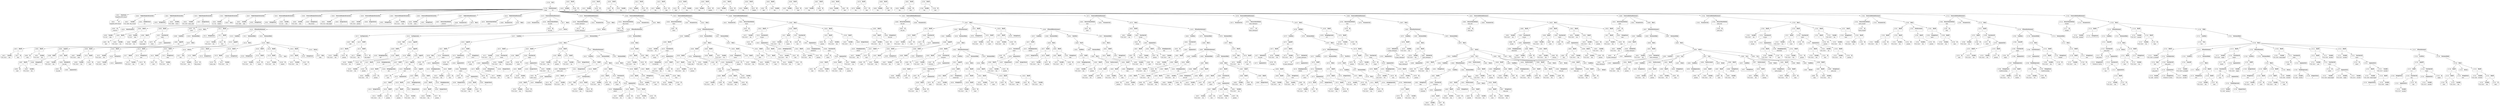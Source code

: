 digraph ast {
node [shape=none];
146022 [label=<<TABLE border='1' cellspacing='0' cellpadding='10' style='rounded' ><TR><TD border='0'>146022</TD><TD border='0'><B>ClassName</B></TD></TR><HR/><TR><TD border='0' cellpadding='5' colspan='2'>SimplePie_HTTP_Parser</TD></TR></TABLE>>];
146022 -> 146021 [weight=2];
146023 [label=<<TABLE border='1' cellspacing='0' cellpadding='10' style='rounded' ><TR><TD border='0'>146023</TD><TD border='0'><B>Variable</B></TD></TR><HR/><TR><TD border='0' cellpadding='5'>(750, 3306)</TD><TD border='0' cellpadding='5'>http_version</TD></TR></TABLE>>];
146021 [label=<<TABLE border='1' cellspacing='0' cellpadding='10' style='rounded' ><TR><TD border='0'>146021</TD><TD border='0'><B>Id</B></TD></TR><HR/><TR><TD border='0' cellpadding='5' colspan='2'>SimplePie_HTTP_Parser</TD></TR></TABLE>>];
146026 [label=<<TABLE border='1' cellspacing='0' cellpadding='10' style='rounded' ><TR><TD border='0'>146026</TD><TD border='0'><B>Variable</B></TD></TR><HR/><TR><TD border='0' cellpadding='5'>(750, 3307)</TD><TD border='0' cellpadding='5'>status_code</TD></TR></TABLE>>];
146027 [label=<<TABLE border='1' cellspacing='0' cellpadding='10' style='rounded' ><TR><TD border='0'>146027</TD><TD border='0'><B>IntegerLiteral</B></TD></TR><HR/><TR><TD border='0' cellpadding='5' colspan='2'>0</TD></TR></TABLE>>];
146024 [label=<<TABLE border='1' cellspacing='0' cellpadding='10' style='rounded' ><TR><TD border='0'>146024</TD><TD border='0'><B>DoubleLiteral</B></TD></TR><HR/><TR><TD border='0' cellpadding='5' colspan='2'>0.0</TD></TR></TABLE>>];
146025 [label=<<TABLE border='1' cellspacing='0' cellpadding='10' style='rounded' ><TR><TD border='0'>146025</TD><TD border='0'><B>PublicMemberDeclaration</B></TD></TR></TABLE>>];
146025 -> 146023 [weight=2];
146025 -> 146024 [weight=2];
146030 [label=<<TABLE border='1' cellspacing='0' cellpadding='10' style='rounded' ><TR><TD border='0'>146030</TD><TD border='0'><B>StringLiteral</B></TD></TR><HR/><TR><TD border='0' cellpadding='5' colspan='2'></TD></TR></TABLE>>];
146031 [label=<<TABLE border='1' cellspacing='0' cellpadding='10' style='rounded' ><TR><TD border='0'>146031</TD><TD border='0'><B>PublicMemberDeclaration</B></TD></TR></TABLE>>];
146031 -> 146029 [weight=2];
146031 -> 146030 [weight=2];
146028 [label=<<TABLE border='1' cellspacing='0' cellpadding='10' style='rounded' ><TR><TD border='0'>146028</TD><TD border='0'><B>PublicMemberDeclaration</B></TD></TR></TABLE>>];
146028 -> 146026 [weight=2];
146028 -> 146027 [weight=2];
146029 [label=<<TABLE border='1' cellspacing='0' cellpadding='10' style='rounded' ><TR><TD border='0'>146029</TD><TD border='0'><B>Variable</B></TD></TR><HR/><TR><TD border='0' cellpadding='5'>(750, 3308)</TD><TD border='0' cellpadding='5'>reason</TD></TR></TABLE>>];
146034 [label=<<TABLE border='1' cellspacing='0' cellpadding='10' style='rounded' ><TR><TD border='0'>146034</TD><TD border='0'><B>PublicMemberDeclaration</B></TD></TR></TABLE>>];
146034 -> 146032 [weight=2];
146034 -> 146033 [weight=2];
146035 [label=<<TABLE border='1' cellspacing='0' cellpadding='10' style='rounded' ><TR><TD border='0'>146035</TD><TD border='0'><B>Variable</B></TD></TR><HR/><TR><TD border='0' cellpadding='5'>(750, 3309)</TD><TD border='0' cellpadding='5'>body</TD></TR></TABLE>>];
146032 [label=<<TABLE border='1' cellspacing='0' cellpadding='10' style='rounded' ><TR><TD border='0'>146032</TD><TD border='0'><B>Variable</B></TD></TR><HR/><TR><TD border='0' cellpadding='5'>(0, 723)</TD><TD border='0' cellpadding='5'>headers</TD></TR></TABLE>>];
146033 [label=<<TABLE border='1' cellspacing='0' cellpadding='10' style='rounded' ><TR><TD border='0'>146033</TD><TD border='0'><B>Array</B></TD></TR></TABLE>>];
146038 [label=<<TABLE border='1' cellspacing='0' cellpadding='10' style='rounded' ><TR><TD border='0'>146038</TD><TD border='0'><B>Variable</B></TD></TR><HR/><TR><TD border='0' cellpadding='5'>(750, 3310)</TD><TD border='0' cellpadding='5'>state</TD></TR></TABLE>>];
146039 [label=<<TABLE border='1' cellspacing='0' cellpadding='10' style='rounded' ><TR><TD border='0'>146039</TD><TD border='0'><B>StringLiteral</B></TD></TR><HR/><TR><TD border='0' cellpadding='5' colspan='2'>http_version</TD></TR></TABLE>>];
146036 [label=<<TABLE border='1' cellspacing='0' cellpadding='10' style='rounded' ><TR><TD border='0'>146036</TD><TD border='0'><B>StringLiteral</B></TD></TR><HR/><TR><TD border='0' cellpadding='5' colspan='2'></TD></TR></TABLE>>];
146037 [label=<<TABLE border='1' cellspacing='0' cellpadding='10' style='rounded' ><TR><TD border='0'>146037</TD><TD border='0'><B>PublicMemberDeclaration</B></TD></TR></TABLE>>];
146037 -> 146035 [weight=2];
146037 -> 146036 [weight=2];
146042 [label=<<TABLE border='1' cellspacing='0' cellpadding='10' style='rounded' ><TR><TD border='0'>146042</TD><TD border='0'><B>StringLiteral</B></TD></TR><HR/><TR><TD border='0' cellpadding='5' colspan='2'></TD></TR></TABLE>>];
146043 [label=<<TABLE border='1' cellspacing='0' cellpadding='10' style='rounded' ><TR><TD border='0'>146043</TD><TD border='0'><B>ProtectedMemberDeclaration</B></TD></TR></TABLE>>];
146043 -> 146041 [weight=2];
146043 -> 146042 [weight=2];
146040 [label=<<TABLE border='1' cellspacing='0' cellpadding='10' style='rounded' ><TR><TD border='0'>146040</TD><TD border='0'><B>ProtectedMemberDeclaration</B></TD></TR></TABLE>>];
146040 -> 146038 [weight=2];
146040 -> 146039 [weight=2];
146041 [label=<<TABLE border='1' cellspacing='0' cellpadding='10' style='rounded' ><TR><TD border='0'>146041</TD><TD border='0'><B>Variable</B></TD></TR><HR/><TR><TD border='0' cellpadding='5'>(0, 214)</TD><TD border='0' cellpadding='5'>data</TD></TR></TABLE>>];
146046 [label=<<TABLE border='1' cellspacing='0' cellpadding='10' style='rounded' ><TR><TD border='0'>146046</TD><TD border='0'><B>ProtectedMemberDeclaration</B></TD></TR></TABLE>>];
146046 -> 146044 [weight=2];
146046 -> 146045 [weight=2];
146047 [label=<<TABLE border='1' cellspacing='0' cellpadding='10' style='rounded' ><TR><TD border='0'>146047</TD><TD border='0'><B>Variable</B></TD></TR><HR/><TR><TD border='0' cellpadding='5'>(750, 3312)</TD><TD border='0' cellpadding='5'>position</TD></TR></TABLE>>];
146044 [label=<<TABLE border='1' cellspacing='0' cellpadding='10' style='rounded' ><TR><TD border='0'>146044</TD><TD border='0'><B>Variable</B></TD></TR><HR/><TR><TD border='0' cellpadding='5'>(750, 3311)</TD><TD border='0' cellpadding='5'>data_length</TD></TR></TABLE>>];
146045 [label=<<TABLE border='1' cellspacing='0' cellpadding='10' style='rounded' ><TR><TD border='0'>146045</TD><TD border='0'><B>IntegerLiteral</B></TD></TR><HR/><TR><TD border='0' cellpadding='5' colspan='2'>0</TD></TR></TABLE>>];
146050 [label=<<TABLE border='1' cellspacing='0' cellpadding='10' style='rounded' ><TR><TD border='0'>146050</TD><TD border='0'><B>Variable</B></TD></TR><HR/><TR><TD border='0' cellpadding='5'>(0, 736)</TD><TD border='0' cellpadding='5'>name</TD></TR></TABLE>>];
146051 [label=<<TABLE border='1' cellspacing='0' cellpadding='10' style='rounded' ><TR><TD border='0'>146051</TD><TD border='0'><B>StringLiteral</B></TD></TR><HR/><TR><TD border='0' cellpadding='5' colspan='2'></TD></TR></TABLE>>];
146048 [label=<<TABLE border='1' cellspacing='0' cellpadding='10' style='rounded' ><TR><TD border='0'>146048</TD><TD border='0'><B>IntegerLiteral</B></TD></TR><HR/><TR><TD border='0' cellpadding='5' colspan='2'>0</TD></TR></TABLE>>];
146049 [label=<<TABLE border='1' cellspacing='0' cellpadding='10' style='rounded' ><TR><TD border='0'>146049</TD><TD border='0'><B>ProtectedMemberDeclaration</B></TD></TR></TABLE>>];
146049 -> 146047 [weight=2];
146049 -> 146048 [weight=2];
146054 [label=<<TABLE border='1' cellspacing='0' cellpadding='10' style='rounded' ><TR><TD border='0'>146054</TD><TD border='0'><B>StringLiteral</B></TD></TR><HR/><TR><TD border='0' cellpadding='5' colspan='2'></TD></TR></TABLE>>];
146055 [label=<<TABLE border='1' cellspacing='0' cellpadding='10' style='rounded' ><TR><TD border='0'>146055</TD><TD border='0'><B>ProtectedMemberDeclaration</B></TD></TR></TABLE>>];
146055 -> 146053 [weight=2];
146055 -> 146054 [weight=2];
146052 [label=<<TABLE border='1' cellspacing='0' cellpadding='10' style='rounded' ><TR><TD border='0'>146052</TD><TD border='0'><B>ProtectedMemberDeclaration</B></TD></TR></TABLE>>];
146052 -> 146050 [weight=2];
146052 -> 146051 [weight=2];
146053 [label=<<TABLE border='1' cellspacing='0' cellpadding='10' style='rounded' ><TR><TD border='0'>146053</TD><TD border='0'><B>Variable</B></TD></TR><HR/><TR><TD border='0' cellpadding='5'>(750, 3313)</TD><TD border='0' cellpadding='5'>value</TD></TR></TABLE>>];
146058 [label=<<TABLE border='1' cellspacing='0' cellpadding='10' style='rounded' ><TR><TD border='0'>146058</TD><TD border='0'><B>Variable</B></TD></TR><HR/><TR><TD border='0' cellpadding='5'>(0, 214)</TD><TD border='0' cellpadding='5'>data</TD></TR></TABLE>>];
146059 [label=<<TABLE border='1' cellspacing='0' cellpadding='10' style='rounded' ><TR><TD border='0'>146059</TD><TD border='0'><B>ValueParameter</B></TD></TR></TABLE>>];
146059 -> 146058 [weight=2];
146056 [label=<<TABLE border='1' cellspacing='0' cellpadding='10' style='rounded' ><TR><TD border='0'>146056</TD><TD border='0'><B>Id</B></TD></TR><HR/><TR><TD border='0' cellpadding='5' colspan='2'>__construct</TD></TR></TABLE>>];
146057 [label=<<TABLE border='1' cellspacing='0' cellpadding='10' style='rounded' ><TR><TD border='0'>146057</TD><TD border='0'><B>ReturnValueMethod</B></TD></TR><HR/><TR><TD border='0' cellpadding='5' colspan='2'>__construct</TD></TR></TABLE>>];
146057 -> 146056 [weight=2];
146062 [label=<<TABLE border='1' cellspacing='0' cellpadding='10' style='rounded' ><TR><TD border='0'>146062</TD><TD border='0'><B>Id</B></TD></TR><HR/><TR><TD border='0' cellpadding='5' colspan='2'>data</TD></TR></TABLE>>];
146063 [label=<<TABLE border='1' cellspacing='0' cellpadding='10' style='rounded' ><TR><TD border='0'>146063</TD><TD border='0'><B>BinOP</B></TD></TR><HR/><TR><TD border='0' cellpadding='5' colspan='2'>-&gt;</TD></TR></TABLE>>];
146063 -> 146061 [weight=2];
146063 -> 146062 [weight=2];
146060 [label=<<TABLE border='1' cellspacing='0' cellpadding='10' style='rounded' ><TR><TD border='0'>146060</TD><TD border='0'><B>ParameterList</B></TD></TR></TABLE>>];
146060 -> 146059 [weight=2];
146061 [label=<<TABLE border='1' cellspacing='0' cellpadding='10' style='rounded' ><TR><TD border='0'>146061</TD><TD border='0'><B>Variable</B></TD></TR><HR/><TR><TD border='0' cellpadding='5'>(750, 3314)</TD><TD border='0' cellpadding='5'>this</TD></TR></TABLE>>];
146066 [label=<<TABLE border='1' cellspacing='0' cellpadding='10' style='rounded' ><TR><TD border='0'>146066</TD><TD border='0'><B>Variable</B></TD></TR><HR/><TR><TD border='0' cellpadding='5'>(750, 3314)</TD><TD border='0' cellpadding='5'>this</TD></TR></TABLE>>];
146067 [label=<<TABLE border='1' cellspacing='0' cellpadding='10' style='rounded' ><TR><TD border='0'>146067</TD><TD border='0'><B>Id</B></TD></TR><HR/><TR><TD border='0' cellpadding='5' colspan='2'>data_length</TD></TR></TABLE>>];
146064 [label=<<TABLE border='1' cellspacing='0' cellpadding='10' style='rounded' ><TR><TD border='0'>146064</TD><TD border='0'><B>BinOP</B></TD></TR><HR/><TR><TD border='0' cellpadding='5' colspan='2'>=</TD></TR></TABLE>>];
146064 -> 146063 [weight=2];
146064 -> 146065 [weight=2];
146065 [label=<<TABLE border='1' cellspacing='0' cellpadding='10' style='rounded' ><TR><TD border='0'>146065</TD><TD border='0'><B>Variable</B></TD></TR><HR/><TR><TD border='0' cellpadding='5'>(0, 214)</TD><TD border='0' cellpadding='5'>data</TD></TR></TABLE>>];
146070 [label=<<TABLE border='1' cellspacing='0' cellpadding='10' style='rounded' ><TR><TD border='0'>146070</TD><TD border='0'><B>Id</B></TD></TR><HR/><TR><TD border='0' cellpadding='5' colspan='2'>strlen</TD></TR></TABLE>>];
146071 [label=<<TABLE border='1' cellspacing='0' cellpadding='10' style='rounded' ><TR><TD border='0'>146071</TD><TD border='0'><B>Variable</B></TD></TR><HR/><TR><TD border='0' cellpadding='5'>(750, 3314)</TD><TD border='0' cellpadding='5'>this</TD></TR></TABLE>>];
146068 [label=<<TABLE border='1' cellspacing='0' cellpadding='10' style='rounded' ><TR><TD border='0'>146068</TD><TD border='0'><B>BinOP</B></TD></TR><HR/><TR><TD border='0' cellpadding='5' colspan='2'>-&gt;</TD></TR></TABLE>>];
146068 -> 146066 [weight=2];
146068 -> 146067 [weight=2];
146069 [label=<<TABLE border='1' cellspacing='0' cellpadding='10' style='rounded' ><TR><TD border='0'>146069</TD><TD border='0'><B>BinOP</B></TD></TR><HR/><TR><TD border='0' cellpadding='5' colspan='2'>=</TD></TR></TABLE>>];
146069 -> 146068 [weight=2];
146069 -> 146075 [weight=2];
146074 [label=<<TABLE border='1' cellspacing='0' cellpadding='10' style='rounded' ><TR><TD border='0'>146074</TD><TD border='0'><B>ArgumentList</B></TD></TR></TABLE>>];
146074 -> 146073 [weight=2];
146075 [label=<<TABLE border='1' cellspacing='0' cellpadding='10' style='rounded' ><TR><TD border='0'>146075</TD><TD border='0'><B>FunctionCall</B></TD></TR><HR/><TR><TD border='0' cellpadding='5' colspan='2'>strlen</TD></TR></TABLE>>];
146075 -> 146070 [weight=2];
146075 -> 146074 [weight=2];
146072 [label=<<TABLE border='1' cellspacing='0' cellpadding='10' style='rounded' ><TR><TD border='0'>146072</TD><TD border='0'><B>Id</B></TD></TR><HR/><TR><TD border='0' cellpadding='5' colspan='2'>data</TD></TR></TABLE>>];
146073 [label=<<TABLE border='1' cellspacing='0' cellpadding='10' style='rounded' ><TR><TD border='0'>146073</TD><TD border='0'><B>BinOP</B></TD></TR><HR/><TR><TD border='0' cellpadding='5' colspan='2'>-&gt;</TD></TR></TABLE>>];
146073 -> 146071 [weight=2];
146073 -> 146072 [weight=2];
146078 [label=<<TABLE border='1' cellspacing='0' cellpadding='10' style='rounded' ><TR><TD border='0'>146078</TD><TD border='0'><B>Id</B></TD></TR><HR/><TR><TD border='0' cellpadding='5' colspan='2'>parse</TD></TR></TABLE>>];
146079 [label=<<TABLE border='1' cellspacing='0' cellpadding='10' style='rounded' ><TR><TD border='0'>146079</TD><TD border='0'><B>ReturnValueMethod</B></TD></TR><HR/><TR><TD border='0' cellpadding='5' colspan='2'>parse</TD></TR></TABLE>>];
146079 -> 146078 [weight=2];
146076 [label=<<TABLE border='1' cellspacing='0' cellpadding='10' style='rounded' ><TR><TD border='0'>146076</TD><TD border='0'><B>Block</B></TD></TR></TABLE>>];
146076 -> 146064 [weight=2];
146076 -> 146069 [weight=2];
146077 [label=<<TABLE border='1' cellspacing='0' cellpadding='10' style='rounded' ><TR><TD border='0'>146077</TD><TD border='0'><B>PublicMethodStatement</B></TD></TR></TABLE>>];
146077 -> 146057 [weight=2];
146077 -> 146060 [weight=2];
146077 -> 146076 [weight=2];
146082 [label=<<TABLE border='1' cellspacing='0' cellpadding='10' style='rounded' ><TR><TD border='0'>146082</TD><TD border='0'><B>Id</B></TD></TR><HR/><TR><TD border='0' cellpadding='5' colspan='2'>state</TD></TR></TABLE>>];
146083 [label=<<TABLE border='1' cellspacing='0' cellpadding='10' style='rounded' ><TR><TD border='0'>146083</TD><TD border='0'><B>BinOP</B></TD></TR><HR/><TR><TD border='0' cellpadding='5' colspan='2'>-&gt;</TD></TR></TABLE>>];
146083 -> 146081 [weight=2];
146083 -> 146082 [weight=2];
146080 [label=<<TABLE border='1' cellspacing='0' cellpadding='10' style='rounded' ><TR><TD border='0'>146080</TD><TD border='0'><B>ParameterList</B></TD></TR></TABLE>>];
146081 [label=<<TABLE border='1' cellspacing='0' cellpadding='10' style='rounded' ><TR><TD border='0'>146081</TD><TD border='0'><B>Variable</B></TD></TR><HR/><TR><TD border='0' cellpadding='5'>(750, 3314)</TD><TD border='0' cellpadding='5'>this</TD></TR></TABLE>>];
146086 [label=<<TABLE border='1' cellspacing='0' cellpadding='10' style='rounded' ><TR><TD border='0'>146086</TD><TD border='0'><B>Id</B></TD></TR><HR/><TR><TD border='0' cellpadding='5' colspan='2'>state</TD></TR></TABLE>>];
146087 [label=<<TABLE border='1' cellspacing='0' cellpadding='10' style='rounded' ><TR><TD border='0'>146087</TD><TD border='0'><B>BinOP</B></TD></TR><HR/><TR><TD border='0' cellpadding='5' colspan='2'>-&gt;</TD></TR></TABLE>>];
146087 -> 146085 [weight=2];
146087 -> 146086 [weight=2];
146084 [label=<<TABLE border='1' cellspacing='0' cellpadding='10' style='rounded' ><TR><TD border='0'>146084</TD><TD border='0'><B>LogicOP</B></TD></TR><HR/><TR><TD border='0' cellpadding='5' colspan='2'>&amp;&amp;</TD></TR></TABLE>>];
146084 -> 146083 [weight=2];
146084 -> 146090 [weight=2];
146085 [label=<<TABLE border='1' cellspacing='0' cellpadding='10' style='rounded' ><TR><TD border='0'>146085</TD><TD border='0'><B>Variable</B></TD></TR><HR/><TR><TD border='0' cellpadding='5'>(750, 3314)</TD><TD border='0' cellpadding='5'>this</TD></TR></TABLE>>];
146090 [label=<<TABLE border='1' cellspacing='0' cellpadding='10' style='rounded' ><TR><TD border='0'>146090</TD><TD border='0'><B>LogicOP</B></TD></TR><HR/><TR><TD border='0' cellpadding='5' colspan='2'>&amp;&amp;</TD></TR></TABLE>>];
146090 -> 146088 [weight=2];
146090 -> 146095 [weight=2];
146091 [label=<<TABLE border='1' cellspacing='0' cellpadding='10' style='rounded' ><TR><TD border='0'>146091</TD><TD border='0'><B>Variable</B></TD></TR><HR/><TR><TD border='0' cellpadding='5'>(750, 3314)</TD><TD border='0' cellpadding='5'>this</TD></TR></TABLE>>];
146088 [label=<<TABLE border='1' cellspacing='0' cellpadding='10' style='rounded' ><TR><TD border='0'>146088</TD><TD border='0'><B>RelOP</B></TD></TR><HR/><TR><TD border='0' cellpadding='5' colspan='2'>!==</TD></TR></TABLE>>];
146088 -> 146087 [weight=2];
146088 -> 146089 [weight=2];
146089 [label=<<TABLE border='1' cellspacing='0' cellpadding='10' style='rounded' ><TR><TD border='0'>146089</TD><TD border='0'><B>StringLiteral</B></TD></TR><HR/><TR><TD border='0' cellpadding='5' colspan='2'>emit</TD></TR></TABLE>>];
146094 [label=<<TABLE border='1' cellspacing='0' cellpadding='10' style='rounded' ><TR><TD border='0'>146094</TD><TD border='0'><B>MethodCall</B></TD></TR><HR/><TR><TD border='0' cellpadding='5' colspan='2'>has_data</TD></TR></TABLE>>];
146094 -> 146092 [weight=2];
146094 -> 146093 [weight=2];
146095 [label=<<TABLE border='1' cellspacing='0' cellpadding='10' style='rounded' ><TR><TD border='0'>146095</TD><TD border='0'><B>BinOP</B></TD></TR><HR/><TR><TD border='0' cellpadding='5' colspan='2'>-&gt;</TD></TR></TABLE>>];
146095 -> 146091 [weight=2];
146095 -> 146094 [weight=2];
146092 [label=<<TABLE border='1' cellspacing='0' cellpadding='10' style='rounded' ><TR><TD border='0'>146092</TD><TD border='0'><B>Id</B></TD></TR><HR/><TR><TD border='0' cellpadding='5' colspan='2'>has_data</TD></TR></TABLE>>];
146093 [label=<<TABLE border='1' cellspacing='0' cellpadding='10' style='rounded' ><TR><TD border='0'>146093</TD><TD border='0'><B>ArgumentList</B></TD></TR></TABLE>>];
146098 [label=<<TABLE border='1' cellspacing='0' cellpadding='10' style='rounded' ><TR><TD border='0'>146098</TD><TD border='0'><B>BinOP</B></TD></TR><HR/><TR><TD border='0' cellpadding='5' colspan='2'>=</TD></TR></TABLE>>];
146098 -> 146097 [weight=2];
146098 -> 146101 [weight=2];
146099 [label=<<TABLE border='1' cellspacing='0' cellpadding='10' style='rounded' ><TR><TD border='0'>146099</TD><TD border='0'><B>Variable</B></TD></TR><HR/><TR><TD border='0' cellpadding='5'>(750, 3314)</TD><TD border='0' cellpadding='5'>this</TD></TR></TABLE>>];
146096 [label=<<TABLE border='1' cellspacing='0' cellpadding='10' style='rounded' ><TR><TD border='0'>146096</TD><TD border='0'><B>Condition</B></TD></TR></TABLE>>];
146096 -> 146084 [weight=2];
146097 [label=<<TABLE border='1' cellspacing='0' cellpadding='10' style='rounded' ><TR><TD border='0'>146097</TD><TD border='0'><B>Variable</B></TD></TR><HR/><TR><TD border='0' cellpadding='5'>(750, 3310)</TD><TD border='0' cellpadding='5'>state</TD></TR></TABLE>>];
146102 [label=<<TABLE border='1' cellspacing='0' cellpadding='10' style='rounded' ><TR><TD border='0'>146102</TD><TD border='0'><B>Variable</B></TD></TR><HR/><TR><TD border='0' cellpadding='5'>(750, 3314)</TD><TD border='0' cellpadding='5'>this</TD></TR></TABLE>>];
146103 [label=<<TABLE border='1' cellspacing='0' cellpadding='10' style='rounded' ><TR><TD border='0'>146103</TD><TD border='0'><B>Variable</B></TD></TR><HR/><TR><TD border='0' cellpadding='5'>(750, 3310)</TD><TD border='0' cellpadding='5'>state</TD></TR></TABLE>>];
146100 [label=<<TABLE border='1' cellspacing='0' cellpadding='10' style='rounded' ><TR><TD border='0'>146100</TD><TD border='0'><B>Id</B></TD></TR><HR/><TR><TD border='0' cellpadding='5' colspan='2'>state</TD></TR></TABLE>>];
146101 [label=<<TABLE border='1' cellspacing='0' cellpadding='10' style='rounded' ><TR><TD border='0'>146101</TD><TD border='0'><B>BinOP</B></TD></TR><HR/><TR><TD border='0' cellpadding='5' colspan='2'>-&gt;</TD></TR></TABLE>>];
146101 -> 146099 [weight=2];
146101 -> 146100 [weight=2];
146106 [label=<<TABLE border='1' cellspacing='0' cellpadding='10' style='rounded' ><TR><TD border='0'>146106</TD><TD border='0'><B>BinOP</B></TD></TR><HR/><TR><TD border='0' cellpadding='5' colspan='2'>-&gt;</TD></TR></TABLE>>];
146106 -> 146102 [weight=2];
146106 -> 146105 [weight=2];
146107 [label=<<TABLE border='1' cellspacing='0' cellpadding='10' style='rounded' ><TR><TD border='0'>146107</TD><TD border='0'><B>Block</B></TD></TR></TABLE>>];
146107 -> 146098 [weight=2];
146107 -> 146106 [weight=2];
146104 [label=<<TABLE border='1' cellspacing='0' cellpadding='10' style='rounded' ><TR><TD border='0'>146104</TD><TD border='0'><B>ArgumentList</B></TD></TR></TABLE>>];
146105 [label=<<TABLE border='1' cellspacing='0' cellpadding='10' style='rounded' ><TR><TD border='0'>146105</TD><TD border='0'><B>MethodCall</B></TD></TR></TABLE>>];
146105 -> 146103 [weight=2];
146105 -> 146104 [weight=2];
146110 [label=<<TABLE border='1' cellspacing='0' cellpadding='10' style='rounded' ><TR><TD border='0'>146110</TD><TD border='0'><B>Variable</B></TD></TR><HR/><TR><TD border='0' cellpadding='5'>(750, 3314)</TD><TD border='0' cellpadding='5'>this</TD></TR></TABLE>>];
146111 [label=<<TABLE border='1' cellspacing='0' cellpadding='10' style='rounded' ><TR><TD border='0'>146111</TD><TD border='0'><B>Id</B></TD></TR><HR/><TR><TD border='0' cellpadding='5' colspan='2'>data</TD></TR></TABLE>>];
146108 [label=<<TABLE border='1' cellspacing='0' cellpadding='10' style='rounded' ><TR><TD border='0'>146108</TD><TD border='0'><B>While</B></TD></TR></TABLE>>];
146108 -> 146096 [weight=2];
146108 -> 146109 [weight=2];
146109 [label=<<TABLE border='1' cellspacing='0' cellpadding='10' style='rounded' ><TR><TD border='0'>146109</TD><TD border='0'><B>StatementBody</B></TD></TR></TABLE>>];
146109 -> 146107 [weight=2];
146114 [label=<<TABLE border='1' cellspacing='0' cellpadding='10' style='rounded' ><TR><TD border='0'>146114</TD><TD border='0'><B>StringLiteral</B></TD></TR><HR/><TR><TD border='0' cellpadding='5' colspan='2'></TD></TR></TABLE>>];
146115 [label=<<TABLE border='1' cellspacing='0' cellpadding='10' style='rounded' ><TR><TD border='0'>146115</TD><TD border='0'><B>Variable</B></TD></TR><HR/><TR><TD border='0' cellpadding='5'>(750, 3314)</TD><TD border='0' cellpadding='5'>this</TD></TR></TABLE>>];
146112 [label=<<TABLE border='1' cellspacing='0' cellpadding='10' style='rounded' ><TR><TD border='0'>146112</TD><TD border='0'><B>BinOP</B></TD></TR><HR/><TR><TD border='0' cellpadding='5' colspan='2'>-&gt;</TD></TR></TABLE>>];
146112 -> 146110 [weight=2];
146112 -> 146111 [weight=2];
146113 [label=<<TABLE border='1' cellspacing='0' cellpadding='10' style='rounded' ><TR><TD border='0'>146113</TD><TD border='0'><B>BinOP</B></TD></TR><HR/><TR><TD border='0' cellpadding='5' colspan='2'>=</TD></TR></TABLE>>];
146113 -> 146112 [weight=2];
146113 -> 146114 [weight=2];
146118 [label=<<TABLE border='1' cellspacing='0' cellpadding='10' style='rounded' ><TR><TD border='0'>146118</TD><TD border='0'><B>RelOP</B></TD></TR><HR/><TR><TD border='0' cellpadding='5' colspan='2'>===</TD></TR></TABLE>>];
146118 -> 146117 [weight=2];
146118 -> 146119 [weight=2];
146119 [label=<<TABLE border='1' cellspacing='0' cellpadding='10' style='rounded' ><TR><TD border='0'>146119</TD><TD border='0'><B>StringLiteral</B></TD></TR><HR/><TR><TD border='0' cellpadding='5' colspan='2'>emit</TD></TR></TABLE>>];
146116 [label=<<TABLE border='1' cellspacing='0' cellpadding='10' style='rounded' ><TR><TD border='0'>146116</TD><TD border='0'><B>Id</B></TD></TR><HR/><TR><TD border='0' cellpadding='5' colspan='2'>state</TD></TR></TABLE>>];
146117 [label=<<TABLE border='1' cellspacing='0' cellpadding='10' style='rounded' ><TR><TD border='0'>146117</TD><TD border='0'><B>BinOP</B></TD></TR><HR/><TR><TD border='0' cellpadding='5' colspan='2'>-&gt;</TD></TR></TABLE>>];
146117 -> 146115 [weight=2];
146117 -> 146116 [weight=2];
146122 [label=<<TABLE border='1' cellspacing='0' cellpadding='10' style='rounded' ><TR><TD border='0'>146122</TD><TD border='0'><B>Id</B></TD></TR><HR/><TR><TD border='0' cellpadding='5' colspan='2'>state</TD></TR></TABLE>>];
146123 [label=<<TABLE border='1' cellspacing='0' cellpadding='10' style='rounded' ><TR><TD border='0'>146123</TD><TD border='0'><B>BinOP</B></TD></TR><HR/><TR><TD border='0' cellpadding='5' colspan='2'>-&gt;</TD></TR></TABLE>>];
146123 -> 146121 [weight=2];
146123 -> 146122 [weight=2];
146120 [label=<<TABLE border='1' cellspacing='0' cellpadding='10' style='rounded' ><TR><TD border='0'>146120</TD><TD border='0'><B>LogicOP</B></TD></TR><HR/><TR><TD border='0' cellpadding='5' colspan='2'>||</TD></TR></TABLE>>];
146120 -> 146118 [weight=2];
146120 -> 146124 [weight=2];
146121 [label=<<TABLE border='1' cellspacing='0' cellpadding='10' style='rounded' ><TR><TD border='0'>146121</TD><TD border='0'><B>Variable</B></TD></TR><HR/><TR><TD border='0' cellpadding='5'>(750, 3314)</TD><TD border='0' cellpadding='5'>this</TD></TR></TABLE>>];
146126 [label=<<TABLE border='1' cellspacing='0' cellpadding='10' style='rounded' ><TR><TD border='0'>146126</TD><TD border='0'><B>Condition</B></TD></TR></TABLE>>];
146126 -> 146120 [weight=2];
146127 [label=<<TABLE border='1' cellspacing='0' cellpadding='10' style='rounded' ><TR><TD border='0'>146127</TD><TD border='0'><B>True</B></TD></TR><HR/><TR><TD border='0' cellpadding='5' colspan='2'>true</TD></TR></TABLE>>];
146124 [label=<<TABLE border='1' cellspacing='0' cellpadding='10' style='rounded' ><TR><TD border='0'>146124</TD><TD border='0'><B>RelOP</B></TD></TR><HR/><TR><TD border='0' cellpadding='5' colspan='2'>===</TD></TR></TABLE>>];
146124 -> 146123 [weight=2];
146124 -> 146125 [weight=2];
146125 [label=<<TABLE border='1' cellspacing='0' cellpadding='10' style='rounded' ><TR><TD border='0'>146125</TD><TD border='0'><B>StringLiteral</B></TD></TR><HR/><TR><TD border='0' cellpadding='5' colspan='2'>body</TD></TR></TABLE>>];
146130 [label=<<TABLE border='1' cellspacing='0' cellpadding='10' style='rounded' ><TR><TD border='0'>146130</TD><TD border='0'><B>IfThenElseStatement</B></TD></TR></TABLE>>];
146130 -> 146126 [weight=2];
146130 -> 146131 [weight=2];
146130 -> 146161 [weight=2];
146131 [label=<<TABLE border='1' cellspacing='0' cellpadding='10' style='rounded' ><TR><TD border='0'>146131</TD><TD border='0'><B>StatementBody</B></TD></TR></TABLE>>];
146131 -> 146129 [weight=2];
146128 [label=<<TABLE border='1' cellspacing='0' cellpadding='10' style='rounded' ><TR><TD border='0'>146128</TD><TD border='0'><B>Return</B></TD></TR></TABLE>>];
146128 -> 146127 [weight=2];
146129 [label=<<TABLE border='1' cellspacing='0' cellpadding='10' style='rounded' ><TR><TD border='0'>146129</TD><TD border='0'><B>Block</B></TD></TR></TABLE>>];
146129 -> 146128 [weight=2];
146134 [label=<<TABLE border='1' cellspacing='0' cellpadding='10' style='rounded' ><TR><TD border='0'>146134</TD><TD border='0'><B>BinOP</B></TD></TR><HR/><TR><TD border='0' cellpadding='5' colspan='2'>-&gt;</TD></TR></TABLE>>];
146134 -> 146132 [weight=2];
146134 -> 146133 [weight=2];
146135 [label=<<TABLE border='1' cellspacing='0' cellpadding='10' style='rounded' ><TR><TD border='0'>146135</TD><TD border='0'><B>BinOP</B></TD></TR><HR/><TR><TD border='0' cellpadding='5' colspan='2'>=</TD></TR></TABLE>>];
146135 -> 146134 [weight=2];
146135 -> 146136 [weight=2];
146132 [label=<<TABLE border='1' cellspacing='0' cellpadding='10' style='rounded' ><TR><TD border='0'>146132</TD><TD border='0'><B>Variable</B></TD></TR><HR/><TR><TD border='0' cellpadding='5'>(750, 3314)</TD><TD border='0' cellpadding='5'>this</TD></TR></TABLE>>];
146133 [label=<<TABLE border='1' cellspacing='0' cellpadding='10' style='rounded' ><TR><TD border='0'>146133</TD><TD border='0'><B>Id</B></TD></TR><HR/><TR><TD border='0' cellpadding='5' colspan='2'>http_version</TD></TR></TABLE>>];
146138 [label=<<TABLE border='1' cellspacing='0' cellpadding='10' style='rounded' ><TR><TD border='0'>146138</TD><TD border='0'><B>Id</B></TD></TR><HR/><TR><TD border='0' cellpadding='5' colspan='2'>status_code</TD></TR></TABLE>>];
146139 [label=<<TABLE border='1' cellspacing='0' cellpadding='10' style='rounded' ><TR><TD border='0'>146139</TD><TD border='0'><B>BinOP</B></TD></TR><HR/><TR><TD border='0' cellpadding='5' colspan='2'>-&gt;</TD></TR></TABLE>>];
146139 -> 146137 [weight=2];
146139 -> 146138 [weight=2];
146136 [label=<<TABLE border='1' cellspacing='0' cellpadding='10' style='rounded' ><TR><TD border='0'>146136</TD><TD border='0'><B>StringLiteral</B></TD></TR><HR/><TR><TD border='0' cellpadding='5' colspan='2'></TD></TR></TABLE>>];
146137 [label=<<TABLE border='1' cellspacing='0' cellpadding='10' style='rounded' ><TR><TD border='0'>146137</TD><TD border='0'><B>Variable</B></TD></TR><HR/><TR><TD border='0' cellpadding='5'>(750, 3314)</TD><TD border='0' cellpadding='5'>this</TD></TR></TABLE>>];
146142 [label=<<TABLE border='1' cellspacing='0' cellpadding='10' style='rounded' ><TR><TD border='0'>146142</TD><TD border='0'><B>Variable</B></TD></TR><HR/><TR><TD border='0' cellpadding='5'>(750, 3314)</TD><TD border='0' cellpadding='5'>this</TD></TR></TABLE>>];
146143 [label=<<TABLE border='1' cellspacing='0' cellpadding='10' style='rounded' ><TR><TD border='0'>146143</TD><TD border='0'><B>Id</B></TD></TR><HR/><TR><TD border='0' cellpadding='5' colspan='2'>reason</TD></TR></TABLE>>];
146140 [label=<<TABLE border='1' cellspacing='0' cellpadding='10' style='rounded' ><TR><TD border='0'>146140</TD><TD border='0'><B>BinOP</B></TD></TR><HR/><TR><TD border='0' cellpadding='5' colspan='2'>=</TD></TR></TABLE>>];
146140 -> 146139 [weight=2];
146140 -> 146141 [weight=2];
146141 [label=<<TABLE border='1' cellspacing='0' cellpadding='10' style='rounded' ><TR><TD border='0'>146141</TD><TD border='0'><B>StringLiteral</B></TD></TR><HR/><TR><TD border='0' cellpadding='5' colspan='2'></TD></TR></TABLE>>];
146146 [label=<<TABLE border='1' cellspacing='0' cellpadding='10' style='rounded' ><TR><TD border='0'>146146</TD><TD border='0'><B>StringLiteral</B></TD></TR><HR/><TR><TD border='0' cellpadding='5' colspan='2'></TD></TR></TABLE>>];
146147 [label=<<TABLE border='1' cellspacing='0' cellpadding='10' style='rounded' ><TR><TD border='0'>146147</TD><TD border='0'><B>Variable</B></TD></TR><HR/><TR><TD border='0' cellpadding='5'>(750, 3314)</TD><TD border='0' cellpadding='5'>this</TD></TR></TABLE>>];
146144 [label=<<TABLE border='1' cellspacing='0' cellpadding='10' style='rounded' ><TR><TD border='0'>146144</TD><TD border='0'><B>BinOP</B></TD></TR><HR/><TR><TD border='0' cellpadding='5' colspan='2'>-&gt;</TD></TR></TABLE>>];
146144 -> 146142 [weight=2];
146144 -> 146143 [weight=2];
146145 [label=<<TABLE border='1' cellspacing='0' cellpadding='10' style='rounded' ><TR><TD border='0'>146145</TD><TD border='0'><B>BinOP</B></TD></TR><HR/><TR><TD border='0' cellpadding='5' colspan='2'>=</TD></TR></TABLE>>];
146145 -> 146144 [weight=2];
146145 -> 146146 [weight=2];
146150 [label=<<TABLE border='1' cellspacing='0' cellpadding='10' style='rounded' ><TR><TD border='0'>146150</TD><TD border='0'><B>BinOP</B></TD></TR><HR/><TR><TD border='0' cellpadding='5' colspan='2'>=</TD></TR></TABLE>>];
146150 -> 146149 [weight=2];
146150 -> 146151 [weight=2];
146151 [label=<<TABLE border='1' cellspacing='0' cellpadding='10' style='rounded' ><TR><TD border='0'>146151</TD><TD border='0'><B>Array</B></TD></TR></TABLE>>];
146148 [label=<<TABLE border='1' cellspacing='0' cellpadding='10' style='rounded' ><TR><TD border='0'>146148</TD><TD border='0'><B>Id</B></TD></TR><HR/><TR><TD border='0' cellpadding='5' colspan='2'>headers</TD></TR></TABLE>>];
146149 [label=<<TABLE border='1' cellspacing='0' cellpadding='10' style='rounded' ><TR><TD border='0'>146149</TD><TD border='0'><B>BinOP</B></TD></TR><HR/><TR><TD border='0' cellpadding='5' colspan='2'>-&gt;</TD></TR></TABLE>>];
146149 -> 146147 [weight=2];
146149 -> 146148 [weight=2];
146154 [label=<<TABLE border='1' cellspacing='0' cellpadding='10' style='rounded' ><TR><TD border='0'>146154</TD><TD border='0'><B>BinOP</B></TD></TR><HR/><TR><TD border='0' cellpadding='5' colspan='2'>-&gt;</TD></TR></TABLE>>];
146154 -> 146152 [weight=2];
146154 -> 146153 [weight=2];
146155 [label=<<TABLE border='1' cellspacing='0' cellpadding='10' style='rounded' ><TR><TD border='0'>146155</TD><TD border='0'><B>BinOP</B></TD></TR><HR/><TR><TD border='0' cellpadding='5' colspan='2'>=</TD></TR></TABLE>>];
146155 -> 146154 [weight=2];
146155 -> 146156 [weight=2];
146152 [label=<<TABLE border='1' cellspacing='0' cellpadding='10' style='rounded' ><TR><TD border='0'>146152</TD><TD border='0'><B>Variable</B></TD></TR><HR/><TR><TD border='0' cellpadding='5'>(750, 3314)</TD><TD border='0' cellpadding='5'>this</TD></TR></TABLE>>];
146153 [label=<<TABLE border='1' cellspacing='0' cellpadding='10' style='rounded' ><TR><TD border='0'>146153</TD><TD border='0'><B>Id</B></TD></TR><HR/><TR><TD border='0' cellpadding='5' colspan='2'>body</TD></TR></TABLE>>];
146158 [label=<<TABLE border='1' cellspacing='0' cellpadding='10' style='rounded' ><TR><TD border='0'>146158</TD><TD border='0'><B>Return</B></TD></TR></TABLE>>];
146158 -> 146157 [weight=2];
146159 [label=<<TABLE border='1' cellspacing='0' cellpadding='10' style='rounded' ><TR><TD border='0'>146159</TD><TD border='0'><B>Block</B></TD></TR></TABLE>>];
146159 -> 146135 [weight=2];
146159 -> 146140 [weight=2];
146159 -> 146145 [weight=2];
146159 -> 146150 [weight=2];
146159 -> 146155 [weight=2];
146159 -> 146158 [weight=2];
146156 [label=<<TABLE border='1' cellspacing='0' cellpadding='10' style='rounded' ><TR><TD border='0'>146156</TD><TD border='0'><B>StringLiteral</B></TD></TR><HR/><TR><TD border='0' cellpadding='5' colspan='2'></TD></TR></TABLE>>];
146157 [label=<<TABLE border='1' cellspacing='0' cellpadding='10' style='rounded' ><TR><TD border='0'>146157</TD><TD border='0'><B>False</B></TD></TR><HR/><TR><TD border='0' cellpadding='5' colspan='2'>false</TD></TR></TABLE>>];
146162 [label=<<TABLE border='1' cellspacing='0' cellpadding='10' style='rounded' ><TR><TD border='0'>146162</TD><TD border='0'><B>Block</B></TD></TR></TABLE>>];
146162 -> 146108 [weight=2];
146162 -> 146113 [weight=2];
146162 -> 146130 [weight=2];
146163 [label=<<TABLE border='1' cellspacing='0' cellpadding='10' style='rounded' ><TR><TD border='0'>146163</TD><TD border='0'><B>PublicMethodStatement</B></TD></TR></TABLE>>];
146163 -> 146079 [weight=2];
146163 -> 146080 [weight=2];
146163 -> 146162 [weight=2];
146161 [label=<<TABLE border='1' cellspacing='0' cellpadding='10' style='rounded' ><TR><TD border='0'>146161</TD><TD border='0'><B>StatementBody</B></TD></TR></TABLE>>];
146161 -> 146159 [weight=2];
146166 [label=<<TABLE border='1' cellspacing='0' cellpadding='10' style='rounded' ><TR><TD border='0'>146166</TD><TD border='0'><B>ParameterList</B></TD></TR></TABLE>>];
146167 [label=<<TABLE border='1' cellspacing='0' cellpadding='10' style='rounded' ><TR><TD border='0'>146167</TD><TD border='0'><B>Bool</B></TD></TR><HR/><TR><TD border='0' cellpadding='5' colspan='2'>bool</TD></TR></TABLE>>];
146164 [label=<<TABLE border='1' cellspacing='0' cellpadding='10' style='rounded' ><TR><TD border='0'>146164</TD><TD border='0'><B>Id</B></TD></TR><HR/><TR><TD border='0' cellpadding='5' colspan='2'>has_data</TD></TR></TABLE>>];
146165 [label=<<TABLE border='1' cellspacing='0' cellpadding='10' style='rounded' ><TR><TD border='0'>146165</TD><TD border='0'><B>ReturnValueMethod</B></TD></TR><HR/><TR><TD border='0' cellpadding='5' colspan='2'>has_data</TD></TR></TABLE>>];
146165 -> 146164 [weight=2];
146170 [label=<<TABLE border='1' cellspacing='0' cellpadding='10' style='rounded' ><TR><TD border='0'>146170</TD><TD border='0'><B>BinOP</B></TD></TR><HR/><TR><TD border='0' cellpadding='5' colspan='2'>-&gt;</TD></TR></TABLE>>];
146170 -> 146168 [weight=2];
146170 -> 146169 [weight=2];
146171 [label=<<TABLE border='1' cellspacing='0' cellpadding='10' style='rounded' ><TR><TD border='0'>146171</TD><TD border='0'><B>RelOP</B></TD></TR><HR/><TR><TD border='0' cellpadding='5' colspan='2'>&lt;</TD></TR></TABLE>>];
146171 -> 146170 [weight=2];
146171 -> 146174 [weight=2];
146168 [label=<<TABLE border='1' cellspacing='0' cellpadding='10' style='rounded' ><TR><TD border='0'>146168</TD><TD border='0'><B>Variable</B></TD></TR><HR/><TR><TD border='0' cellpadding='5'>(750, 3314)</TD><TD border='0' cellpadding='5'>this</TD></TR></TABLE>>];
146169 [label=<<TABLE border='1' cellspacing='0' cellpadding='10' style='rounded' ><TR><TD border='0'>146169</TD><TD border='0'><B>Id</B></TD></TR><HR/><TR><TD border='0' cellpadding='5' colspan='2'>position</TD></TR></TABLE>>];
146174 [label=<<TABLE border='1' cellspacing='0' cellpadding='10' style='rounded' ><TR><TD border='0'>146174</TD><TD border='0'><B>BinOP</B></TD></TR><HR/><TR><TD border='0' cellpadding='5' colspan='2'>-&gt;</TD></TR></TABLE>>];
146174 -> 146172 [weight=2];
146174 -> 146173 [weight=2];
146175 [label=<<TABLE border='1' cellspacing='0' cellpadding='10' style='rounded' ><TR><TD border='0'>146175</TD><TD border='0'><B>CastExpression</B></TD></TR></TABLE>>];
146175 -> 146167 [weight=2];
146175 -> 146171 [weight=2];
146172 [label=<<TABLE border='1' cellspacing='0' cellpadding='10' style='rounded' ><TR><TD border='0'>146172</TD><TD border='0'><B>Variable</B></TD></TR><HR/><TR><TD border='0' cellpadding='5'>(750, 3314)</TD><TD border='0' cellpadding='5'>this</TD></TR></TABLE>>];
146173 [label=<<TABLE border='1' cellspacing='0' cellpadding='10' style='rounded' ><TR><TD border='0'>146173</TD><TD border='0'><B>Id</B></TD></TR><HR/><TR><TD border='0' cellpadding='5' colspan='2'>data_length</TD></TR></TABLE>>];
146178 [label=<<TABLE border='1' cellspacing='0' cellpadding='10' style='rounded' ><TR><TD border='0'>146178</TD><TD border='0'><B>ProtectedMethodStatement</B></TD></TR></TABLE>>];
146178 -> 146165 [weight=2];
146178 -> 146166 [weight=2];
146178 -> 146177 [weight=2];
146179 [label=<<TABLE border='1' cellspacing='0' cellpadding='10' style='rounded' ><TR><TD border='0'>146179</TD><TD border='0'><B>Id</B></TD></TR><HR/><TR><TD border='0' cellpadding='5' colspan='2'>is_linear_whitespace</TD></TR></TABLE>>];
146176 [label=<<TABLE border='1' cellspacing='0' cellpadding='10' style='rounded' ><TR><TD border='0'>146176</TD><TD border='0'><B>Return</B></TD></TR></TABLE>>];
146176 -> 146175 [weight=2];
146177 [label=<<TABLE border='1' cellspacing='0' cellpadding='10' style='rounded' ><TR><TD border='0'>146177</TD><TD border='0'><B>Block</B></TD></TR></TABLE>>];
146177 -> 146176 [weight=2];
146182 [label=<<TABLE border='1' cellspacing='0' cellpadding='10' style='rounded' ><TR><TD border='0'>146182</TD><TD border='0'><B>Bool</B></TD></TR><HR/><TR><TD border='0' cellpadding='5' colspan='2'>bool</TD></TR></TABLE>>];
146183 [label=<<TABLE border='1' cellspacing='0' cellpadding='10' style='rounded' ><TR><TD border='0'>146183</TD><TD border='0'><B>Variable</B></TD></TR><HR/><TR><TD border='0' cellpadding='5' colspan='2'>this</TD></TR></TABLE>>];
146180 [label=<<TABLE border='1' cellspacing='0' cellpadding='10' style='rounded' ><TR><TD border='0'>146180</TD><TD border='0'><B>ReturnValueMethod</B></TD></TR><HR/><TR><TD border='0' cellpadding='5' colspan='2'>is_linear_whitespace</TD></TR></TABLE>>];
146180 -> 146179 [weight=2];
146181 [label=<<TABLE border='1' cellspacing='0' cellpadding='10' style='rounded' ><TR><TD border='0'>146181</TD><TD border='0'><B>ParameterList</B></TD></TR></TABLE>>];
146186 [label=<<TABLE border='1' cellspacing='0' cellpadding='10' style='rounded' ><TR><TD border='0'>146186</TD><TD border='0'><B>Variable</B></TD></TR><HR/><TR><TD border='0' cellpadding='5'>(750, 3314)</TD><TD border='0' cellpadding='5'>this</TD></TR></TABLE>>];
146187 [label=<<TABLE border='1' cellspacing='0' cellpadding='10' style='rounded' ><TR><TD border='0'>146187</TD><TD border='0'><B>Id</B></TD></TR><HR/><TR><TD border='0' cellpadding='5' colspan='2'>position</TD></TR></TABLE>>];
146184 [label=<<TABLE border='1' cellspacing='0' cellpadding='10' style='rounded' ><TR><TD border='0'>146184</TD><TD border='0'><B>Id</B></TD></TR><HR/><TR><TD border='0' cellpadding='5' colspan='2'>data</TD></TR></TABLE>>];
146185 [label=<<TABLE border='1' cellspacing='0' cellpadding='10' style='rounded' ><TR><TD border='0'>146185</TD><TD border='0'><B>BinOP</B></TD></TR><HR/><TR><TD border='0' cellpadding='5' colspan='2'>-&gt;</TD></TR></TABLE>>];
146185 -> 146183 [weight=2];
146185 -> 146184 [weight=2];
146190 [label=<<TABLE border='1' cellspacing='0' cellpadding='10' style='rounded' ><TR><TD border='0'>146190</TD><TD border='0'><B>StringExpression</B></TD></TR><HR/><TR><TD border='0' cellpadding='5' colspan='2'>x09</TD></TR></TABLE>>];
146191 [label=<<TABLE border='1' cellspacing='0' cellpadding='10' style='rounded' ><TR><TD border='0'>146191</TD><TD border='0'><B>LogicOP</B></TD></TR><HR/><TR><TD border='0' cellpadding='5' colspan='2'>||</TD></TR></TABLE>>];
146191 -> 146189 [weight=2];
146191 -> 146200 [weight=2];
146188 [label=<<TABLE border='1' cellspacing='0' cellpadding='10' style='rounded' ><TR><TD border='0'>146188</TD><TD border='0'><B>BinOP</B></TD></TR><HR/><TR><TD border='0' cellpadding='5' colspan='2'>-&gt;</TD></TR></TABLE>>];
146188 -> 146186 [weight=2];
146188 -> 146187 [weight=2];
146189 [label=<<TABLE border='1' cellspacing='0' cellpadding='10' style='rounded' ><TR><TD border='0'>146189</TD><TD border='0'><B>RelOP</B></TD></TR><HR/><TR><TD border='0' cellpadding='5' colspan='2'>===</TD></TR></TABLE>>];
146189 -> 146188 [weight=2];
146189 -> 146190 [weight=2];
146194 [label=<<TABLE border='1' cellspacing='0' cellpadding='10' style='rounded' ><TR><TD border='0'>146194</TD><TD border='0'><B>BinOP</B></TD></TR><HR/><TR><TD border='0' cellpadding='5' colspan='2'>-&gt;</TD></TR></TABLE>>];
146194 -> 146192 [weight=2];
146194 -> 146193 [weight=2];
146195 [label=<<TABLE border='1' cellspacing='0' cellpadding='10' style='rounded' ><TR><TD border='0'>146195</TD><TD border='0'><B>Variable</B></TD></TR><HR/><TR><TD border='0' cellpadding='5'>(750, 3314)</TD><TD border='0' cellpadding='5'>this</TD></TR></TABLE>>];
146192 [label=<<TABLE border='1' cellspacing='0' cellpadding='10' style='rounded' ><TR><TD border='0'>146192</TD><TD border='0'><B>Variable</B></TD></TR><HR/><TR><TD border='0' cellpadding='5' colspan='2'>this</TD></TR></TABLE>>];
146193 [label=<<TABLE border='1' cellspacing='0' cellpadding='10' style='rounded' ><TR><TD border='0'>146193</TD><TD border='0'><B>Id</B></TD></TR><HR/><TR><TD border='0' cellpadding='5' colspan='2'>data</TD></TR></TABLE>>];
146198 [label=<<TABLE border='1' cellspacing='0' cellpadding='10' style='rounded' ><TR><TD border='0'>146198</TD><TD border='0'><B>RelOP</B></TD></TR><HR/><TR><TD border='0' cellpadding='5' colspan='2'>===</TD></TR></TABLE>>];
146198 -> 146197 [weight=2];
146198 -> 146199 [weight=2];
146199 [label=<<TABLE border='1' cellspacing='0' cellpadding='10' style='rounded' ><TR><TD border='0'>146199</TD><TD border='0'><B>StringExpression</B></TD></TR><HR/><TR><TD border='0' cellpadding='5' colspan='2'>x20</TD></TR></TABLE>>];
146196 [label=<<TABLE border='1' cellspacing='0' cellpadding='10' style='rounded' ><TR><TD border='0'>146196</TD><TD border='0'><B>Id</B></TD></TR><HR/><TR><TD border='0' cellpadding='5' colspan='2'>position</TD></TR></TABLE>>];
146197 [label=<<TABLE border='1' cellspacing='0' cellpadding='10' style='rounded' ><TR><TD border='0'>146197</TD><TD border='0'><B>BinOP</B></TD></TR><HR/><TR><TD border='0' cellpadding='5' colspan='2'>-&gt;</TD></TR></TABLE>>];
146197 -> 146195 [weight=2];
146197 -> 146196 [weight=2];
146202 [label=<<TABLE border='1' cellspacing='0' cellpadding='10' style='rounded' ><TR><TD border='0'>146202</TD><TD border='0'><B>Id</B></TD></TR><HR/><TR><TD border='0' cellpadding='5' colspan='2'>data</TD></TR></TABLE>>];
146203 [label=<<TABLE border='1' cellspacing='0' cellpadding='10' style='rounded' ><TR><TD border='0'>146203</TD><TD border='0'><B>BinOP</B></TD></TR><HR/><TR><TD border='0' cellpadding='5' colspan='2'>-&gt;</TD></TR></TABLE>>];
146203 -> 146201 [weight=2];
146203 -> 146202 [weight=2];
146200 [label=<<TABLE border='1' cellspacing='0' cellpadding='10' style='rounded' ><TR><TD border='0'>146200</TD><TD border='0'><B>LogicOP</B></TD></TR><HR/><TR><TD border='0' cellpadding='5' colspan='2'>||</TD></TR></TABLE>>];
146200 -> 146198 [weight=2];
146200 -> 146209 [weight=2];
146201 [label=<<TABLE border='1' cellspacing='0' cellpadding='10' style='rounded' ><TR><TD border='0'>146201</TD><TD border='0'><B>Variable</B></TD></TR><HR/><TR><TD border='0' cellpadding='5' colspan='2'>this</TD></TR></TABLE>>];
146206 [label=<<TABLE border='1' cellspacing='0' cellpadding='10' style='rounded' ><TR><TD border='0'>146206</TD><TD border='0'><B>BinOP</B></TD></TR><HR/><TR><TD border='0' cellpadding='5' colspan='2'>-&gt;</TD></TR></TABLE>>];
146206 -> 146204 [weight=2];
146206 -> 146205 [weight=2];
146207 [label=<<TABLE border='1' cellspacing='0' cellpadding='10' style='rounded' ><TR><TD border='0'>146207</TD><TD border='0'><B>RelOP</B></TD></TR><HR/><TR><TD border='0' cellpadding='5' colspan='2'>===</TD></TR></TABLE>>];
146207 -> 146206 [weight=2];
146207 -> 146208 [weight=2];
146204 [label=<<TABLE border='1' cellspacing='0' cellpadding='10' style='rounded' ><TR><TD border='0'>146204</TD><TD border='0'><B>Variable</B></TD></TR><HR/><TR><TD border='0' cellpadding='5'>(750, 3314)</TD><TD border='0' cellpadding='5'>this</TD></TR></TABLE>>];
146205 [label=<<TABLE border='1' cellspacing='0' cellpadding='10' style='rounded' ><TR><TD border='0'>146205</TD><TD border='0'><B>Id</B></TD></TR><HR/><TR><TD border='0' cellpadding='5' colspan='2'>position</TD></TR></TABLE>>];
146210 [label=<<TABLE border='1' cellspacing='0' cellpadding='10' style='rounded' ><TR><TD border='0'>146210</TD><TD border='0'><B>Id</B></TD></TR><HR/><TR><TD border='0' cellpadding='5' colspan='2'>isset</TD></TR></TABLE>>];
146211 [label=<<TABLE border='1' cellspacing='0' cellpadding='10' style='rounded' ><TR><TD border='0'>146211</TD><TD border='0'><B>Variable</B></TD></TR><HR/><TR><TD border='0' cellpadding='5' colspan='2'>this</TD></TR></TABLE>>];
146208 [label=<<TABLE border='1' cellspacing='0' cellpadding='10' style='rounded' ><TR><TD border='0'>146208</TD><TD border='0'><B>StringExpression</B></TD></TR><HR/><TR><TD border='0' cellpadding='5' colspan='2'>x0A</TD></TR></TABLE>>];
146209 [label=<<TABLE border='1' cellspacing='0' cellpadding='10' style='rounded' ><TR><TD border='0'>146209</TD><TD border='0'><B>LogicOP</B></TD></TR><HR/><TR><TD border='0' cellpadding='5' colspan='2'>&amp;&amp;</TD></TR></TABLE>>];
146209 -> 146207 [weight=2];
146209 -> 146221 [weight=2];
146214 [label=<<TABLE border='1' cellspacing='0' cellpadding='10' style='rounded' ><TR><TD border='0'>146214</TD><TD border='0'><B>Variable</B></TD></TR><HR/><TR><TD border='0' cellpadding='5'>(750, 3314)</TD><TD border='0' cellpadding='5'>this</TD></TR></TABLE>>];
146215 [label=<<TABLE border='1' cellspacing='0' cellpadding='10' style='rounded' ><TR><TD border='0'>146215</TD><TD border='0'><B>Id</B></TD></TR><HR/><TR><TD border='0' cellpadding='5' colspan='2'>position</TD></TR></TABLE>>];
146212 [label=<<TABLE border='1' cellspacing='0' cellpadding='10' style='rounded' ><TR><TD border='0'>146212</TD><TD border='0'><B>Id</B></TD></TR><HR/><TR><TD border='0' cellpadding='5' colspan='2'>data</TD></TR></TABLE>>];
146213 [label=<<TABLE border='1' cellspacing='0' cellpadding='10' style='rounded' ><TR><TD border='0'>146213</TD><TD border='0'><B>BinOP</B></TD></TR><HR/><TR><TD border='0' cellpadding='5' colspan='2'>-&gt;</TD></TR></TABLE>>];
146213 -> 146211 [weight=2];
146213 -> 146212 [weight=2];
146218 [label=<<TABLE border='1' cellspacing='0' cellpadding='10' style='rounded' ><TR><TD border='0'>146218</TD><TD border='0'><B>IntegerLiteral</B></TD></TR><HR/><TR><TD border='0' cellpadding='5' colspan='2'>1</TD></TR></TABLE>>];
146219 [label=<<TABLE border='1' cellspacing='0' cellpadding='10' style='rounded' ><TR><TD border='0'>146219</TD><TD border='0'><B>ArgumentList</B></TD></TR></TABLE>>];
146219 -> 146217 [weight=2];
146216 [label=<<TABLE border='1' cellspacing='0' cellpadding='10' style='rounded' ><TR><TD border='0'>146216</TD><TD border='0'><B>BinOP</B></TD></TR><HR/><TR><TD border='0' cellpadding='5' colspan='2'>-&gt;</TD></TR></TABLE>>];
146216 -> 146214 [weight=2];
146216 -> 146215 [weight=2];
146217 [label=<<TABLE border='1' cellspacing='0' cellpadding='10' style='rounded' ><TR><TD border='0'>146217</TD><TD border='0'><B>BinOP</B></TD></TR><HR/><TR><TD border='0' cellpadding='5' colspan='2'>+</TD></TR></TABLE>>];
146217 -> 146216 [weight=2];
146217 -> 146218 [weight=2];
146222 [label=<<TABLE border='1' cellspacing='0' cellpadding='10' style='rounded' ><TR><TD border='0'>146222</TD><TD border='0'><B>Variable</B></TD></TR><HR/><TR><TD border='0' cellpadding='5' colspan='2'>this</TD></TR></TABLE>>];
146223 [label=<<TABLE border='1' cellspacing='0' cellpadding='10' style='rounded' ><TR><TD border='0'>146223</TD><TD border='0'><B>Id</B></TD></TR><HR/><TR><TD border='0' cellpadding='5' colspan='2'>data</TD></TR></TABLE>>];
146220 [label=<<TABLE border='1' cellspacing='0' cellpadding='10' style='rounded' ><TR><TD border='0'>146220</TD><TD border='0'><B>FunctionCall</B></TD></TR><HR/><TR><TD border='0' cellpadding='5' colspan='2'>isset</TD></TR></TABLE>>];
146220 -> 146210 [weight=2];
146220 -> 146219 [weight=2];
146221 [label=<<TABLE border='1' cellspacing='0' cellpadding='10' style='rounded' ><TR><TD border='0'>146221</TD><TD border='0'><B>LogicOP</B></TD></TR><HR/><TR><TD border='0' cellpadding='5' colspan='2'>&amp;&amp;</TD></TR></TABLE>>];
146221 -> 146220 [weight=2];
146221 -> 146232 [weight=2];
146226 [label=<<TABLE border='1' cellspacing='0' cellpadding='10' style='rounded' ><TR><TD border='0'>146226</TD><TD border='0'><B>Id</B></TD></TR><HR/><TR><TD border='0' cellpadding='5' colspan='2'>position</TD></TR></TABLE>>];
146227 [label=<<TABLE border='1' cellspacing='0' cellpadding='10' style='rounded' ><TR><TD border='0'>146227</TD><TD border='0'><B>BinOP</B></TD></TR><HR/><TR><TD border='0' cellpadding='5' colspan='2'>-&gt;</TD></TR></TABLE>>];
146227 -> 146225 [weight=2];
146227 -> 146226 [weight=2];
146224 [label=<<TABLE border='1' cellspacing='0' cellpadding='10' style='rounded' ><TR><TD border='0'>146224</TD><TD border='0'><B>BinOP</B></TD></TR><HR/><TR><TD border='0' cellpadding='5' colspan='2'>-&gt;</TD></TR></TABLE>>];
146224 -> 146222 [weight=2];
146224 -> 146223 [weight=2];
146225 [label=<<TABLE border='1' cellspacing='0' cellpadding='10' style='rounded' ><TR><TD border='0'>146225</TD><TD border='0'><B>Variable</B></TD></TR><HR/><TR><TD border='0' cellpadding='5'>(750, 3314)</TD><TD border='0' cellpadding='5'>this</TD></TR></TABLE>>];
146230 [label=<<TABLE border='1' cellspacing='0' cellpadding='10' style='rounded' ><TR><TD border='0'>146230</TD><TD border='0'><B>RelOP</B></TD></TR><HR/><TR><TD border='0' cellpadding='5' colspan='2'>===</TD></TR></TABLE>>];
146230 -> 146228 [weight=2];
146230 -> 146231 [weight=2];
146231 [label=<<TABLE border='1' cellspacing='0' cellpadding='10' style='rounded' ><TR><TD border='0'>146231</TD><TD border='0'><B>StringExpression</B></TD></TR><HR/><TR><TD border='0' cellpadding='5' colspan='2'>x09</TD></TR></TABLE>>];
146228 [label=<<TABLE border='1' cellspacing='0' cellpadding='10' style='rounded' ><TR><TD border='0'>146228</TD><TD border='0'><B>BinOP</B></TD></TR><HR/><TR><TD border='0' cellpadding='5' colspan='2'>+</TD></TR></TABLE>>];
146228 -> 146227 [weight=2];
146228 -> 146229 [weight=2];
146229 [label=<<TABLE border='1' cellspacing='0' cellpadding='10' style='rounded' ><TR><TD border='0'>146229</TD><TD border='0'><B>IntegerLiteral</B></TD></TR><HR/><TR><TD border='0' cellpadding='5' colspan='2'>1</TD></TR></TABLE>>];
146234 [label=<<TABLE border='1' cellspacing='0' cellpadding='10' style='rounded' ><TR><TD border='0'>146234</TD><TD border='0'><B>Id</B></TD></TR><HR/><TR><TD border='0' cellpadding='5' colspan='2'>data</TD></TR></TABLE>>];
146235 [label=<<TABLE border='1' cellspacing='0' cellpadding='10' style='rounded' ><TR><TD border='0'>146235</TD><TD border='0'><B>BinOP</B></TD></TR><HR/><TR><TD border='0' cellpadding='5' colspan='2'>-&gt;</TD></TR></TABLE>>];
146235 -> 146233 [weight=2];
146235 -> 146234 [weight=2];
146232 [label=<<TABLE border='1' cellspacing='0' cellpadding='10' style='rounded' ><TR><TD border='0'>146232</TD><TD border='0'><B>LogicOP</B></TD></TR><HR/><TR><TD border='0' cellpadding='5' colspan='2'>||</TD></TR></TABLE>>];
146232 -> 146230 [weight=2];
146232 -> 146241 [weight=2];
146233 [label=<<TABLE border='1' cellspacing='0' cellpadding='10' style='rounded' ><TR><TD border='0'>146233</TD><TD border='0'><B>Variable</B></TD></TR><HR/><TR><TD border='0' cellpadding='5' colspan='2'>this</TD></TR></TABLE>>];
146238 [label=<<TABLE border='1' cellspacing='0' cellpadding='10' style='rounded' ><TR><TD border='0'>146238</TD><TD border='0'><B>BinOP</B></TD></TR><HR/><TR><TD border='0' cellpadding='5' colspan='2'>-&gt;</TD></TR></TABLE>>];
146238 -> 146236 [weight=2];
146238 -> 146237 [weight=2];
146239 [label=<<TABLE border='1' cellspacing='0' cellpadding='10' style='rounded' ><TR><TD border='0'>146239</TD><TD border='0'><B>BinOP</B></TD></TR><HR/><TR><TD border='0' cellpadding='5' colspan='2'>+</TD></TR></TABLE>>];
146239 -> 146238 [weight=2];
146239 -> 146240 [weight=2];
146236 [label=<<TABLE border='1' cellspacing='0' cellpadding='10' style='rounded' ><TR><TD border='0'>146236</TD><TD border='0'><B>Variable</B></TD></TR><HR/><TR><TD border='0' cellpadding='5'>(750, 3314)</TD><TD border='0' cellpadding='5'>this</TD></TR></TABLE>>];
146237 [label=<<TABLE border='1' cellspacing='0' cellpadding='10' style='rounded' ><TR><TD border='0'>146237</TD><TD border='0'><B>Id</B></TD></TR><HR/><TR><TD border='0' cellpadding='5' colspan='2'>position</TD></TR></TABLE>>];
146242 [label=<<TABLE border='1' cellspacing='0' cellpadding='10' style='rounded' ><TR><TD border='0'>146242</TD><TD border='0'><B>StringExpression</B></TD></TR><HR/><TR><TD border='0' cellpadding='5' colspan='2'>x20</TD></TR></TABLE>>];
146243 [label=<<TABLE border='1' cellspacing='0' cellpadding='10' style='rounded' ><TR><TD border='0'>146243</TD><TD border='0'><B>CastExpression</B></TD></TR></TABLE>>];
146243 -> 146182 [weight=2];
146243 -> 146191 [weight=2];
146240 [label=<<TABLE border='1' cellspacing='0' cellpadding='10' style='rounded' ><TR><TD border='0'>146240</TD><TD border='0'><B>IntegerLiteral</B></TD></TR><HR/><TR><TD border='0' cellpadding='5' colspan='2'>1</TD></TR></TABLE>>];
146241 [label=<<TABLE border='1' cellspacing='0' cellpadding='10' style='rounded' ><TR><TD border='0'>146241</TD><TD border='0'><B>RelOP</B></TD></TR><HR/><TR><TD border='0' cellpadding='5' colspan='2'>===</TD></TR></TABLE>>];
146241 -> 146239 [weight=2];
146241 -> 146242 [weight=2];
146246 [label=<<TABLE border='1' cellspacing='0' cellpadding='10' style='rounded' ><TR><TD border='0'>146246</TD><TD border='0'><B>ProtectedMethodStatement</B></TD></TR></TABLE>>];
146246 -> 146180 [weight=2];
146246 -> 146181 [weight=2];
146246 -> 146245 [weight=2];
146247 [label=<<TABLE border='1' cellspacing='0' cellpadding='10' style='rounded' ><TR><TD border='0'>146247</TD><TD border='0'><B>Id</B></TD></TR><HR/><TR><TD border='0' cellpadding='5' colspan='2'>http_version</TD></TR></TABLE>>];
146244 [label=<<TABLE border='1' cellspacing='0' cellpadding='10' style='rounded' ><TR><TD border='0'>146244</TD><TD border='0'><B>Return</B></TD></TR></TABLE>>];
146244 -> 146243 [weight=2];
146245 [label=<<TABLE border='1' cellspacing='0' cellpadding='10' style='rounded' ><TR><TD border='0'>146245</TD><TD border='0'><B>Block</B></TD></TR></TABLE>>];
146245 -> 146244 [weight=2];
146250 [label=<<TABLE border='1' cellspacing='0' cellpadding='10' style='rounded' ><TR><TD border='0'>146250</TD><TD border='0'><B>Id</B></TD></TR><HR/><TR><TD border='0' cellpadding='5' colspan='2'>strpos</TD></TR></TABLE>>];
146251 [label=<<TABLE border='1' cellspacing='0' cellpadding='10' style='rounded' ><TR><TD border='0'>146251</TD><TD border='0'><B>Variable</B></TD></TR><HR/><TR><TD border='0' cellpadding='5'>(750, 3314)</TD><TD border='0' cellpadding='5'>this</TD></TR></TABLE>>];
146248 [label=<<TABLE border='1' cellspacing='0' cellpadding='10' style='rounded' ><TR><TD border='0'>146248</TD><TD border='0'><B>ReturnValueMethod</B></TD></TR><HR/><TR><TD border='0' cellpadding='5' colspan='2'>http_version</TD></TR></TABLE>>];
146248 -> 146247 [weight=2];
146249 [label=<<TABLE border='1' cellspacing='0' cellpadding='10' style='rounded' ><TR><TD border='0'>146249</TD><TD border='0'><B>ParameterList</B></TD></TR></TABLE>>];
146254 [label=<<TABLE border='1' cellspacing='0' cellpadding='10' style='rounded' ><TR><TD border='0'>146254</TD><TD border='0'><B>StringExpression</B></TD></TR><HR/><TR><TD border='0' cellpadding='5' colspan='2'>x0A</TD></TR></TABLE>>];
146255 [label=<<TABLE border='1' cellspacing='0' cellpadding='10' style='rounded' ><TR><TD border='0'>146255</TD><TD border='0'><B>ArgumentList</B></TD></TR></TABLE>>];
146255 -> 146253 [weight=2];
146255 -> 146254 [weight=2];
146252 [label=<<TABLE border='1' cellspacing='0' cellpadding='10' style='rounded' ><TR><TD border='0'>146252</TD><TD border='0'><B>Id</B></TD></TR><HR/><TR><TD border='0' cellpadding='5' colspan='2'>data</TD></TR></TABLE>>];
146253 [label=<<TABLE border='1' cellspacing='0' cellpadding='10' style='rounded' ><TR><TD border='0'>146253</TD><TD border='0'><B>BinOP</B></TD></TR><HR/><TR><TD border='0' cellpadding='5' colspan='2'>-&gt;</TD></TR></TABLE>>];
146253 -> 146251 [weight=2];
146253 -> 146252 [weight=2];
146258 [label=<<TABLE border='1' cellspacing='0' cellpadding='10' style='rounded' ><TR><TD border='0'>146258</TD><TD border='0'><B>False</B></TD></TR><HR/><TR><TD border='0' cellpadding='5' colspan='2'>false</TD></TR></TABLE>>];
146259 [label=<<TABLE border='1' cellspacing='0' cellpadding='10' style='rounded' ><TR><TD border='0'>146259</TD><TD border='0'><B>LogicOP</B></TD></TR><HR/><TR><TD border='0' cellpadding='5' colspan='2'>&amp;&amp;</TD></TR></TABLE>>];
146259 -> 146257 [weight=2];
146259 -> 146271 [weight=2];
146256 [label=<<TABLE border='1' cellspacing='0' cellpadding='10' style='rounded' ><TR><TD border='0'>146256</TD><TD border='0'><B>FunctionCall</B></TD></TR><HR/><TR><TD border='0' cellpadding='5' colspan='2'>strpos</TD></TR></TABLE>>];
146256 -> 146250 [weight=2];
146256 -> 146255 [weight=2];
146257 [label=<<TABLE border='1' cellspacing='0' cellpadding='10' style='rounded' ><TR><TD border='0'>146257</TD><TD border='0'><B>RelOP</B></TD></TR><HR/><TR><TD border='0' cellpadding='5' colspan='2'>!==</TD></TR></TABLE>>];
146257 -> 146256 [weight=2];
146257 -> 146258 [weight=2];
146262 [label=<<TABLE border='1' cellspacing='0' cellpadding='10' style='rounded' ><TR><TD border='0'>146262</TD><TD border='0'><B>Variable</B></TD></TR><HR/><TR><TD border='0' cellpadding='5'>(750, 3314)</TD><TD border='0' cellpadding='5'>this</TD></TR></TABLE>>];
146263 [label=<<TABLE border='1' cellspacing='0' cellpadding='10' style='rounded' ><TR><TD border='0'>146263</TD><TD border='0'><B>Id</B></TD></TR><HR/><TR><TD border='0' cellpadding='5' colspan='2'>data</TD></TR></TABLE>>];
146260 [label=<<TABLE border='1' cellspacing='0' cellpadding='10' style='rounded' ><TR><TD border='0'>146260</TD><TD border='0'><B>Id</B></TD></TR><HR/><TR><TD border='0' cellpadding='5' colspan='2'>strtoupper</TD></TR></TABLE>>];
146261 [label=<<TABLE border='1' cellspacing='0' cellpadding='10' style='rounded' ><TR><TD border='0'>146261</TD><TD border='0'><B>Id</B></TD></TR><HR/><TR><TD border='0' cellpadding='5' colspan='2'>substr</TD></TR></TABLE>>];
146266 [label=<<TABLE border='1' cellspacing='0' cellpadding='10' style='rounded' ><TR><TD border='0'>146266</TD><TD border='0'><B>IntegerLiteral</B></TD></TR><HR/><TR><TD border='0' cellpadding='5' colspan='2'>5</TD></TR></TABLE>>];
146267 [label=<<TABLE border='1' cellspacing='0' cellpadding='10' style='rounded' ><TR><TD border='0'>146267</TD><TD border='0'><B>ArgumentList</B></TD></TR></TABLE>>];
146267 -> 146264 [weight=2];
146267 -> 146265 [weight=2];
146267 -> 146266 [weight=2];
146264 [label=<<TABLE border='1' cellspacing='0' cellpadding='10' style='rounded' ><TR><TD border='0'>146264</TD><TD border='0'><B>BinOP</B></TD></TR><HR/><TR><TD border='0' cellpadding='5' colspan='2'>-&gt;</TD></TR></TABLE>>];
146264 -> 146262 [weight=2];
146264 -> 146263 [weight=2];
146265 [label=<<TABLE border='1' cellspacing='0' cellpadding='10' style='rounded' ><TR><TD border='0'>146265</TD><TD border='0'><B>IntegerLiteral</B></TD></TR><HR/><TR><TD border='0' cellpadding='5' colspan='2'>0</TD></TR></TABLE>>];
146270 [label=<<TABLE border='1' cellspacing='0' cellpadding='10' style='rounded' ><TR><TD border='0'>146270</TD><TD border='0'><B>FunctionCall</B></TD></TR><HR/><TR><TD border='0' cellpadding='5' colspan='2'>strtoupper</TD></TR></TABLE>>];
146270 -> 146260 [weight=2];
146270 -> 146269 [weight=2];
146271 [label=<<TABLE border='1' cellspacing='0' cellpadding='10' style='rounded' ><TR><TD border='0'>146271</TD><TD border='0'><B>RelOP</B></TD></TR><HR/><TR><TD border='0' cellpadding='5' colspan='2'>===</TD></TR></TABLE>>];
146271 -> 146270 [weight=2];
146271 -> 146272 [weight=2];
146268 [label=<<TABLE border='1' cellspacing='0' cellpadding='10' style='rounded' ><TR><TD border='0'>146268</TD><TD border='0'><B>FunctionCall</B></TD></TR><HR/><TR><TD border='0' cellpadding='5' colspan='2'>substr</TD></TR></TABLE>>];
146268 -> 146261 [weight=2];
146268 -> 146267 [weight=2];
146269 [label=<<TABLE border='1' cellspacing='0' cellpadding='10' style='rounded' ><TR><TD border='0'>146269</TD><TD border='0'><B>ArgumentList</B></TD></TR></TABLE>>];
146269 -> 146268 [weight=2];
146274 [label=<<TABLE border='1' cellspacing='0' cellpadding='10' style='rounded' ><TR><TD border='0'>146274</TD><TD border='0'><B>Variable</B></TD></TR><HR/><TR><TD border='0' cellpadding='5'>(750, 3315)</TD><TD border='0' cellpadding='5'>len</TD></TR></TABLE>>];
146275 [label=<<TABLE border='1' cellspacing='0' cellpadding='10' style='rounded' ><TR><TD border='0'>146275</TD><TD border='0'><B>BinOP</B></TD></TR><HR/><TR><TD border='0' cellpadding='5' colspan='2'>=</TD></TR></TABLE>>];
146275 -> 146274 [weight=2];
146275 -> 146283 [weight=2];
146272 [label=<<TABLE border='1' cellspacing='0' cellpadding='10' style='rounded' ><TR><TD border='0'>146272</TD><TD border='0'><B>StringLiteral</B></TD></TR><HR/><TR><TD border='0' cellpadding='5' colspan='2'>HTTP</TD></TR></TABLE>>];
146273 [label=<<TABLE border='1' cellspacing='0' cellpadding='10' style='rounded' ><TR><TD border='0'>146273</TD><TD border='0'><B>Condition</B></TD></TR></TABLE>>];
146273 -> 146259 [weight=2];
146278 [label=<<TABLE border='1' cellspacing='0' cellpadding='10' style='rounded' ><TR><TD border='0'>146278</TD><TD border='0'><B>Id</B></TD></TR><HR/><TR><TD border='0' cellpadding='5' colspan='2'>data</TD></TR></TABLE>>];
146279 [label=<<TABLE border='1' cellspacing='0' cellpadding='10' style='rounded' ><TR><TD border='0'>146279</TD><TD border='0'><B>BinOP</B></TD></TR><HR/><TR><TD border='0' cellpadding='5' colspan='2'>-&gt;</TD></TR></TABLE>>];
146279 -> 146277 [weight=2];
146279 -> 146278 [weight=2];
146276 [label=<<TABLE border='1' cellspacing='0' cellpadding='10' style='rounded' ><TR><TD border='0'>146276</TD><TD border='0'><B>Id</B></TD></TR><HR/><TR><TD border='0' cellpadding='5' colspan='2'>strspn</TD></TR></TABLE>>];
146277 [label=<<TABLE border='1' cellspacing='0' cellpadding='10' style='rounded' ><TR><TD border='0'>146277</TD><TD border='0'><B>Variable</B></TD></TR><HR/><TR><TD border='0' cellpadding='5'>(750, 3314)</TD><TD border='0' cellpadding='5'>this</TD></TR></TABLE>>];
146282 [label=<<TABLE border='1' cellspacing='0' cellpadding='10' style='rounded' ><TR><TD border='0'>146282</TD><TD border='0'><B>ArgumentList</B></TD></TR></TABLE>>];
146282 -> 146279 [weight=2];
146282 -> 146280 [weight=2];
146282 -> 146281 [weight=2];
146283 [label=<<TABLE border='1' cellspacing='0' cellpadding='10' style='rounded' ><TR><TD border='0'>146283</TD><TD border='0'><B>FunctionCall</B></TD></TR><HR/><TR><TD border='0' cellpadding='5' colspan='2'>strspn</TD></TR></TABLE>>];
146283 -> 146276 [weight=2];
146283 -> 146282 [weight=2];
146280 [label=<<TABLE border='1' cellspacing='0' cellpadding='10' style='rounded' ><TR><TD border='0'>146280</TD><TD border='0'><B>StringLiteral</B></TD></TR><HR/><TR><TD border='0' cellpadding='5' colspan='2'>0123456789.</TD></TR></TABLE>>];
146281 [label=<<TABLE border='1' cellspacing='0' cellpadding='10' style='rounded' ><TR><TD border='0'>146281</TD><TD border='0'><B>IntegerLiteral</B></TD></TR><HR/><TR><TD border='0' cellpadding='5' colspan='2'>5</TD></TR></TABLE>>];
146286 [label=<<TABLE border='1' cellspacing='0' cellpadding='10' style='rounded' ><TR><TD border='0'>146286</TD><TD border='0'><B>BinOP</B></TD></TR><HR/><TR><TD border='0' cellpadding='5' colspan='2'>-&gt;</TD></TR></TABLE>>];
146286 -> 146284 [weight=2];
146286 -> 146285 [weight=2];
146287 [label=<<TABLE border='1' cellspacing='0' cellpadding='10' style='rounded' ><TR><TD border='0'>146287</TD><TD border='0'><B>BinOP</B></TD></TR><HR/><TR><TD border='0' cellpadding='5' colspan='2'>=</TD></TR></TABLE>>];
146287 -> 146286 [weight=2];
146287 -> 146295 [weight=2];
146284 [label=<<TABLE border='1' cellspacing='0' cellpadding='10' style='rounded' ><TR><TD border='0'>146284</TD><TD border='0'><B>Variable</B></TD></TR><HR/><TR><TD border='0' cellpadding='5'>(750, 3314)</TD><TD border='0' cellpadding='5'>this</TD></TR></TABLE>>];
146285 [label=<<TABLE border='1' cellspacing='0' cellpadding='10' style='rounded' ><TR><TD border='0'>146285</TD><TD border='0'><B>Id</B></TD></TR><HR/><TR><TD border='0' cellpadding='5' colspan='2'>http_version</TD></TR></TABLE>>];
146290 [label=<<TABLE border='1' cellspacing='0' cellpadding='10' style='rounded' ><TR><TD border='0'>146290</TD><TD border='0'><B>Id</B></TD></TR><HR/><TR><TD border='0' cellpadding='5' colspan='2'>data</TD></TR></TABLE>>];
146291 [label=<<TABLE border='1' cellspacing='0' cellpadding='10' style='rounded' ><TR><TD border='0'>146291</TD><TD border='0'><B>BinOP</B></TD></TR><HR/><TR><TD border='0' cellpadding='5' colspan='2'>-&gt;</TD></TR></TABLE>>];
146291 -> 146289 [weight=2];
146291 -> 146290 [weight=2];
146288 [label=<<TABLE border='1' cellspacing='0' cellpadding='10' style='rounded' ><TR><TD border='0'>146288</TD><TD border='0'><B>Id</B></TD></TR><HR/><TR><TD border='0' cellpadding='5' colspan='2'>substr</TD></TR></TABLE>>];
146289 [label=<<TABLE border='1' cellspacing='0' cellpadding='10' style='rounded' ><TR><TD border='0'>146289</TD><TD border='0'><B>Variable</B></TD></TR><HR/><TR><TD border='0' cellpadding='5'>(750, 3314)</TD><TD border='0' cellpadding='5'>this</TD></TR></TABLE>>];
146294 [label=<<TABLE border='1' cellspacing='0' cellpadding='10' style='rounded' ><TR><TD border='0'>146294</TD><TD border='0'><B>ArgumentList</B></TD></TR></TABLE>>];
146294 -> 146291 [weight=2];
146294 -> 146292 [weight=2];
146294 -> 146293 [weight=2];
146295 [label=<<TABLE border='1' cellspacing='0' cellpadding='10' style='rounded' ><TR><TD border='0'>146295</TD><TD border='0'><B>FunctionCall</B></TD></TR><HR/><TR><TD border='0' cellpadding='5' colspan='2'>substr</TD></TR></TABLE>>];
146295 -> 146288 [weight=2];
146295 -> 146294 [weight=2];
146292 [label=<<TABLE border='1' cellspacing='0' cellpadding='10' style='rounded' ><TR><TD border='0'>146292</TD><TD border='0'><B>IntegerLiteral</B></TD></TR><HR/><TR><TD border='0' cellpadding='5' colspan='2'>5</TD></TR></TABLE>>];
146293 [label=<<TABLE border='1' cellspacing='0' cellpadding='10' style='rounded' ><TR><TD border='0'>146293</TD><TD border='0'><B>Variable</B></TD></TR><HR/><TR><TD border='0' cellpadding='5'>(750, 3315)</TD><TD border='0' cellpadding='5'>len</TD></TR></TABLE>>];
146298 [label=<<TABLE border='1' cellspacing='0' cellpadding='10' style='rounded' ><TR><TD border='0'>146298</TD><TD border='0'><B>BinOP</B></TD></TR><HR/><TR><TD border='0' cellpadding='5' colspan='2'>-&gt;</TD></TR></TABLE>>];
146298 -> 146296 [weight=2];
146298 -> 146297 [weight=2];
146299 [label=<<TABLE border='1' cellspacing='0' cellpadding='10' style='rounded' ><TR><TD border='0'>146299</TD><TD border='0'><B>BinOP</B></TD></TR><HR/><TR><TD border='0' cellpadding='5' colspan='2'>+=</TD></TR></TABLE>>];
146299 -> 146298 [weight=2];
146299 -> 146301 [weight=2];
146296 [label=<<TABLE border='1' cellspacing='0' cellpadding='10' style='rounded' ><TR><TD border='0'>146296</TD><TD border='0'><B>Variable</B></TD></TR><HR/><TR><TD border='0' cellpadding='5'>(750, 3314)</TD><TD border='0' cellpadding='5'>this</TD></TR></TABLE>>];
146297 [label=<<TABLE border='1' cellspacing='0' cellpadding='10' style='rounded' ><TR><TD border='0'>146297</TD><TD border='0'><B>Id</B></TD></TR><HR/><TR><TD border='0' cellpadding='5' colspan='2'>position</TD></TR></TABLE>>];
146302 [label=<<TABLE border='1' cellspacing='0' cellpadding='10' style='rounded' ><TR><TD border='0'>146302</TD><TD border='0'><B>Variable</B></TD></TR><HR/><TR><TD border='0' cellpadding='5'>(750, 3315)</TD><TD border='0' cellpadding='5'>len</TD></TR></TABLE>>];
146303 [label=<<TABLE border='1' cellspacing='0' cellpadding='10' style='rounded' ><TR><TD border='0'>146303</TD><TD border='0'><B>Id</B></TD></TR><HR/><TR><TD border='0' cellpadding='5' colspan='2'>substr_count</TD></TR></TABLE>>];
146300 [label=<<TABLE border='1' cellspacing='0' cellpadding='10' style='rounded' ><TR><TD border='0'>146300</TD><TD border='0'><B>IntegerLiteral</B></TD></TR><HR/><TR><TD border='0' cellpadding='5' colspan='2'>5</TD></TR></TABLE>>];
146301 [label=<<TABLE border='1' cellspacing='0' cellpadding='10' style='rounded' ><TR><TD border='0'>146301</TD><TD border='0'><B>BinOP</B></TD></TR><HR/><TR><TD border='0' cellpadding='5' colspan='2'>+</TD></TR></TABLE>>];
146301 -> 146300 [weight=2];
146301 -> 146302 [weight=2];
146306 [label=<<TABLE border='1' cellspacing='0' cellpadding='10' style='rounded' ><TR><TD border='0'>146306</TD><TD border='0'><B>BinOP</B></TD></TR><HR/><TR><TD border='0' cellpadding='5' colspan='2'>-&gt;</TD></TR></TABLE>>];
146306 -> 146304 [weight=2];
146306 -> 146305 [weight=2];
146307 [label=<<TABLE border='1' cellspacing='0' cellpadding='10' style='rounded' ><TR><TD border='0'>146307</TD><TD border='0'><B>StringLiteral</B></TD></TR><HR/><TR><TD border='0' cellpadding='5' colspan='2'>.</TD></TR></TABLE>>];
146304 [label=<<TABLE border='1' cellspacing='0' cellpadding='10' style='rounded' ><TR><TD border='0'>146304</TD><TD border='0'><B>Variable</B></TD></TR><HR/><TR><TD border='0' cellpadding='5'>(750, 3314)</TD><TD border='0' cellpadding='5'>this</TD></TR></TABLE>>];
146305 [label=<<TABLE border='1' cellspacing='0' cellpadding='10' style='rounded' ><TR><TD border='0'>146305</TD><TD border='0'><B>Id</B></TD></TR><HR/><TR><TD border='0' cellpadding='5' colspan='2'>http_version</TD></TR></TABLE>>];
146310 [label=<<TABLE border='1' cellspacing='0' cellpadding='10' style='rounded' ><TR><TD border='0'>146310</TD><TD border='0'><B>RelOP</B></TD></TR><HR/><TR><TD border='0' cellpadding='5' colspan='2'>&lt;=</TD></TR></TABLE>>];
146310 -> 146309 [weight=2];
146310 -> 146311 [weight=2];
146311 [label=<<TABLE border='1' cellspacing='0' cellpadding='10' style='rounded' ><TR><TD border='0'>146311</TD><TD border='0'><B>IntegerLiteral</B></TD></TR><HR/><TR><TD border='0' cellpadding='5' colspan='2'>1</TD></TR></TABLE>>];
146308 [label=<<TABLE border='1' cellspacing='0' cellpadding='10' style='rounded' ><TR><TD border='0'>146308</TD><TD border='0'><B>ArgumentList</B></TD></TR></TABLE>>];
146308 -> 146306 [weight=2];
146308 -> 146307 [weight=2];
146309 [label=<<TABLE border='1' cellspacing='0' cellpadding='10' style='rounded' ><TR><TD border='0'>146309</TD><TD border='0'><B>FunctionCall</B></TD></TR><HR/><TR><TD border='0' cellpadding='5' colspan='2'>substr_count</TD></TR></TABLE>>];
146309 -> 146303 [weight=2];
146309 -> 146308 [weight=2];
146314 [label=<<TABLE border='1' cellspacing='0' cellpadding='10' style='rounded' ><TR><TD border='0'>146314</TD><TD border='0'><B>Id</B></TD></TR><HR/><TR><TD border='0' cellpadding='5' colspan='2'>http_version</TD></TR></TABLE>>];
146315 [label=<<TABLE border='1' cellspacing='0' cellpadding='10' style='rounded' ><TR><TD border='0'>146315</TD><TD border='0'><B>BinOP</B></TD></TR><HR/><TR><TD border='0' cellpadding='5' colspan='2'>-&gt;</TD></TR></TABLE>>];
146315 -> 146313 [weight=2];
146315 -> 146314 [weight=2];
146312 [label=<<TABLE border='1' cellspacing='0' cellpadding='10' style='rounded' ><TR><TD border='0'>146312</TD><TD border='0'><B>Condition</B></TD></TR></TABLE>>];
146312 -> 146310 [weight=2];
146313 [label=<<TABLE border='1' cellspacing='0' cellpadding='10' style='rounded' ><TR><TD border='0'>146313</TD><TD border='0'><B>Variable</B></TD></TR><HR/><TR><TD border='0' cellpadding='5'>(750, 3314)</TD><TD border='0' cellpadding='5'>this</TD></TR></TABLE>>];
146318 [label=<<TABLE border='1' cellspacing='0' cellpadding='10' style='rounded' ><TR><TD border='0'>146318</TD><TD border='0'><B>Variable</B></TD></TR><HR/><TR><TD border='0' cellpadding='5'>(750, 3314)</TD><TD border='0' cellpadding='5'>this</TD></TR></TABLE>>];
146319 [label=<<TABLE border='1' cellspacing='0' cellpadding='10' style='rounded' ><TR><TD border='0'>146319</TD><TD border='0'><B>Id</B></TD></TR><HR/><TR><TD border='0' cellpadding='5' colspan='2'>http_version</TD></TR></TABLE>>];
146316 [label=<<TABLE border='1' cellspacing='0' cellpadding='10' style='rounded' ><TR><TD border='0'>146316</TD><TD border='0'><B>BinOP</B></TD></TR><HR/><TR><TD border='0' cellpadding='5' colspan='2'>=</TD></TR></TABLE>>];
146316 -> 146315 [weight=2];
146316 -> 146321 [weight=2];
146317 [label=<<TABLE border='1' cellspacing='0' cellpadding='10' style='rounded' ><TR><TD border='0'>146317</TD><TD border='0'><B>Float</B></TD></TR><HR/><TR><TD border='0' cellpadding='5' colspan='2'>float</TD></TR></TABLE>>];
146322 [label=<<TABLE border='1' cellspacing='0' cellpadding='10' style='rounded' ><TR><TD border='0'>146322</TD><TD border='0'><B>Variable</B></TD></TR><HR/><TR><TD border='0' cellpadding='5'>(750, 3314)</TD><TD border='0' cellpadding='5'>this</TD></TR></TABLE>>];
146323 [label=<<TABLE border='1' cellspacing='0' cellpadding='10' style='rounded' ><TR><TD border='0'>146323</TD><TD border='0'><B>Id</B></TD></TR><HR/><TR><TD border='0' cellpadding='5' colspan='2'>position</TD></TR></TABLE>>];
146320 [label=<<TABLE border='1' cellspacing='0' cellpadding='10' style='rounded' ><TR><TD border='0'>146320</TD><TD border='0'><B>BinOP</B></TD></TR><HR/><TR><TD border='0' cellpadding='5' colspan='2'>-&gt;</TD></TR></TABLE>>];
146320 -> 146318 [weight=2];
146320 -> 146319 [weight=2];
146321 [label=<<TABLE border='1' cellspacing='0' cellpadding='10' style='rounded' ><TR><TD border='0'>146321</TD><TD border='0'><B>CastExpression</B></TD></TR></TABLE>>];
146321 -> 146317 [weight=2];
146321 -> 146320 [weight=2];
146326 [label=<<TABLE border='1' cellspacing='0' cellpadding='10' style='rounded' ><TR><TD border='0'>146326</TD><TD border='0'><B>Id</B></TD></TR><HR/><TR><TD border='0' cellpadding='5' colspan='2'>strspn</TD></TR></TABLE>>];
146327 [label=<<TABLE border='1' cellspacing='0' cellpadding='10' style='rounded' ><TR><TD border='0'>146327</TD><TD border='0'><B>Variable</B></TD></TR><HR/><TR><TD border='0' cellpadding='5'>(750, 3314)</TD><TD border='0' cellpadding='5'>this</TD></TR></TABLE>>];
146324 [label=<<TABLE border='1' cellspacing='0' cellpadding='10' style='rounded' ><TR><TD border='0'>146324</TD><TD border='0'><B>BinOP</B></TD></TR><HR/><TR><TD border='0' cellpadding='5' colspan='2'>-&gt;</TD></TR></TABLE>>];
146324 -> 146322 [weight=2];
146324 -> 146323 [weight=2];
146325 [label=<<TABLE border='1' cellspacing='0' cellpadding='10' style='rounded' ><TR><TD border='0'>146325</TD><TD border='0'><B>BinOP</B></TD></TR><HR/><TR><TD border='0' cellpadding='5' colspan='2'>+=</TD></TR></TABLE>>];
146325 -> 146324 [weight=2];
146325 -> 146335 [weight=2];
146330 [label=<<TABLE border='1' cellspacing='0' cellpadding='10' style='rounded' ><TR><TD border='0'>146330</TD><TD border='0'><B>StringExpression</B></TD></TR><HR/><TR><TD border='0' cellpadding='5' colspan='2'>x09x20</TD></TR></TABLE>>];
146331 [label=<<TABLE border='1' cellspacing='0' cellpadding='10' style='rounded' ><TR><TD border='0'>146331</TD><TD border='0'><B>Variable</B></TD></TR><HR/><TR><TD border='0' cellpadding='5'>(750, 3314)</TD><TD border='0' cellpadding='5'>this</TD></TR></TABLE>>];
146328 [label=<<TABLE border='1' cellspacing='0' cellpadding='10' style='rounded' ><TR><TD border='0'>146328</TD><TD border='0'><B>Id</B></TD></TR><HR/><TR><TD border='0' cellpadding='5' colspan='2'>data</TD></TR></TABLE>>];
146329 [label=<<TABLE border='1' cellspacing='0' cellpadding='10' style='rounded' ><TR><TD border='0'>146329</TD><TD border='0'><B>BinOP</B></TD></TR><HR/><TR><TD border='0' cellpadding='5' colspan='2'>-&gt;</TD></TR></TABLE>>];
146329 -> 146327 [weight=2];
146329 -> 146328 [weight=2];
146334 [label=<<TABLE border='1' cellspacing='0' cellpadding='10' style='rounded' ><TR><TD border='0'>146334</TD><TD border='0'><B>ArgumentList</B></TD></TR></TABLE>>];
146334 -> 146329 [weight=2];
146334 -> 146330 [weight=2];
146334 -> 146333 [weight=2];
146335 [label=<<TABLE border='1' cellspacing='0' cellpadding='10' style='rounded' ><TR><TD border='0'>146335</TD><TD border='0'><B>FunctionCall</B></TD></TR><HR/><TR><TD border='0' cellpadding='5' colspan='2'>strspn</TD></TR></TABLE>>];
146335 -> 146326 [weight=2];
146335 -> 146334 [weight=2];
146332 [label=<<TABLE border='1' cellspacing='0' cellpadding='10' style='rounded' ><TR><TD border='0'>146332</TD><TD border='0'><B>Id</B></TD></TR><HR/><TR><TD border='0' cellpadding='5' colspan='2'>position</TD></TR></TABLE>>];
146333 [label=<<TABLE border='1' cellspacing='0' cellpadding='10' style='rounded' ><TR><TD border='0'>146333</TD><TD border='0'><B>BinOP</B></TD></TR><HR/><TR><TD border='0' cellpadding='5' colspan='2'>-&gt;</TD></TR></TABLE>>];
146333 -> 146331 [weight=2];
146333 -> 146332 [weight=2];
146338 [label=<<TABLE border='1' cellspacing='0' cellpadding='10' style='rounded' ><TR><TD border='0'>146338</TD><TD border='0'><B>BinOP</B></TD></TR><HR/><TR><TD border='0' cellpadding='5' colspan='2'>-&gt;</TD></TR></TABLE>>];
146338 -> 146336 [weight=2];
146338 -> 146337 [weight=2];
146339 [label=<<TABLE border='1' cellspacing='0' cellpadding='10' style='rounded' ><TR><TD border='0'>146339</TD><TD border='0'><B>BinOP</B></TD></TR><HR/><TR><TD border='0' cellpadding='5' colspan='2'>=</TD></TR></TABLE>>];
146339 -> 146338 [weight=2];
146339 -> 146340 [weight=2];
146336 [label=<<TABLE border='1' cellspacing='0' cellpadding='10' style='rounded' ><TR><TD border='0'>146336</TD><TD border='0'><B>Variable</B></TD></TR><HR/><TR><TD border='0' cellpadding='5'>(750, 3314)</TD><TD border='0' cellpadding='5'>this</TD></TR></TABLE>>];
146337 [label=<<TABLE border='1' cellspacing='0' cellpadding='10' style='rounded' ><TR><TD border='0'>146337</TD><TD border='0'><B>Id</B></TD></TR><HR/><TR><TD border='0' cellpadding='5' colspan='2'>state</TD></TR></TABLE>>];
146342 [label=<<TABLE border='1' cellspacing='0' cellpadding='10' style='rounded' ><TR><TD border='0'>146342</TD><TD border='0'><B>IfThenElseStatement</B></TD></TR></TABLE>>];
146342 -> 146312 [weight=2];
146342 -> 146343 [weight=2];
146342 -> 146351 [weight=2];
146343 [label=<<TABLE border='1' cellspacing='0' cellpadding='10' style='rounded' ><TR><TD border='0'>146343</TD><TD border='0'><B>StatementBody</B></TD></TR></TABLE>>];
146343 -> 146341 [weight=2];
146340 [label=<<TABLE border='1' cellspacing='0' cellpadding='10' style='rounded' ><TR><TD border='0'>146340</TD><TD border='0'><B>StringLiteral</B></TD></TR><HR/><TR><TD border='0' cellpadding='5' colspan='2'>status</TD></TR></TABLE>>];
146341 [label=<<TABLE border='1' cellspacing='0' cellpadding='10' style='rounded' ><TR><TD border='0'>146341</TD><TD border='0'><B>Block</B></TD></TR></TABLE>>];
146341 -> 146316 [weight=2];
146341 -> 146325 [weight=2];
146341 -> 146339 [weight=2];
146346 [label=<<TABLE border='1' cellspacing='0' cellpadding='10' style='rounded' ><TR><TD border='0'>146346</TD><TD border='0'><B>BinOP</B></TD></TR><HR/><TR><TD border='0' cellpadding='5' colspan='2'>-&gt;</TD></TR></TABLE>>];
146346 -> 146344 [weight=2];
146346 -> 146345 [weight=2];
146347 [label=<<TABLE border='1' cellspacing='0' cellpadding='10' style='rounded' ><TR><TD border='0'>146347</TD><TD border='0'><B>BinOP</B></TD></TR><HR/><TR><TD border='0' cellpadding='5' colspan='2'>=</TD></TR></TABLE>>];
146347 -> 146346 [weight=2];
146347 -> 146348 [weight=2];
146344 [label=<<TABLE border='1' cellspacing='0' cellpadding='10' style='rounded' ><TR><TD border='0'>146344</TD><TD border='0'><B>Variable</B></TD></TR><HR/><TR><TD border='0' cellpadding='5'>(750, 3314)</TD><TD border='0' cellpadding='5'>this</TD></TR></TABLE>>];
146345 [label=<<TABLE border='1' cellspacing='0' cellpadding='10' style='rounded' ><TR><TD border='0'>146345</TD><TD border='0'><B>Id</B></TD></TR><HR/><TR><TD border='0' cellpadding='5' colspan='2'>state</TD></TR></TABLE>>];
146351 [label=<<TABLE border='1' cellspacing='0' cellpadding='10' style='rounded' ><TR><TD border='0'>146351</TD><TD border='0'><B>StatementBody</B></TD></TR></TABLE>>];
146351 -> 146349 [weight=2];
146348 [label=<<TABLE border='1' cellspacing='0' cellpadding='10' style='rounded' ><TR><TD border='0'>146348</TD><TD border='0'><B>False</B></TD></TR><HR/><TR><TD border='0' cellpadding='5' colspan='2'>false</TD></TR></TABLE>>];
146349 [label=<<TABLE border='1' cellspacing='0' cellpadding='10' style='rounded' ><TR><TD border='0'>146349</TD><TD border='0'><B>Block</B></TD></TR></TABLE>>];
146349 -> 146347 [weight=2];
146354 [label=<<TABLE border='1' cellspacing='0' cellpadding='10' style='rounded' ><TR><TD border='0'>146354</TD><TD border='0'><B>StatementBody</B></TD></TR></TABLE>>];
146354 -> 146352 [weight=2];
146355 [label=<<TABLE border='1' cellspacing='0' cellpadding='10' style='rounded' ><TR><TD border='0'>146355</TD><TD border='0'><B>Variable</B></TD></TR><HR/><TR><TD border='0' cellpadding='5'>(750, 3314)</TD><TD border='0' cellpadding='5'>this</TD></TR></TABLE>>];
146352 [label=<<TABLE border='1' cellspacing='0' cellpadding='10' style='rounded' ><TR><TD border='0'>146352</TD><TD border='0'><B>Block</B></TD></TR></TABLE>>];
146352 -> 146275 [weight=2];
146352 -> 146287 [weight=2];
146352 -> 146299 [weight=2];
146352 -> 146342 [weight=2];
146353 [label=<<TABLE border='1' cellspacing='0' cellpadding='10' style='rounded' ><TR><TD border='0'>146353</TD><TD border='0'><B>IfThenElseStatement</B></TD></TR></TABLE>>];
146353 -> 146273 [weight=2];
146353 -> 146354 [weight=2];
146353 -> 146362 [weight=2];
146358 [label=<<TABLE border='1' cellspacing='0' cellpadding='10' style='rounded' ><TR><TD border='0'>146358</TD><TD border='0'><B>BinOP</B></TD></TR><HR/><TR><TD border='0' cellpadding='5' colspan='2'>=</TD></TR></TABLE>>];
146358 -> 146357 [weight=2];
146358 -> 146359 [weight=2];
146359 [label=<<TABLE border='1' cellspacing='0' cellpadding='10' style='rounded' ><TR><TD border='0'>146359</TD><TD border='0'><B>False</B></TD></TR><HR/><TR><TD border='0' cellpadding='5' colspan='2'>false</TD></TR></TABLE>>];
146356 [label=<<TABLE border='1' cellspacing='0' cellpadding='10' style='rounded' ><TR><TD border='0'>146356</TD><TD border='0'><B>Id</B></TD></TR><HR/><TR><TD border='0' cellpadding='5' colspan='2'>state</TD></TR></TABLE>>];
146357 [label=<<TABLE border='1' cellspacing='0' cellpadding='10' style='rounded' ><TR><TD border='0'>146357</TD><TD border='0'><B>BinOP</B></TD></TR><HR/><TR><TD border='0' cellpadding='5' colspan='2'>-&gt;</TD></TR></TABLE>>];
146357 -> 146355 [weight=2];
146357 -> 146356 [weight=2];
146362 [label=<<TABLE border='1' cellspacing='0' cellpadding='10' style='rounded' ><TR><TD border='0'>146362</TD><TD border='0'><B>StatementBody</B></TD></TR></TABLE>>];
146362 -> 146360 [weight=2];
146363 [label=<<TABLE border='1' cellspacing='0' cellpadding='10' style='rounded' ><TR><TD border='0'>146363</TD><TD border='0'><B>Block</B></TD></TR></TABLE>>];
146363 -> 146353 [weight=2];
146360 [label=<<TABLE border='1' cellspacing='0' cellpadding='10' style='rounded' ><TR><TD border='0'>146360</TD><TD border='0'><B>Block</B></TD></TR></TABLE>>];
146360 -> 146358 [weight=2];
146366 [label=<<TABLE border='1' cellspacing='0' cellpadding='10' style='rounded' ><TR><TD border='0'>146366</TD><TD border='0'><B>ReturnValueMethod</B></TD></TR><HR/><TR><TD border='0' cellpadding='5' colspan='2'>status</TD></TR></TABLE>>];
146366 -> 146365 [weight=2];
146367 [label=<<TABLE border='1' cellspacing='0' cellpadding='10' style='rounded' ><TR><TD border='0'>146367</TD><TD border='0'><B>ParameterList</B></TD></TR></TABLE>>];
146364 [label=<<TABLE border='1' cellspacing='0' cellpadding='10' style='rounded' ><TR><TD border='0'>146364</TD><TD border='0'><B>ProtectedMethodStatement</B></TD></TR></TABLE>>];
146364 -> 146248 [weight=2];
146364 -> 146249 [weight=2];
146364 -> 146363 [weight=2];
146365 [label=<<TABLE border='1' cellspacing='0' cellpadding='10' style='rounded' ><TR><TD border='0'>146365</TD><TD border='0'><B>Id</B></TD></TR><HR/><TR><TD border='0' cellpadding='5' colspan='2'>status</TD></TR></TABLE>>];
146370 [label=<<TABLE border='1' cellspacing='0' cellpadding='10' style='rounded' ><TR><TD border='0'>146370</TD><TD border='0'><B>Id</B></TD></TR><HR/><TR><TD border='0' cellpadding='5' colspan='2'>strspn</TD></TR></TABLE>>];
146371 [label=<<TABLE border='1' cellspacing='0' cellpadding='10' style='rounded' ><TR><TD border='0'>146371</TD><TD border='0'><B>Variable</B></TD></TR><HR/><TR><TD border='0' cellpadding='5'>(750, 3314)</TD><TD border='0' cellpadding='5'>this</TD></TR></TABLE>>];
146368 [label=<<TABLE border='1' cellspacing='0' cellpadding='10' style='rounded' ><TR><TD border='0'>146368</TD><TD border='0'><B>Variable</B></TD></TR><HR/><TR><TD border='0' cellpadding='5'>(750, 3315)</TD><TD border='0' cellpadding='5'>len</TD></TR></TABLE>>];
146369 [label=<<TABLE border='1' cellspacing='0' cellpadding='10' style='rounded' ><TR><TD border='0'>146369</TD><TD border='0'><B>BinOP</B></TD></TR><HR/><TR><TD border='0' cellpadding='5' colspan='2'>=</TD></TR></TABLE>>];
146369 -> 146368 [weight=2];
146369 -> 146379 [weight=2];
146374 [label=<<TABLE border='1' cellspacing='0' cellpadding='10' style='rounded' ><TR><TD border='0'>146374</TD><TD border='0'><B>StringLiteral</B></TD></TR><HR/><TR><TD border='0' cellpadding='5' colspan='2'>0123456789</TD></TR></TABLE>>];
146375 [label=<<TABLE border='1' cellspacing='0' cellpadding='10' style='rounded' ><TR><TD border='0'>146375</TD><TD border='0'><B>Variable</B></TD></TR><HR/><TR><TD border='0' cellpadding='5'>(750, 3314)</TD><TD border='0' cellpadding='5'>this</TD></TR></TABLE>>];
146372 [label=<<TABLE border='1' cellspacing='0' cellpadding='10' style='rounded' ><TR><TD border='0'>146372</TD><TD border='0'><B>Id</B></TD></TR><HR/><TR><TD border='0' cellpadding='5' colspan='2'>data</TD></TR></TABLE>>];
146373 [label=<<TABLE border='1' cellspacing='0' cellpadding='10' style='rounded' ><TR><TD border='0'>146373</TD><TD border='0'><B>BinOP</B></TD></TR><HR/><TR><TD border='0' cellpadding='5' colspan='2'>-&gt;</TD></TR></TABLE>>];
146373 -> 146371 [weight=2];
146373 -> 146372 [weight=2];
146378 [label=<<TABLE border='1' cellspacing='0' cellpadding='10' style='rounded' ><TR><TD border='0'>146378</TD><TD border='0'><B>ArgumentList</B></TD></TR></TABLE>>];
146378 -> 146373 [weight=2];
146378 -> 146374 [weight=2];
146378 -> 146377 [weight=2];
146379 [label=<<TABLE border='1' cellspacing='0' cellpadding='10' style='rounded' ><TR><TD border='0'>146379</TD><TD border='0'><B>FunctionCall</B></TD></TR><HR/><TR><TD border='0' cellpadding='5' colspan='2'>strspn</TD></TR></TABLE>>];
146379 -> 146370 [weight=2];
146379 -> 146378 [weight=2];
146376 [label=<<TABLE border='1' cellspacing='0' cellpadding='10' style='rounded' ><TR><TD border='0'>146376</TD><TD border='0'><B>Id</B></TD></TR><HR/><TR><TD border='0' cellpadding='5' colspan='2'>position</TD></TR></TABLE>>];
146377 [label=<<TABLE border='1' cellspacing='0' cellpadding='10' style='rounded' ><TR><TD border='0'>146377</TD><TD border='0'><B>BinOP</B></TD></TR><HR/><TR><TD border='0' cellpadding='5' colspan='2'>-&gt;</TD></TR></TABLE>>];
146377 -> 146375 [weight=2];
146377 -> 146376 [weight=2];
146382 [label=<<TABLE border='1' cellspacing='0' cellpadding='10' style='rounded' ><TR><TD border='0'>146382</TD><TD border='0'><B>Id</B></TD></TR><HR/><TR><TD border='0' cellpadding='5' colspan='2'>status_code</TD></TR></TABLE>>];
146383 [label=<<TABLE border='1' cellspacing='0' cellpadding='10' style='rounded' ><TR><TD border='0'>146383</TD><TD border='0'><B>BinOP</B></TD></TR><HR/><TR><TD border='0' cellpadding='5' colspan='2'>-&gt;</TD></TR></TABLE>>];
146383 -> 146381 [weight=2];
146383 -> 146382 [weight=2];
146380 [label=<<TABLE border='1' cellspacing='0' cellpadding='10' style='rounded' ><TR><TD border='0'>146380</TD><TD border='0'><B>Condition</B></TD></TR></TABLE>>];
146380 -> 146369 [weight=2];
146381 [label=<<TABLE border='1' cellspacing='0' cellpadding='10' style='rounded' ><TR><TD border='0'>146381</TD><TD border='0'><B>Variable</B></TD></TR><HR/><TR><TD border='0' cellpadding='5'>(750, 3314)</TD><TD border='0' cellpadding='5'>this</TD></TR></TABLE>>];
146386 [label=<<TABLE border='1' cellspacing='0' cellpadding='10' style='rounded' ><TR><TD border='0'>146386</TD><TD border='0'><B>Id</B></TD></TR><HR/><TR><TD border='0' cellpadding='5' colspan='2'>substr</TD></TR></TABLE>>];
146387 [label=<<TABLE border='1' cellspacing='0' cellpadding='10' style='rounded' ><TR><TD border='0'>146387</TD><TD border='0'><B>Variable</B></TD></TR><HR/><TR><TD border='0' cellpadding='5'>(750, 3314)</TD><TD border='0' cellpadding='5'>this</TD></TR></TABLE>>];
146384 [label=<<TABLE border='1' cellspacing='0' cellpadding='10' style='rounded' ><TR><TD border='0'>146384</TD><TD border='0'><B>BinOP</B></TD></TR><HR/><TR><TD border='0' cellpadding='5' colspan='2'>=</TD></TR></TABLE>>];
146384 -> 146383 [weight=2];
146384 -> 146396 [weight=2];
146385 [label=<<TABLE border='1' cellspacing='0' cellpadding='10' style='rounded' ><TR><TD border='0'>146385</TD><TD border='0'><B>Int</B></TD></TR><HR/><TR><TD border='0' cellpadding='5' colspan='2'>int</TD></TR></TABLE>>];
146390 [label=<<TABLE border='1' cellspacing='0' cellpadding='10' style='rounded' ><TR><TD border='0'>146390</TD><TD border='0'><B>Variable</B></TD></TR><HR/><TR><TD border='0' cellpadding='5'>(750, 3314)</TD><TD border='0' cellpadding='5'>this</TD></TR></TABLE>>];
146391 [label=<<TABLE border='1' cellspacing='0' cellpadding='10' style='rounded' ><TR><TD border='0'>146391</TD><TD border='0'><B>Id</B></TD></TR><HR/><TR><TD border='0' cellpadding='5' colspan='2'>position</TD></TR></TABLE>>];
146388 [label=<<TABLE border='1' cellspacing='0' cellpadding='10' style='rounded' ><TR><TD border='0'>146388</TD><TD border='0'><B>Id</B></TD></TR><HR/><TR><TD border='0' cellpadding='5' colspan='2'>data</TD></TR></TABLE>>];
146389 [label=<<TABLE border='1' cellspacing='0' cellpadding='10' style='rounded' ><TR><TD border='0'>146389</TD><TD border='0'><B>BinOP</B></TD></TR><HR/><TR><TD border='0' cellpadding='5' colspan='2'>-&gt;</TD></TR></TABLE>>];
146389 -> 146387 [weight=2];
146389 -> 146388 [weight=2];
146394 [label=<<TABLE border='1' cellspacing='0' cellpadding='10' style='rounded' ><TR><TD border='0'>146394</TD><TD border='0'><B>ArgumentList</B></TD></TR></TABLE>>];
146394 -> 146389 [weight=2];
146394 -> 146392 [weight=2];
146394 -> 146393 [weight=2];
146395 [label=<<TABLE border='1' cellspacing='0' cellpadding='10' style='rounded' ><TR><TD border='0'>146395</TD><TD border='0'><B>FunctionCall</B></TD></TR><HR/><TR><TD border='0' cellpadding='5' colspan='2'>substr</TD></TR></TABLE>>];
146395 -> 146386 [weight=2];
146395 -> 146394 [weight=2];
146392 [label=<<TABLE border='1' cellspacing='0' cellpadding='10' style='rounded' ><TR><TD border='0'>146392</TD><TD border='0'><B>BinOP</B></TD></TR><HR/><TR><TD border='0' cellpadding='5' colspan='2'>-&gt;</TD></TR></TABLE>>];
146392 -> 146390 [weight=2];
146392 -> 146391 [weight=2];
146393 [label=<<TABLE border='1' cellspacing='0' cellpadding='10' style='rounded' ><TR><TD border='0'>146393</TD><TD border='0'><B>Variable</B></TD></TR><HR/><TR><TD border='0' cellpadding='5'>(750, 3315)</TD><TD border='0' cellpadding='5'>len</TD></TR></TABLE>>];
146398 [label=<<TABLE border='1' cellspacing='0' cellpadding='10' style='rounded' ><TR><TD border='0'>146398</TD><TD border='0'><B>Id</B></TD></TR><HR/><TR><TD border='0' cellpadding='5' colspan='2'>position</TD></TR></TABLE>>];
146399 [label=<<TABLE border='1' cellspacing='0' cellpadding='10' style='rounded' ><TR><TD border='0'>146399</TD><TD border='0'><B>BinOP</B></TD></TR><HR/><TR><TD border='0' cellpadding='5' colspan='2'>-&gt;</TD></TR></TABLE>>];
146399 -> 146397 [weight=2];
146399 -> 146398 [weight=2];
146396 [label=<<TABLE border='1' cellspacing='0' cellpadding='10' style='rounded' ><TR><TD border='0'>146396</TD><TD border='0'><B>CastExpression</B></TD></TR></TABLE>>];
146396 -> 146385 [weight=2];
146396 -> 146395 [weight=2];
146397 [label=<<TABLE border='1' cellspacing='0' cellpadding='10' style='rounded' ><TR><TD border='0'>146397</TD><TD border='0'><B>Variable</B></TD></TR><HR/><TR><TD border='0' cellpadding='5'>(750, 3314)</TD><TD border='0' cellpadding='5'>this</TD></TR></TABLE>>];
146402 [label=<<TABLE border='1' cellspacing='0' cellpadding='10' style='rounded' ><TR><TD border='0'>146402</TD><TD border='0'><B>Variable</B></TD></TR><HR/><TR><TD border='0' cellpadding='5'>(750, 3314)</TD><TD border='0' cellpadding='5'>this</TD></TR></TABLE>>];
146403 [label=<<TABLE border='1' cellspacing='0' cellpadding='10' style='rounded' ><TR><TD border='0'>146403</TD><TD border='0'><B>Id</B></TD></TR><HR/><TR><TD border='0' cellpadding='5' colspan='2'>state</TD></TR></TABLE>>];
146400 [label=<<TABLE border='1' cellspacing='0' cellpadding='10' style='rounded' ><TR><TD border='0'>146400</TD><TD border='0'><B>BinOP</B></TD></TR><HR/><TR><TD border='0' cellpadding='5' colspan='2'>+=</TD></TR></TABLE>>];
146400 -> 146399 [weight=2];
146400 -> 146401 [weight=2];
146401 [label=<<TABLE border='1' cellspacing='0' cellpadding='10' style='rounded' ><TR><TD border='0'>146401</TD><TD border='0'><B>Variable</B></TD></TR><HR/><TR><TD border='0' cellpadding='5'>(750, 3315)</TD><TD border='0' cellpadding='5'>len</TD></TR></TABLE>>];
146406 [label=<<TABLE border='1' cellspacing='0' cellpadding='10' style='rounded' ><TR><TD border='0'>146406</TD><TD border='0'><B>StringLiteral</B></TD></TR><HR/><TR><TD border='0' cellpadding='5' colspan='2'>reason</TD></TR></TABLE>>];
146407 [label=<<TABLE border='1' cellspacing='0' cellpadding='10' style='rounded' ><TR><TD border='0'>146407</TD><TD border='0'><B>Block</B></TD></TR></TABLE>>];
146407 -> 146384 [weight=2];
146407 -> 146400 [weight=2];
146407 -> 146405 [weight=2];
146404 [label=<<TABLE border='1' cellspacing='0' cellpadding='10' style='rounded' ><TR><TD border='0'>146404</TD><TD border='0'><B>BinOP</B></TD></TR><HR/><TR><TD border='0' cellpadding='5' colspan='2'>-&gt;</TD></TR></TABLE>>];
146404 -> 146402 [weight=2];
146404 -> 146403 [weight=2];
146405 [label=<<TABLE border='1' cellspacing='0' cellpadding='10' style='rounded' ><TR><TD border='0'>146405</TD><TD border='0'><B>BinOP</B></TD></TR><HR/><TR><TD border='0' cellpadding='5' colspan='2'>=</TD></TR></TABLE>>];
146405 -> 146404 [weight=2];
146405 -> 146406 [weight=2];
146410 [label=<<TABLE border='1' cellspacing='0' cellpadding='10' style='rounded' ><TR><TD border='0'>146410</TD><TD border='0'><B>Variable</B></TD></TR><HR/><TR><TD border='0' cellpadding='5'>(750, 3314)</TD><TD border='0' cellpadding='5'>this</TD></TR></TABLE>>];
146411 [label=<<TABLE border='1' cellspacing='0' cellpadding='10' style='rounded' ><TR><TD border='0'>146411</TD><TD border='0'><B>Id</B></TD></TR><HR/><TR><TD border='0' cellpadding='5' colspan='2'>state</TD></TR></TABLE>>];
146408 [label=<<TABLE border='1' cellspacing='0' cellpadding='10' style='rounded' ><TR><TD border='0'>146408</TD><TD border='0'><B>IfThenElseStatement</B></TD></TR></TABLE>>];
146408 -> 146380 [weight=2];
146408 -> 146409 [weight=2];
146408 -> 146417 [weight=2];
146409 [label=<<TABLE border='1' cellspacing='0' cellpadding='10' style='rounded' ><TR><TD border='0'>146409</TD><TD border='0'><B>StatementBody</B></TD></TR></TABLE>>];
146409 -> 146407 [weight=2];
146414 [label=<<TABLE border='1' cellspacing='0' cellpadding='10' style='rounded' ><TR><TD border='0'>146414</TD><TD border='0'><B>False</B></TD></TR><HR/><TR><TD border='0' cellpadding='5' colspan='2'>false</TD></TR></TABLE>>];
146415 [label=<<TABLE border='1' cellspacing='0' cellpadding='10' style='rounded' ><TR><TD border='0'>146415</TD><TD border='0'><B>Block</B></TD></TR></TABLE>>];
146415 -> 146413 [weight=2];
146412 [label=<<TABLE border='1' cellspacing='0' cellpadding='10' style='rounded' ><TR><TD border='0'>146412</TD><TD border='0'><B>BinOP</B></TD></TR><HR/><TR><TD border='0' cellpadding='5' colspan='2'>-&gt;</TD></TR></TABLE>>];
146412 -> 146410 [weight=2];
146412 -> 146411 [weight=2];
146413 [label=<<TABLE border='1' cellspacing='0' cellpadding='10' style='rounded' ><TR><TD border='0'>146413</TD><TD border='0'><B>BinOP</B></TD></TR><HR/><TR><TD border='0' cellpadding='5' colspan='2'>=</TD></TR></TABLE>>];
146413 -> 146412 [weight=2];
146413 -> 146414 [weight=2];
146418 [label=<<TABLE border='1' cellspacing='0' cellpadding='10' style='rounded' ><TR><TD border='0'>146418</TD><TD border='0'><B>Block</B></TD></TR></TABLE>>];
146418 -> 146408 [weight=2];
146419 [label=<<TABLE border='1' cellspacing='0' cellpadding='10' style='rounded' ><TR><TD border='0'>146419</TD><TD border='0'><B>ProtectedMethodStatement</B></TD></TR></TABLE>>];
146419 -> 146366 [weight=2];
146419 -> 146367 [weight=2];
146419 -> 146418 [weight=2];
146417 [label=<<TABLE border='1' cellspacing='0' cellpadding='10' style='rounded' ><TR><TD border='0'>146417</TD><TD border='0'><B>StatementBody</B></TD></TR></TABLE>>];
146417 -> 146415 [weight=2];
146422 [label=<<TABLE border='1' cellspacing='0' cellpadding='10' style='rounded' ><TR><TD border='0'>146422</TD><TD border='0'><B>ParameterList</B></TD></TR></TABLE>>];
146423 [label=<<TABLE border='1' cellspacing='0' cellpadding='10' style='rounded' ><TR><TD border='0'>146423</TD><TD border='0'><B>Variable</B></TD></TR><HR/><TR><TD border='0' cellpadding='5'>(750, 3315)</TD><TD border='0' cellpadding='5'>len</TD></TR></TABLE>>];
146420 [label=<<TABLE border='1' cellspacing='0' cellpadding='10' style='rounded' ><TR><TD border='0'>146420</TD><TD border='0'><B>Id</B></TD></TR><HR/><TR><TD border='0' cellpadding='5' colspan='2'>reason</TD></TR></TABLE>>];
146421 [label=<<TABLE border='1' cellspacing='0' cellpadding='10' style='rounded' ><TR><TD border='0'>146421</TD><TD border='0'><B>ReturnValueMethod</B></TD></TR><HR/><TR><TD border='0' cellpadding='5' colspan='2'>reason</TD></TR></TABLE>>];
146421 -> 146420 [weight=2];
146426 [label=<<TABLE border='1' cellspacing='0' cellpadding='10' style='rounded' ><TR><TD border='0'>146426</TD><TD border='0'><B>Variable</B></TD></TR><HR/><TR><TD border='0' cellpadding='5'>(750, 3314)</TD><TD border='0' cellpadding='5'>this</TD></TR></TABLE>>];
146427 [label=<<TABLE border='1' cellspacing='0' cellpadding='10' style='rounded' ><TR><TD border='0'>146427</TD><TD border='0'><B>Id</B></TD></TR><HR/><TR><TD border='0' cellpadding='5' colspan='2'>data</TD></TR></TABLE>>];
146424 [label=<<TABLE border='1' cellspacing='0' cellpadding='10' style='rounded' ><TR><TD border='0'>146424</TD><TD border='0'><B>BinOP</B></TD></TR><HR/><TR><TD border='0' cellpadding='5' colspan='2'>=</TD></TR></TABLE>>];
146424 -> 146423 [weight=2];
146424 -> 146434 [weight=2];
146425 [label=<<TABLE border='1' cellspacing='0' cellpadding='10' style='rounded' ><TR><TD border='0'>146425</TD><TD border='0'><B>Id</B></TD></TR><HR/><TR><TD border='0' cellpadding='5' colspan='2'>strcspn</TD></TR></TABLE>>];
146430 [label=<<TABLE border='1' cellspacing='0' cellpadding='10' style='rounded' ><TR><TD border='0'>146430</TD><TD border='0'><B>Variable</B></TD></TR><HR/><TR><TD border='0' cellpadding='5'>(750, 3314)</TD><TD border='0' cellpadding='5'>this</TD></TR></TABLE>>];
146431 [label=<<TABLE border='1' cellspacing='0' cellpadding='10' style='rounded' ><TR><TD border='0'>146431</TD><TD border='0'><B>Id</B></TD></TR><HR/><TR><TD border='0' cellpadding='5' colspan='2'>position</TD></TR></TABLE>>];
146428 [label=<<TABLE border='1' cellspacing='0' cellpadding='10' style='rounded' ><TR><TD border='0'>146428</TD><TD border='0'><B>BinOP</B></TD></TR><HR/><TR><TD border='0' cellpadding='5' colspan='2'>-&gt;</TD></TR></TABLE>>];
146428 -> 146426 [weight=2];
146428 -> 146427 [weight=2];
146429 [label=<<TABLE border='1' cellspacing='0' cellpadding='10' style='rounded' ><TR><TD border='0'>146429</TD><TD border='0'><B>StringExpression</B></TD></TR><HR/><TR><TD border='0' cellpadding='5' colspan='2'>x0A</TD></TR></TABLE>>];
146434 [label=<<TABLE border='1' cellspacing='0' cellpadding='10' style='rounded' ><TR><TD border='0'>146434</TD><TD border='0'><B>FunctionCall</B></TD></TR><HR/><TR><TD border='0' cellpadding='5' colspan='2'>strcspn</TD></TR></TABLE>>];
146434 -> 146425 [weight=2];
146434 -> 146433 [weight=2];
146435 [label=<<TABLE border='1' cellspacing='0' cellpadding='10' style='rounded' ><TR><TD border='0'>146435</TD><TD border='0'><B>Variable</B></TD></TR><HR/><TR><TD border='0' cellpadding='5'>(750, 3314)</TD><TD border='0' cellpadding='5'>this</TD></TR></TABLE>>];
146432 [label=<<TABLE border='1' cellspacing='0' cellpadding='10' style='rounded' ><TR><TD border='0'>146432</TD><TD border='0'><B>BinOP</B></TD></TR><HR/><TR><TD border='0' cellpadding='5' colspan='2'>-&gt;</TD></TR></TABLE>>];
146432 -> 146430 [weight=2];
146432 -> 146431 [weight=2];
146433 [label=<<TABLE border='1' cellspacing='0' cellpadding='10' style='rounded' ><TR><TD border='0'>146433</TD><TD border='0'><B>ArgumentList</B></TD></TR></TABLE>>];
146433 -> 146428 [weight=2];
146433 -> 146429 [weight=2];
146433 -> 146432 [weight=2];
146438 [label=<<TABLE border='1' cellspacing='0' cellpadding='10' style='rounded' ><TR><TD border='0'>146438</TD><TD border='0'><B>BinOP</B></TD></TR><HR/><TR><TD border='0' cellpadding='5' colspan='2'>=</TD></TR></TABLE>>];
146438 -> 146437 [weight=2];
146438 -> 146452 [weight=2];
146439 [label=<<TABLE border='1' cellspacing='0' cellpadding='10' style='rounded' ><TR><TD border='0'>146439</TD><TD border='0'><B>Id</B></TD></TR><HR/><TR><TD border='0' cellpadding='5' colspan='2'>trim</TD></TR></TABLE>>];
146436 [label=<<TABLE border='1' cellspacing='0' cellpadding='10' style='rounded' ><TR><TD border='0'>146436</TD><TD border='0'><B>Id</B></TD></TR><HR/><TR><TD border='0' cellpadding='5' colspan='2'>reason</TD></TR></TABLE>>];
146437 [label=<<TABLE border='1' cellspacing='0' cellpadding='10' style='rounded' ><TR><TD border='0'>146437</TD><TD border='0'><B>BinOP</B></TD></TR><HR/><TR><TD border='0' cellpadding='5' colspan='2'>-&gt;</TD></TR></TABLE>>];
146437 -> 146435 [weight=2];
146437 -> 146436 [weight=2];
146442 [label=<<TABLE border='1' cellspacing='0' cellpadding='10' style='rounded' ><TR><TD border='0'>146442</TD><TD border='0'><B>Id</B></TD></TR><HR/><TR><TD border='0' cellpadding='5' colspan='2'>data</TD></TR></TABLE>>];
146443 [label=<<TABLE border='1' cellspacing='0' cellpadding='10' style='rounded' ><TR><TD border='0'>146443</TD><TD border='0'><B>BinOP</B></TD></TR><HR/><TR><TD border='0' cellpadding='5' colspan='2'>-&gt;</TD></TR></TABLE>>];
146443 -> 146441 [weight=2];
146443 -> 146442 [weight=2];
146440 [label=<<TABLE border='1' cellspacing='0' cellpadding='10' style='rounded' ><TR><TD border='0'>146440</TD><TD border='0'><B>Id</B></TD></TR><HR/><TR><TD border='0' cellpadding='5' colspan='2'>substr</TD></TR></TABLE>>];
146441 [label=<<TABLE border='1' cellspacing='0' cellpadding='10' style='rounded' ><TR><TD border='0'>146441</TD><TD border='0'><B>Variable</B></TD></TR><HR/><TR><TD border='0' cellpadding='5'>(750, 3314)</TD><TD border='0' cellpadding='5'>this</TD></TR></TABLE>>];
146446 [label=<<TABLE border='1' cellspacing='0' cellpadding='10' style='rounded' ><TR><TD border='0'>146446</TD><TD border='0'><B>BinOP</B></TD></TR><HR/><TR><TD border='0' cellpadding='5' colspan='2'>-&gt;</TD></TR></TABLE>>];
146446 -> 146444 [weight=2];
146446 -> 146445 [weight=2];
146447 [label=<<TABLE border='1' cellspacing='0' cellpadding='10' style='rounded' ><TR><TD border='0'>146447</TD><TD border='0'><B>Variable</B></TD></TR><HR/><TR><TD border='0' cellpadding='5'>(750, 3315)</TD><TD border='0' cellpadding='5'>len</TD></TR></TABLE>>];
146444 [label=<<TABLE border='1' cellspacing='0' cellpadding='10' style='rounded' ><TR><TD border='0'>146444</TD><TD border='0'><B>Variable</B></TD></TR><HR/><TR><TD border='0' cellpadding='5'>(750, 3314)</TD><TD border='0' cellpadding='5'>this</TD></TR></TABLE>>];
146445 [label=<<TABLE border='1' cellspacing='0' cellpadding='10' style='rounded' ><TR><TD border='0'>146445</TD><TD border='0'><B>Id</B></TD></TR><HR/><TR><TD border='0' cellpadding='5' colspan='2'>position</TD></TR></TABLE>>];
146450 [label=<<TABLE border='1' cellspacing='0' cellpadding='10' style='rounded' ><TR><TD border='0'>146450</TD><TD border='0'><B>StringExpression</B></TD></TR><HR/><TR><TD border='0' cellpadding='5' colspan='2'>x09x0Dx20</TD></TR></TABLE>>];
146451 [label=<<TABLE border='1' cellspacing='0' cellpadding='10' style='rounded' ><TR><TD border='0'>146451</TD><TD border='0'><B>ArgumentList</B></TD></TR></TABLE>>];
146451 -> 146449 [weight=2];
146451 -> 146450 [weight=2];
146448 [label=<<TABLE border='1' cellspacing='0' cellpadding='10' style='rounded' ><TR><TD border='0'>146448</TD><TD border='0'><B>ArgumentList</B></TD></TR></TABLE>>];
146448 -> 146443 [weight=2];
146448 -> 146446 [weight=2];
146448 -> 146447 [weight=2];
146449 [label=<<TABLE border='1' cellspacing='0' cellpadding='10' style='rounded' ><TR><TD border='0'>146449</TD><TD border='0'><B>FunctionCall</B></TD></TR><HR/><TR><TD border='0' cellpadding='5' colspan='2'>substr</TD></TR></TABLE>>];
146449 -> 146440 [weight=2];
146449 -> 146448 [weight=2];
146454 [label=<<TABLE border='1' cellspacing='0' cellpadding='10' style='rounded' ><TR><TD border='0'>146454</TD><TD border='0'><B>Id</B></TD></TR><HR/><TR><TD border='0' cellpadding='5' colspan='2'>position</TD></TR></TABLE>>];
146455 [label=<<TABLE border='1' cellspacing='0' cellpadding='10' style='rounded' ><TR><TD border='0'>146455</TD><TD border='0'><B>BinOP</B></TD></TR><HR/><TR><TD border='0' cellpadding='5' colspan='2'>-&gt;</TD></TR></TABLE>>];
146455 -> 146453 [weight=2];
146455 -> 146454 [weight=2];
146452 [label=<<TABLE border='1' cellspacing='0' cellpadding='10' style='rounded' ><TR><TD border='0'>146452</TD><TD border='0'><B>FunctionCall</B></TD></TR><HR/><TR><TD border='0' cellpadding='5' colspan='2'>trim</TD></TR></TABLE>>];
146452 -> 146439 [weight=2];
146452 -> 146451 [weight=2];
146453 [label=<<TABLE border='1' cellspacing='0' cellpadding='10' style='rounded' ><TR><TD border='0'>146453</TD><TD border='0'><B>Variable</B></TD></TR><HR/><TR><TD border='0' cellpadding='5'>(750, 3314)</TD><TD border='0' cellpadding='5'>this</TD></TR></TABLE>>];
146458 [label=<<TABLE border='1' cellspacing='0' cellpadding='10' style='rounded' ><TR><TD border='0'>146458</TD><TD border='0'><B>BinOP</B></TD></TR><HR/><TR><TD border='0' cellpadding='5' colspan='2'>+</TD></TR></TABLE>>];
146458 -> 146457 [weight=2];
146458 -> 146459 [weight=2];
146459 [label=<<TABLE border='1' cellspacing='0' cellpadding='10' style='rounded' ><TR><TD border='0'>146459</TD><TD border='0'><B>IntegerLiteral</B></TD></TR><HR/><TR><TD border='0' cellpadding='5' colspan='2'>1</TD></TR></TABLE>>];
146456 [label=<<TABLE border='1' cellspacing='0' cellpadding='10' style='rounded' ><TR><TD border='0'>146456</TD><TD border='0'><B>BinOP</B></TD></TR><HR/><TR><TD border='0' cellpadding='5' colspan='2'>+=</TD></TR></TABLE>>];
146456 -> 146455 [weight=2];
146456 -> 146458 [weight=2];
146457 [label=<<TABLE border='1' cellspacing='0' cellpadding='10' style='rounded' ><TR><TD border='0'>146457</TD><TD border='0'><B>Variable</B></TD></TR><HR/><TR><TD border='0' cellpadding='5'>(750, 3315)</TD><TD border='0' cellpadding='5'>len</TD></TR></TABLE>>];
146462 [label=<<TABLE border='1' cellspacing='0' cellpadding='10' style='rounded' ><TR><TD border='0'>146462</TD><TD border='0'><B>BinOP</B></TD></TR><HR/><TR><TD border='0' cellpadding='5' colspan='2'>-&gt;</TD></TR></TABLE>>];
146462 -> 146460 [weight=2];
146462 -> 146461 [weight=2];
146463 [label=<<TABLE border='1' cellspacing='0' cellpadding='10' style='rounded' ><TR><TD border='0'>146463</TD><TD border='0'><B>BinOP</B></TD></TR><HR/><TR><TD border='0' cellpadding='5' colspan='2'>=</TD></TR></TABLE>>];
146463 -> 146462 [weight=2];
146463 -> 146464 [weight=2];
146460 [label=<<TABLE border='1' cellspacing='0' cellpadding='10' style='rounded' ><TR><TD border='0'>146460</TD><TD border='0'><B>Variable</B></TD></TR><HR/><TR><TD border='0' cellpadding='5'>(750, 3314)</TD><TD border='0' cellpadding='5'>this</TD></TR></TABLE>>];
146461 [label=<<TABLE border='1' cellspacing='0' cellpadding='10' style='rounded' ><TR><TD border='0'>146461</TD><TD border='0'><B>Id</B></TD></TR><HR/><TR><TD border='0' cellpadding='5' colspan='2'>state</TD></TR></TABLE>>];
146466 [label=<<TABLE border='1' cellspacing='0' cellpadding='10' style='rounded' ><TR><TD border='0'>146466</TD><TD border='0'><B>ProtectedMethodStatement</B></TD></TR></TABLE>>];
146466 -> 146421 [weight=2];
146466 -> 146422 [weight=2];
146466 -> 146465 [weight=2];
146467 [label=<<TABLE border='1' cellspacing='0' cellpadding='10' style='rounded' ><TR><TD border='0'>146467</TD><TD border='0'><B>Id</B></TD></TR><HR/><TR><TD border='0' cellpadding='5' colspan='2'>new_line</TD></TR></TABLE>>];
146464 [label=<<TABLE border='1' cellspacing='0' cellpadding='10' style='rounded' ><TR><TD border='0'>146464</TD><TD border='0'><B>StringLiteral</B></TD></TR><HR/><TR><TD border='0' cellpadding='5' colspan='2'>new_line</TD></TR></TABLE>>];
146465 [label=<<TABLE border='1' cellspacing='0' cellpadding='10' style='rounded' ><TR><TD border='0'>146465</TD><TD border='0'><B>Block</B></TD></TR></TABLE>>];
146465 -> 146424 [weight=2];
146465 -> 146438 [weight=2];
146465 -> 146456 [weight=2];
146465 -> 146463 [weight=2];
146470 [label=<<TABLE border='1' cellspacing='0' cellpadding='10' style='rounded' ><TR><TD border='0'>146470</TD><TD border='0'><B>Variable</B></TD></TR><HR/><TR><TD border='0' cellpadding='5'>(750, 3314)</TD><TD border='0' cellpadding='5'>this</TD></TR></TABLE>>];
146471 [label=<<TABLE border='1' cellspacing='0' cellpadding='10' style='rounded' ><TR><TD border='0'>146471</TD><TD border='0'><B>Id</B></TD></TR><HR/><TR><TD border='0' cellpadding='5' colspan='2'>value</TD></TR></TABLE>>];
146468 [label=<<TABLE border='1' cellspacing='0' cellpadding='10' style='rounded' ><TR><TD border='0'>146468</TD><TD border='0'><B>ReturnValueMethod</B></TD></TR><HR/><TR><TD border='0' cellpadding='5' colspan='2'>new_line</TD></TR></TABLE>>];
146468 -> 146467 [weight=2];
146469 [label=<<TABLE border='1' cellspacing='0' cellpadding='10' style='rounded' ><TR><TD border='0'>146469</TD><TD border='0'><B>ParameterList</B></TD></TR></TABLE>>];
146474 [label=<<TABLE border='1' cellspacing='0' cellpadding='10' style='rounded' ><TR><TD border='0'>146474</TD><TD border='0'><B>Id</B></TD></TR><HR/><TR><TD border='0' cellpadding='5' colspan='2'>trim</TD></TR></TABLE>>];
146475 [label=<<TABLE border='1' cellspacing='0' cellpadding='10' style='rounded' ><TR><TD border='0'>146475</TD><TD border='0'><B>Variable</B></TD></TR><HR/><TR><TD border='0' cellpadding='5'>(750, 3314)</TD><TD border='0' cellpadding='5'>this</TD></TR></TABLE>>];
146472 [label=<<TABLE border='1' cellspacing='0' cellpadding='10' style='rounded' ><TR><TD border='0'>146472</TD><TD border='0'><B>BinOP</B></TD></TR><HR/><TR><TD border='0' cellpadding='5' colspan='2'>-&gt;</TD></TR></TABLE>>];
146472 -> 146470 [weight=2];
146472 -> 146471 [weight=2];
146473 [label=<<TABLE border='1' cellspacing='0' cellpadding='10' style='rounded' ><TR><TD border='0'>146473</TD><TD border='0'><B>BinOP</B></TD></TR><HR/><TR><TD border='0' cellpadding='5' colspan='2'>=</TD></TR></TABLE>>];
146473 -> 146472 [weight=2];
146473 -> 146480 [weight=2];
146478 [label=<<TABLE border='1' cellspacing='0' cellpadding='10' style='rounded' ><TR><TD border='0'>146478</TD><TD border='0'><B>StringExpression</B></TD></TR><HR/><TR><TD border='0' cellpadding='5' colspan='2'>x0Dx20</TD></TR></TABLE>>];
146479 [label=<<TABLE border='1' cellspacing='0' cellpadding='10' style='rounded' ><TR><TD border='0'>146479</TD><TD border='0'><B>ArgumentList</B></TD></TR></TABLE>>];
146479 -> 146477 [weight=2];
146479 -> 146478 [weight=2];
146476 [label=<<TABLE border='1' cellspacing='0' cellpadding='10' style='rounded' ><TR><TD border='0'>146476</TD><TD border='0'><B>Id</B></TD></TR><HR/><TR><TD border='0' cellpadding='5' colspan='2'>value</TD></TR></TABLE>>];
146477 [label=<<TABLE border='1' cellspacing='0' cellpadding='10' style='rounded' ><TR><TD border='0'>146477</TD><TD border='0'><B>BinOP</B></TD></TR><HR/><TR><TD border='0' cellpadding='5' colspan='2'>-&gt;</TD></TR></TABLE>>];
146477 -> 146475 [weight=2];
146477 -> 146476 [weight=2];
146482 [label=<<TABLE border='1' cellspacing='0' cellpadding='10' style='rounded' ><TR><TD border='0'>146482</TD><TD border='0'><B>Id</B></TD></TR><HR/><TR><TD border='0' cellpadding='5' colspan='2'>name</TD></TR></TABLE>>];
146483 [label=<<TABLE border='1' cellspacing='0' cellpadding='10' style='rounded' ><TR><TD border='0'>146483</TD><TD border='0'><B>BinOP</B></TD></TR><HR/><TR><TD border='0' cellpadding='5' colspan='2'>-&gt;</TD></TR></TABLE>>];
146483 -> 146481 [weight=2];
146483 -> 146482 [weight=2];
146480 [label=<<TABLE border='1' cellspacing='0' cellpadding='10' style='rounded' ><TR><TD border='0'>146480</TD><TD border='0'><B>FunctionCall</B></TD></TR><HR/><TR><TD border='0' cellpadding='5' colspan='2'>trim</TD></TR></TABLE>>];
146480 -> 146474 [weight=2];
146480 -> 146479 [weight=2];
146481 [label=<<TABLE border='1' cellspacing='0' cellpadding='10' style='rounded' ><TR><TD border='0'>146481</TD><TD border='0'><B>Variable</B></TD></TR><HR/><TR><TD border='0' cellpadding='5'>(750, 3314)</TD><TD border='0' cellpadding='5'>this</TD></TR></TABLE>>];
146486 [label=<<TABLE border='1' cellspacing='0' cellpadding='10' style='rounded' ><TR><TD border='0'>146486</TD><TD border='0'><B>LogicOP</B></TD></TR><HR/><TR><TD border='0' cellpadding='5' colspan='2'>&amp;&amp;</TD></TR></TABLE>>];
146486 -> 146484 [weight=2];
146486 -> 146490 [weight=2];
146487 [label=<<TABLE border='1' cellspacing='0' cellpadding='10' style='rounded' ><TR><TD border='0'>146487</TD><TD border='0'><B>Variable</B></TD></TR><HR/><TR><TD border='0' cellpadding='5'>(750, 3314)</TD><TD border='0' cellpadding='5'>this</TD></TR></TABLE>>];
146484 [label=<<TABLE border='1' cellspacing='0' cellpadding='10' style='rounded' ><TR><TD border='0'>146484</TD><TD border='0'><B>RelOP</B></TD></TR><HR/><TR><TD border='0' cellpadding='5' colspan='2'>!==</TD></TR></TABLE>>];
146484 -> 146483 [weight=2];
146484 -> 146485 [weight=2];
146485 [label=<<TABLE border='1' cellspacing='0' cellpadding='10' style='rounded' ><TR><TD border='0'>146485</TD><TD border='0'><B>StringLiteral</B></TD></TR><HR/><TR><TD border='0' cellpadding='5' colspan='2'></TD></TR></TABLE>>];
146490 [label=<<TABLE border='1' cellspacing='0' cellpadding='10' style='rounded' ><TR><TD border='0'>146490</TD><TD border='0'><B>RelOP</B></TD></TR><HR/><TR><TD border='0' cellpadding='5' colspan='2'>!==</TD></TR></TABLE>>];
146490 -> 146489 [weight=2];
146490 -> 146491 [weight=2];
146491 [label=<<TABLE border='1' cellspacing='0' cellpadding='10' style='rounded' ><TR><TD border='0'>146491</TD><TD border='0'><B>StringLiteral</B></TD></TR><HR/><TR><TD border='0' cellpadding='5' colspan='2'></TD></TR></TABLE>>];
146488 [label=<<TABLE border='1' cellspacing='0' cellpadding='10' style='rounded' ><TR><TD border='0'>146488</TD><TD border='0'><B>Id</B></TD></TR><HR/><TR><TD border='0' cellpadding='5' colspan='2'>value</TD></TR></TABLE>>];
146489 [label=<<TABLE border='1' cellspacing='0' cellpadding='10' style='rounded' ><TR><TD border='0'>146489</TD><TD border='0'><B>BinOP</B></TD></TR><HR/><TR><TD border='0' cellpadding='5' colspan='2'>-&gt;</TD></TR></TABLE>>];
146489 -> 146487 [weight=2];
146489 -> 146488 [weight=2];
146494 [label=<<TABLE border='1' cellspacing='0' cellpadding='10' style='rounded' ><TR><TD border='0'>146494</TD><TD border='0'><B>Id</B></TD></TR><HR/><TR><TD border='0' cellpadding='5' colspan='2'>name</TD></TR></TABLE>>];
146495 [label=<<TABLE border='1' cellspacing='0' cellpadding='10' style='rounded' ><TR><TD border='0'>146495</TD><TD border='0'><B>BinOP</B></TD></TR><HR/><TR><TD border='0' cellpadding='5' colspan='2'>-&gt;</TD></TR></TABLE>>];
146495 -> 146493 [weight=2];
146495 -> 146494 [weight=2];
146492 [label=<<TABLE border='1' cellspacing='0' cellpadding='10' style='rounded' ><TR><TD border='0'>146492</TD><TD border='0'><B>Condition</B></TD></TR></TABLE>>];
146492 -> 146486 [weight=2];
146493 [label=<<TABLE border='1' cellspacing='0' cellpadding='10' style='rounded' ><TR><TD border='0'>146493</TD><TD border='0'><B>Variable</B></TD></TR><HR/><TR><TD border='0' cellpadding='5'>(750, 3314)</TD><TD border='0' cellpadding='5'>this</TD></TR></TABLE>>];
146498 [label=<<TABLE border='1' cellspacing='0' cellpadding='10' style='rounded' ><TR><TD border='0'>146498</TD><TD border='0'><B>Variable</B></TD></TR><HR/><TR><TD border='0' cellpadding='5'>(750, 3314)</TD><TD border='0' cellpadding='5'>this</TD></TR></TABLE>>];
146499 [label=<<TABLE border='1' cellspacing='0' cellpadding='10' style='rounded' ><TR><TD border='0'>146499</TD><TD border='0'><B>Id</B></TD></TR><HR/><TR><TD border='0' cellpadding='5' colspan='2'>name</TD></TR></TABLE>>];
146496 [label=<<TABLE border='1' cellspacing='0' cellpadding='10' style='rounded' ><TR><TD border='0'>146496</TD><TD border='0'><B>BinOP</B></TD></TR><HR/><TR><TD border='0' cellpadding='5' colspan='2'>=</TD></TR></TABLE>>];
146496 -> 146495 [weight=2];
146496 -> 146502 [weight=2];
146497 [label=<<TABLE border='1' cellspacing='0' cellpadding='10' style='rounded' ><TR><TD border='0'>146497</TD><TD border='0'><B>Id</B></TD></TR><HR/><TR><TD border='0' cellpadding='5' colspan='2'>strtolower</TD></TR></TABLE>>];
146502 [label=<<TABLE border='1' cellspacing='0' cellpadding='10' style='rounded' ><TR><TD border='0'>146502</TD><TD border='0'><B>FunctionCall</B></TD></TR><HR/><TR><TD border='0' cellpadding='5' colspan='2'>strtolower</TD></TR></TABLE>>];
146502 -> 146497 [weight=2];
146502 -> 146501 [weight=2];
146503 [label=<<TABLE border='1' cellspacing='0' cellpadding='10' style='rounded' ><TR><TD border='0'>146503</TD><TD border='0'><B>Id</B></TD></TR><HR/><TR><TD border='0' cellpadding='5' colspan='2'>isset</TD></TR></TABLE>>];
146500 [label=<<TABLE border='1' cellspacing='0' cellpadding='10' style='rounded' ><TR><TD border='0'>146500</TD><TD border='0'><B>BinOP</B></TD></TR><HR/><TR><TD border='0' cellpadding='5' colspan='2'>-&gt;</TD></TR></TABLE>>];
146500 -> 146498 [weight=2];
146500 -> 146499 [weight=2];
146501 [label=<<TABLE border='1' cellspacing='0' cellpadding='10' style='rounded' ><TR><TD border='0'>146501</TD><TD border='0'><B>ArgumentList</B></TD></TR></TABLE>>];
146501 -> 146500 [weight=2];
146506 [label=<<TABLE border='1' cellspacing='0' cellpadding='10' style='rounded' ><TR><TD border='0'>146506</TD><TD border='0'><B>BinOP</B></TD></TR><HR/><TR><TD border='0' cellpadding='5' colspan='2'>-&gt;</TD></TR></TABLE>>];
146506 -> 146504 [weight=2];
146506 -> 146505 [weight=2];
146507 [label=<<TABLE border='1' cellspacing='0' cellpadding='10' style='rounded' ><TR><TD border='0'>146507</TD><TD border='0'><B>Variable</B></TD></TR><HR/><TR><TD border='0' cellpadding='5'>(750, 3314)</TD><TD border='0' cellpadding='5'>this</TD></TR></TABLE>>];
146504 [label=<<TABLE border='1' cellspacing='0' cellpadding='10' style='rounded' ><TR><TD border='0'>146504</TD><TD border='0'><B>Variable</B></TD></TR><HR/><TR><TD border='0' cellpadding='5' colspan='2'>this</TD></TR></TABLE>>];
146505 [label=<<TABLE border='1' cellspacing='0' cellpadding='10' style='rounded' ><TR><TD border='0'>146505</TD><TD border='0'><B>Id</B></TD></TR><HR/><TR><TD border='0' cellpadding='5' colspan='2'>headers</TD></TR></TABLE>>];
146510 [label=<<TABLE border='1' cellspacing='0' cellpadding='10' style='rounded' ><TR><TD border='0'>146510</TD><TD border='0'><B>ArgumentList</B></TD></TR></TABLE>>];
146510 -> 146509 [weight=2];
146511 [label=<<TABLE border='1' cellspacing='0' cellpadding='10' style='rounded' ><TR><TD border='0'>146511</TD><TD border='0'><B>FunctionCall</B></TD></TR><HR/><TR><TD border='0' cellpadding='5' colspan='2'>isset</TD></TR></TABLE>>];
146511 -> 146503 [weight=2];
146511 -> 146510 [weight=2];
146508 [label=<<TABLE border='1' cellspacing='0' cellpadding='10' style='rounded' ><TR><TD border='0'>146508</TD><TD border='0'><B>Id</B></TD></TR><HR/><TR><TD border='0' cellpadding='5' colspan='2'>name</TD></TR></TABLE>>];
146509 [label=<<TABLE border='1' cellspacing='0' cellpadding='10' style='rounded' ><TR><TD border='0'>146509</TD><TD border='0'><B>BinOP</B></TD></TR><HR/><TR><TD border='0' cellpadding='5' colspan='2'>-&gt;</TD></TR></TABLE>>];
146509 -> 146507 [weight=2];
146509 -> 146508 [weight=2];
146514 [label=<<TABLE border='1' cellspacing='0' cellpadding='10' style='rounded' ><TR><TD border='0'>146514</TD><TD border='0'><B>Id</B></TD></TR><HR/><TR><TD border='0' cellpadding='5' colspan='2'>name</TD></TR></TABLE>>];
146515 [label=<<TABLE border='1' cellspacing='0' cellpadding='10' style='rounded' ><TR><TD border='0'>146515</TD><TD border='0'><B>BinOP</B></TD></TR><HR/><TR><TD border='0' cellpadding='5' colspan='2'>-&gt;</TD></TR></TABLE>>];
146515 -> 146513 [weight=2];
146515 -> 146514 [weight=2];
146512 [label=<<TABLE border='1' cellspacing='0' cellpadding='10' style='rounded' ><TR><TD border='0'>146512</TD><TD border='0'><B>LogicOP</B></TD></TR><HR/><TR><TD border='0' cellpadding='5' colspan='2'>&amp;&amp;</TD></TR></TABLE>>];
146512 -> 146511 [weight=2];
146512 -> 146516 [weight=2];
146513 [label=<<TABLE border='1' cellspacing='0' cellpadding='10' style='rounded' ><TR><TD border='0'>146513</TD><TD border='0'><B>Variable</B></TD></TR><HR/><TR><TD border='0' cellpadding='5'>(750, 3314)</TD><TD border='0' cellpadding='5'>this</TD></TR></TABLE>>];
146518 [label=<<TABLE border='1' cellspacing='0' cellpadding='10' style='rounded' ><TR><TD border='0'>146518</TD><TD border='0'><B>Condition</B></TD></TR></TABLE>>];
146518 -> 146512 [weight=2];
146519 [label=<<TABLE border='1' cellspacing='0' cellpadding='10' style='rounded' ><TR><TD border='0'>146519</TD><TD border='0'><B>Variable</B></TD></TR><HR/><TR><TD border='0' cellpadding='5' colspan='2'>this</TD></TR></TABLE>>];
146516 [label=<<TABLE border='1' cellspacing='0' cellpadding='10' style='rounded' ><TR><TD border='0'>146516</TD><TD border='0'><B>RelOP</B></TD></TR><HR/><TR><TD border='0' cellpadding='5' colspan='2'>!==</TD></TR></TABLE>>];
146516 -> 146515 [weight=2];
146516 -> 146517 [weight=2];
146517 [label=<<TABLE border='1' cellspacing='0' cellpadding='10' style='rounded' ><TR><TD border='0'>146517</TD><TD border='0'><B>StringLiteral</B></TD></TR><HR/><TR><TD border='0' cellpadding='5' colspan='2'>content-type</TD></TR></TABLE>>];
146522 [label=<<TABLE border='1' cellspacing='0' cellpadding='10' style='rounded' ><TR><TD border='0'>146522</TD><TD border='0'><B>Variable</B></TD></TR><HR/><TR><TD border='0' cellpadding='5'>(750, 3314)</TD><TD border='0' cellpadding='5'>this</TD></TR></TABLE>>];
146523 [label=<<TABLE border='1' cellspacing='0' cellpadding='10' style='rounded' ><TR><TD border='0'>146523</TD><TD border='0'><B>Id</B></TD></TR><HR/><TR><TD border='0' cellpadding='5' colspan='2'>name</TD></TR></TABLE>>];
146520 [label=<<TABLE border='1' cellspacing='0' cellpadding='10' style='rounded' ><TR><TD border='0'>146520</TD><TD border='0'><B>Id</B></TD></TR><HR/><TR><TD border='0' cellpadding='5' colspan='2'>headers</TD></TR></TABLE>>];
146521 [label=<<TABLE border='1' cellspacing='0' cellpadding='10' style='rounded' ><TR><TD border='0'>146521</TD><TD border='0'><B>BinOP</B></TD></TR><HR/><TR><TD border='0' cellpadding='5' colspan='2'>-&gt;</TD></TR></TABLE>>];
146521 -> 146519 [weight=2];
146521 -> 146520 [weight=2];
146526 [label=<<TABLE border='1' cellspacing='0' cellpadding='10' style='rounded' ><TR><TD border='0'>146526</TD><TD border='0'><B>StringLiteral</B></TD></TR><HR/><TR><TD border='0' cellpadding='5' colspan='2'>, </TD></TR></TABLE>>];
146527 [label=<<TABLE border='1' cellspacing='0' cellpadding='10' style='rounded' ><TR><TD border='0'>146527</TD><TD border='0'><B>BinOP</B></TD></TR><HR/><TR><TD border='0' cellpadding='5' colspan='2'>.</TD></TR></TABLE>>];
146527 -> 146526 [weight=2];
146527 -> 146530 [weight=2];
146524 [label=<<TABLE border='1' cellspacing='0' cellpadding='10' style='rounded' ><TR><TD border='0'>146524</TD><TD border='0'><B>BinOP</B></TD></TR><HR/><TR><TD border='0' cellpadding='5' colspan='2'>-&gt;</TD></TR></TABLE>>];
146524 -> 146522 [weight=2];
146524 -> 146523 [weight=2];
146525 [label=<<TABLE border='1' cellspacing='0' cellpadding='10' style='rounded' ><TR><TD border='0'>146525</TD><TD border='0'><B>BinOP</B></TD></TR><HR/><TR><TD border='0' cellpadding='5' colspan='2'>.=</TD></TR></TABLE>>];
146525 -> 146524 [weight=2];
146525 -> 146527 [weight=2];
146530 [label=<<TABLE border='1' cellspacing='0' cellpadding='10' style='rounded' ><TR><TD border='0'>146530</TD><TD border='0'><B>BinOP</B></TD></TR><HR/><TR><TD border='0' cellpadding='5' colspan='2'>-&gt;</TD></TR></TABLE>>];
146530 -> 146528 [weight=2];
146530 -> 146529 [weight=2];
146531 [label=<<TABLE border='1' cellspacing='0' cellpadding='10' style='rounded' ><TR><TD border='0'>146531</TD><TD border='0'><B>Block</B></TD></TR></TABLE>>];
146531 -> 146525 [weight=2];
146528 [label=<<TABLE border='1' cellspacing='0' cellpadding='10' style='rounded' ><TR><TD border='0'>146528</TD><TD border='0'><B>Variable</B></TD></TR><HR/><TR><TD border='0' cellpadding='5'>(750, 3314)</TD><TD border='0' cellpadding='5'>this</TD></TR></TABLE>>];
146529 [label=<<TABLE border='1' cellspacing='0' cellpadding='10' style='rounded' ><TR><TD border='0'>146529</TD><TD border='0'><B>Id</B></TD></TR><HR/><TR><TD border='0' cellpadding='5' colspan='2'>value</TD></TR></TABLE>>];
146534 [label=<<TABLE border='1' cellspacing='0' cellpadding='10' style='rounded' ><TR><TD border='0'>146534</TD><TD border='0'><B>Variable</B></TD></TR><HR/><TR><TD border='0' cellpadding='5' colspan='2'>this</TD></TR></TABLE>>];
146535 [label=<<TABLE border='1' cellspacing='0' cellpadding='10' style='rounded' ><TR><TD border='0'>146535</TD><TD border='0'><B>Id</B></TD></TR><HR/><TR><TD border='0' cellpadding='5' colspan='2'>headers</TD></TR></TABLE>>];
146532 [label=<<TABLE border='1' cellspacing='0' cellpadding='10' style='rounded' ><TR><TD border='0'>146532</TD><TD border='0'><B>IfThenElseStatement</B></TD></TR></TABLE>>];
146532 -> 146518 [weight=2];
146532 -> 146533 [weight=2];
146532 -> 146546 [weight=2];
146533 [label=<<TABLE border='1' cellspacing='0' cellpadding='10' style='rounded' ><TR><TD border='0'>146533</TD><TD border='0'><B>StatementBody</B></TD></TR></TABLE>>];
146533 -> 146531 [weight=2];
146538 [label=<<TABLE border='1' cellspacing='0' cellpadding='10' style='rounded' ><TR><TD border='0'>146538</TD><TD border='0'><B>Id</B></TD></TR><HR/><TR><TD border='0' cellpadding='5' colspan='2'>name</TD></TR></TABLE>>];
146539 [label=<<TABLE border='1' cellspacing='0' cellpadding='10' style='rounded' ><TR><TD border='0'>146539</TD><TD border='0'><B>BinOP</B></TD></TR><HR/><TR><TD border='0' cellpadding='5' colspan='2'>-&gt;</TD></TR></TABLE>>];
146539 -> 146537 [weight=2];
146539 -> 146538 [weight=2];
146536 [label=<<TABLE border='1' cellspacing='0' cellpadding='10' style='rounded' ><TR><TD border='0'>146536</TD><TD border='0'><B>BinOP</B></TD></TR><HR/><TR><TD border='0' cellpadding='5' colspan='2'>-&gt;</TD></TR></TABLE>>];
146536 -> 146534 [weight=2];
146536 -> 146535 [weight=2];
146537 [label=<<TABLE border='1' cellspacing='0' cellpadding='10' style='rounded' ><TR><TD border='0'>146537</TD><TD border='0'><B>Variable</B></TD></TR><HR/><TR><TD border='0' cellpadding='5'>(750, 3314)</TD><TD border='0' cellpadding='5'>this</TD></TR></TABLE>>];
146542 [label=<<TABLE border='1' cellspacing='0' cellpadding='10' style='rounded' ><TR><TD border='0'>146542</TD><TD border='0'><B>Id</B></TD></TR><HR/><TR><TD border='0' cellpadding='5' colspan='2'>value</TD></TR></TABLE>>];
146543 [label=<<TABLE border='1' cellspacing='0' cellpadding='10' style='rounded' ><TR><TD border='0'>146543</TD><TD border='0'><B>BinOP</B></TD></TR><HR/><TR><TD border='0' cellpadding='5' colspan='2'>-&gt;</TD></TR></TABLE>>];
146543 -> 146541 [weight=2];
146543 -> 146542 [weight=2];
146540 [label=<<TABLE border='1' cellspacing='0' cellpadding='10' style='rounded' ><TR><TD border='0'>146540</TD><TD border='0'><B>BinOP</B></TD></TR><HR/><TR><TD border='0' cellpadding='5' colspan='2'>=</TD></TR></TABLE>>];
146540 -> 146539 [weight=2];
146540 -> 146543 [weight=2];
146541 [label=<<TABLE border='1' cellspacing='0' cellpadding='10' style='rounded' ><TR><TD border='0'>146541</TD><TD border='0'><B>Variable</B></TD></TR><HR/><TR><TD border='0' cellpadding='5'>(750, 3314)</TD><TD border='0' cellpadding='5'>this</TD></TR></TABLE>>];
146546 [label=<<TABLE border='1' cellspacing='0' cellpadding='10' style='rounded' ><TR><TD border='0'>146546</TD><TD border='0'><B>StatementBody</B></TD></TR></TABLE>>];
146546 -> 146544 [weight=2];
146547 [label=<<TABLE border='1' cellspacing='0' cellpadding='10' style='rounded' ><TR><TD border='0'>146547</TD><TD border='0'><B>Block</B></TD></TR></TABLE>>];
146547 -> 146496 [weight=2];
146547 -> 146532 [weight=2];
146544 [label=<<TABLE border='1' cellspacing='0' cellpadding='10' style='rounded' ><TR><TD border='0'>146544</TD><TD border='0'><B>Block</B></TD></TR></TABLE>>];
146544 -> 146540 [weight=2];
146550 [label=<<TABLE border='1' cellspacing='0' cellpadding='10' style='rounded' ><TR><TD border='0'>146550</TD><TD border='0'><B>Variable</B></TD></TR><HR/><TR><TD border='0' cellpadding='5'>(750, 3314)</TD><TD border='0' cellpadding='5'>this</TD></TR></TABLE>>];
146551 [label=<<TABLE border='1' cellspacing='0' cellpadding='10' style='rounded' ><TR><TD border='0'>146551</TD><TD border='0'><B>Id</B></TD></TR><HR/><TR><TD border='0' cellpadding='5' colspan='2'>name</TD></TR></TABLE>>];
146548 [label=<<TABLE border='1' cellspacing='0' cellpadding='10' style='rounded' ><TR><TD border='0'>146548</TD><TD border='0'><B>IfThenStatement</B></TD></TR></TABLE>>];
146548 -> 146492 [weight=2];
146548 -> 146549 [weight=2];
146549 [label=<<TABLE border='1' cellspacing='0' cellpadding='10' style='rounded' ><TR><TD border='0'>146549</TD><TD border='0'><B>StatementBody</B></TD></TR></TABLE>>];
146549 -> 146547 [weight=2];
146554 [label=<<TABLE border='1' cellspacing='0' cellpadding='10' style='rounded' ><TR><TD border='0'>146554</TD><TD border='0'><B>StringLiteral</B></TD></TR><HR/><TR><TD border='0' cellpadding='5' colspan='2'></TD></TR></TABLE>>];
146555 [label=<<TABLE border='1' cellspacing='0' cellpadding='10' style='rounded' ><TR><TD border='0'>146555</TD><TD border='0'><B>Variable</B></TD></TR><HR/><TR><TD border='0' cellpadding='5'>(750, 3314)</TD><TD border='0' cellpadding='5'>this</TD></TR></TABLE>>];
146552 [label=<<TABLE border='1' cellspacing='0' cellpadding='10' style='rounded' ><TR><TD border='0'>146552</TD><TD border='0'><B>BinOP</B></TD></TR><HR/><TR><TD border='0' cellpadding='5' colspan='2'>-&gt;</TD></TR></TABLE>>];
146552 -> 146550 [weight=2];
146552 -> 146551 [weight=2];
146553 [label=<<TABLE border='1' cellspacing='0' cellpadding='10' style='rounded' ><TR><TD border='0'>146553</TD><TD border='0'><B>BinOP</B></TD></TR><HR/><TR><TD border='0' cellpadding='5' colspan='2'>=</TD></TR></TABLE>>];
146553 -> 146552 [weight=2];
146553 -> 146554 [weight=2];
146558 [label=<<TABLE border='1' cellspacing='0' cellpadding='10' style='rounded' ><TR><TD border='0'>146558</TD><TD border='0'><B>BinOP</B></TD></TR><HR/><TR><TD border='0' cellpadding='5' colspan='2'>=</TD></TR></TABLE>>];
146558 -> 146557 [weight=2];
146558 -> 146559 [weight=2];
146559 [label=<<TABLE border='1' cellspacing='0' cellpadding='10' style='rounded' ><TR><TD border='0'>146559</TD><TD border='0'><B>StringLiteral</B></TD></TR><HR/><TR><TD border='0' cellpadding='5' colspan='2'></TD></TR></TABLE>>];
146556 [label=<<TABLE border='1' cellspacing='0' cellpadding='10' style='rounded' ><TR><TD border='0'>146556</TD><TD border='0'><B>Id</B></TD></TR><HR/><TR><TD border='0' cellpadding='5' colspan='2'>value</TD></TR></TABLE>>];
146557 [label=<<TABLE border='1' cellspacing='0' cellpadding='10' style='rounded' ><TR><TD border='0'>146557</TD><TD border='0'><B>BinOP</B></TD></TR><HR/><TR><TD border='0' cellpadding='5' colspan='2'>-&gt;</TD></TR></TABLE>>];
146557 -> 146555 [weight=2];
146557 -> 146556 [weight=2];
146562 [label=<<TABLE border='1' cellspacing='0' cellpadding='10' style='rounded' ><TR><TD border='0'>146562</TD><TD border='0'><B>Id</B></TD></TR><HR/><TR><TD border='0' cellpadding='5' colspan='2'>data</TD></TR></TABLE>>];
146563 [label=<<TABLE border='1' cellspacing='0' cellpadding='10' style='rounded' ><TR><TD border='0'>146563</TD><TD border='0'><B>BinOP</B></TD></TR><HR/><TR><TD border='0' cellpadding='5' colspan='2'>-&gt;</TD></TR></TABLE>>];
146563 -> 146561 [weight=2];
146563 -> 146562 [weight=2];
146560 [label=<<TABLE border='1' cellspacing='0' cellpadding='10' style='rounded' ><TR><TD border='0'>146560</TD><TD border='0'><B>Id</B></TD></TR><HR/><TR><TD border='0' cellpadding='5' colspan='2'>substr</TD></TR></TABLE>>];
146561 [label=<<TABLE border='1' cellspacing='0' cellpadding='10' style='rounded' ><TR><TD border='0'>146561</TD><TD border='0'><B>Variable</B></TD></TR><HR/><TR><TD border='0' cellpadding='5' colspan='2'>this</TD></TR></TABLE>>];
146566 [label=<<TABLE border='1' cellspacing='0' cellpadding='10' style='rounded' ><TR><TD border='0'>146566</TD><TD border='0'><B>BinOP</B></TD></TR><HR/><TR><TD border='0' cellpadding='5' colspan='2'>-&gt;</TD></TR></TABLE>>];
146566 -> 146564 [weight=2];
146566 -> 146565 [weight=2];
146567 [label=<<TABLE border='1' cellspacing='0' cellpadding='10' style='rounded' ><TR><TD border='0'>146567</TD><TD border='0'><B>IntegerLiteral</B></TD></TR><HR/><TR><TD border='0' cellpadding='5' colspan='2'>0</TD></TR></TABLE>>];
146564 [label=<<TABLE border='1' cellspacing='0' cellpadding='10' style='rounded' ><TR><TD border='0'>146564</TD><TD border='0'><B>Variable</B></TD></TR><HR/><TR><TD border='0' cellpadding='5'>(750, 3314)</TD><TD border='0' cellpadding='5'>this</TD></TR></TABLE>>];
146565 [label=<<TABLE border='1' cellspacing='0' cellpadding='10' style='rounded' ><TR><TD border='0'>146565</TD><TD border='0'><B>Id</B></TD></TR><HR/><TR><TD border='0' cellpadding='5' colspan='2'>position</TD></TR></TABLE>>];
146570 [label=<<TABLE border='1' cellspacing='0' cellpadding='10' style='rounded' ><TR><TD border='0'>146570</TD><TD border='0'><B>FunctionCall</B></TD></TR><HR/><TR><TD border='0' cellpadding='5' colspan='2'>substr</TD></TR></TABLE>>];
146570 -> 146560 [weight=2];
146570 -> 146569 [weight=2];
146571 [label=<<TABLE border='1' cellspacing='0' cellpadding='10' style='rounded' ><TR><TD border='0'>146571</TD><TD border='0'><B>RelOP</B></TD></TR><HR/><TR><TD border='0' cellpadding='5' colspan='2'>===</TD></TR></TABLE>>];
146571 -> 146570 [weight=2];
146571 -> 146572 [weight=2];
146568 [label=<<TABLE border='1' cellspacing='0' cellpadding='10' style='rounded' ><TR><TD border='0'>146568</TD><TD border='0'><B>IntegerLiteral</B></TD></TR><HR/><TR><TD border='0' cellpadding='5' colspan='2'>2</TD></TR></TABLE>>];
146569 [label=<<TABLE border='1' cellspacing='0' cellpadding='10' style='rounded' ><TR><TD border='0'>146569</TD><TD border='0'><B>ArgumentList</B></TD></TR></TABLE>>];
146569 -> 146566 [weight=2];
146569 -> 146567 [weight=2];
146569 -> 146568 [weight=2];
146574 [label=<<TABLE border='1' cellspacing='0' cellpadding='10' style='rounded' ><TR><TD border='0'>146574</TD><TD border='0'><B>Variable</B></TD></TR><HR/><TR><TD border='0' cellpadding='5'>(750, 3314)</TD><TD border='0' cellpadding='5'>this</TD></TR></TABLE>>];
146575 [label=<<TABLE border='1' cellspacing='0' cellpadding='10' style='rounded' ><TR><TD border='0'>146575</TD><TD border='0'><B>Id</B></TD></TR><HR/><TR><TD border='0' cellpadding='5' colspan='2'>position</TD></TR></TABLE>>];
146572 [label=<<TABLE border='1' cellspacing='0' cellpadding='10' style='rounded' ><TR><TD border='0'>146572</TD><TD border='0'><B>StringExpression</B></TD></TR><HR/><TR><TD border='0' cellpadding='5' colspan='2'>x0Dx0A</TD></TR></TABLE>>];
146573 [label=<<TABLE border='1' cellspacing='0' cellpadding='10' style='rounded' ><TR><TD border='0'>146573</TD><TD border='0'><B>Condition</B></TD></TR></TABLE>>];
146573 -> 146571 [weight=2];
146578 [label=<<TABLE border='1' cellspacing='0' cellpadding='10' style='rounded' ><TR><TD border='0'>146578</TD><TD border='0'><B>IntegerLiteral</B></TD></TR><HR/><TR><TD border='0' cellpadding='5' colspan='2'>2</TD></TR></TABLE>>];
146579 [label=<<TABLE border='1' cellspacing='0' cellpadding='10' style='rounded' ><TR><TD border='0'>146579</TD><TD border='0'><B>Variable</B></TD></TR><HR/><TR><TD border='0' cellpadding='5'>(750, 3314)</TD><TD border='0' cellpadding='5'>this</TD></TR></TABLE>>];
146576 [label=<<TABLE border='1' cellspacing='0' cellpadding='10' style='rounded' ><TR><TD border='0'>146576</TD><TD border='0'><B>BinOP</B></TD></TR><HR/><TR><TD border='0' cellpadding='5' colspan='2'>-&gt;</TD></TR></TABLE>>];
146576 -> 146574 [weight=2];
146576 -> 146575 [weight=2];
146577 [label=<<TABLE border='1' cellspacing='0' cellpadding='10' style='rounded' ><TR><TD border='0'>146577</TD><TD border='0'><B>BinOP</B></TD></TR><HR/><TR><TD border='0' cellpadding='5' colspan='2'>+=</TD></TR></TABLE>>];
146577 -> 146576 [weight=2];
146577 -> 146578 [weight=2];
146582 [label=<<TABLE border='1' cellspacing='0' cellpadding='10' style='rounded' ><TR><TD border='0'>146582</TD><TD border='0'><B>BinOP</B></TD></TR><HR/><TR><TD border='0' cellpadding='5' colspan='2'>=</TD></TR></TABLE>>];
146582 -> 146581 [weight=2];
146582 -> 146583 [weight=2];
146583 [label=<<TABLE border='1' cellspacing='0' cellpadding='10' style='rounded' ><TR><TD border='0'>146583</TD><TD border='0'><B>StringLiteral</B></TD></TR><HR/><TR><TD border='0' cellpadding='5' colspan='2'>body</TD></TR></TABLE>>];
146580 [label=<<TABLE border='1' cellspacing='0' cellpadding='10' style='rounded' ><TR><TD border='0'>146580</TD><TD border='0'><B>Id</B></TD></TR><HR/><TR><TD border='0' cellpadding='5' colspan='2'>state</TD></TR></TABLE>>];
146581 [label=<<TABLE border='1' cellspacing='0' cellpadding='10' style='rounded' ><TR><TD border='0'>146581</TD><TD border='0'><B>BinOP</B></TD></TR><HR/><TR><TD border='0' cellpadding='5' colspan='2'>-&gt;</TD></TR></TABLE>>];
146581 -> 146579 [weight=2];
146581 -> 146580 [weight=2];
146586 [label=<<TABLE border='1' cellspacing='0' cellpadding='10' style='rounded' ><TR><TD border='0'>146586</TD><TD border='0'><B>StatementBody</B></TD></TR></TABLE>>];
146586 -> 146584 [weight=2];
146587 [label=<<TABLE border='1' cellspacing='0' cellpadding='10' style='rounded' ><TR><TD border='0'>146587</TD><TD border='0'><B>Variable</B></TD></TR><HR/><TR><TD border='0' cellpadding='5' colspan='2'>this</TD></TR></TABLE>>];
146584 [label=<<TABLE border='1' cellspacing='0' cellpadding='10' style='rounded' ><TR><TD border='0'>146584</TD><TD border='0'><B>Block</B></TD></TR></TABLE>>];
146584 -> 146577 [weight=2];
146584 -> 146582 [weight=2];
146585 [label=<<TABLE border='1' cellspacing='0' cellpadding='10' style='rounded' ><TR><TD border='0'>146585</TD><TD border='0'><B>IfThenElifElseStatement</B></TD></TR></TABLE>>];
146585 -> 146573 [weight=2];
146585 -> 146586 [weight=2];
146585 -> 146616 [weight=2];
146585 -> 146615 [weight=2];
146590 [label=<<TABLE border='1' cellspacing='0' cellpadding='10' style='rounded' ><TR><TD border='0'>146590</TD><TD border='0'><B>Variable</B></TD></TR><HR/><TR><TD border='0' cellpadding='5'>(750, 3314)</TD><TD border='0' cellpadding='5'>this</TD></TR></TABLE>>];
146591 [label=<<TABLE border='1' cellspacing='0' cellpadding='10' style='rounded' ><TR><TD border='0'>146591</TD><TD border='0'><B>Id</B></TD></TR><HR/><TR><TD border='0' cellpadding='5' colspan='2'>position</TD></TR></TABLE>>];
146588 [label=<<TABLE border='1' cellspacing='0' cellpadding='10' style='rounded' ><TR><TD border='0'>146588</TD><TD border='0'><B>Id</B></TD></TR><HR/><TR><TD border='0' cellpadding='5' colspan='2'>data</TD></TR></TABLE>>];
146589 [label=<<TABLE border='1' cellspacing='0' cellpadding='10' style='rounded' ><TR><TD border='0'>146589</TD><TD border='0'><B>BinOP</B></TD></TR><HR/><TR><TD border='0' cellpadding='5' colspan='2'>-&gt;</TD></TR></TABLE>>];
146589 -> 146587 [weight=2];
146589 -> 146588 [weight=2];
146594 [label=<<TABLE border='1' cellspacing='0' cellpadding='10' style='rounded' ><TR><TD border='0'>146594</TD><TD border='0'><B>StringExpression</B></TD></TR><HR/><TR><TD border='0' cellpadding='5' colspan='2'>x0A</TD></TR></TABLE>>];
146595 [label=<<TABLE border='1' cellspacing='0' cellpadding='10' style='rounded' ><TR><TD border='0'>146595</TD><TD border='0'><B>Condition</B></TD></TR></TABLE>>];
146595 -> 146593 [weight=2];
146592 [label=<<TABLE border='1' cellspacing='0' cellpadding='10' style='rounded' ><TR><TD border='0'>146592</TD><TD border='0'><B>BinOP</B></TD></TR><HR/><TR><TD border='0' cellpadding='5' colspan='2'>-&gt;</TD></TR></TABLE>>];
146592 -> 146590 [weight=2];
146592 -> 146591 [weight=2];
146593 [label=<<TABLE border='1' cellspacing='0' cellpadding='10' style='rounded' ><TR><TD border='0'>146593</TD><TD border='0'><B>RelOP</B></TD></TR><HR/><TR><TD border='0' cellpadding='5' colspan='2'>===</TD></TR></TABLE>>];
146593 -> 146592 [weight=2];
146593 -> 146594 [weight=2];
146598 [label=<<TABLE border='1' cellspacing='0' cellpadding='10' style='rounded' ><TR><TD border='0'>146598</TD><TD border='0'><B>BinOP</B></TD></TR><HR/><TR><TD border='0' cellpadding='5' colspan='2'>-&gt;</TD></TR></TABLE>>];
146598 -> 146596 [weight=2];
146598 -> 146597 [weight=2];
146599 [label=<<TABLE border='1' cellspacing='0' cellpadding='10' style='rounded' ><TR><TD border='0'>146599</TD><TD border='0'><B>PostIncrement</B></TD></TR><HR/><TR><TD border='0' cellpadding='5' colspan='2'>++</TD></TR></TABLE>>];
146599 -> 146598 [weight=2];
146596 [label=<<TABLE border='1' cellspacing='0' cellpadding='10' style='rounded' ><TR><TD border='0'>146596</TD><TD border='0'><B>Variable</B></TD></TR><HR/><TR><TD border='0' cellpadding='5'>(750, 3314)</TD><TD border='0' cellpadding='5'>this</TD></TR></TABLE>>];
146597 [label=<<TABLE border='1' cellspacing='0' cellpadding='10' style='rounded' ><TR><TD border='0'>146597</TD><TD border='0'><B>Id</B></TD></TR><HR/><TR><TD border='0' cellpadding='5' colspan='2'>position</TD></TR></TABLE>>];
146602 [label=<<TABLE border='1' cellspacing='0' cellpadding='10' style='rounded' ><TR><TD border='0'>146602</TD><TD border='0'><B>BinOP</B></TD></TR><HR/><TR><TD border='0' cellpadding='5' colspan='2'>-&gt;</TD></TR></TABLE>>];
146602 -> 146600 [weight=2];
146602 -> 146601 [weight=2];
146603 [label=<<TABLE border='1' cellspacing='0' cellpadding='10' style='rounded' ><TR><TD border='0'>146603</TD><TD border='0'><B>BinOP</B></TD></TR><HR/><TR><TD border='0' cellpadding='5' colspan='2'>=</TD></TR></TABLE>>];
146603 -> 146602 [weight=2];
146603 -> 146604 [weight=2];
146600 [label=<<TABLE border='1' cellspacing='0' cellpadding='10' style='rounded' ><TR><TD border='0'>146600</TD><TD border='0'><B>Variable</B></TD></TR><HR/><TR><TD border='0' cellpadding='5'>(750, 3314)</TD><TD border='0' cellpadding='5'>this</TD></TR></TABLE>>];
146601 [label=<<TABLE border='1' cellspacing='0' cellpadding='10' style='rounded' ><TR><TD border='0'>146601</TD><TD border='0'><B>Id</B></TD></TR><HR/><TR><TD border='0' cellpadding='5' colspan='2'>state</TD></TR></TABLE>>];
146606 [label=<<TABLE border='1' cellspacing='0' cellpadding='10' style='rounded' ><TR><TD border='0'>146606</TD><TD border='0'><B>ElseIf</B></TD></TR></TABLE>>];
146606 -> 146595 [weight=2];
146606 -> 146607 [weight=2];
146607 [label=<<TABLE border='1' cellspacing='0' cellpadding='10' style='rounded' ><TR><TD border='0'>146607</TD><TD border='0'><B>StatementBody</B></TD></TR></TABLE>>];
146607 -> 146605 [weight=2];
146604 [label=<<TABLE border='1' cellspacing='0' cellpadding='10' style='rounded' ><TR><TD border='0'>146604</TD><TD border='0'><B>StringLiteral</B></TD></TR><HR/><TR><TD border='0' cellpadding='5' colspan='2'>body</TD></TR></TABLE>>];
146605 [label=<<TABLE border='1' cellspacing='0' cellpadding='10' style='rounded' ><TR><TD border='0'>146605</TD><TD border='0'><B>Block</B></TD></TR></TABLE>>];
146605 -> 146599 [weight=2];
146605 -> 146603 [weight=2];
146610 [label=<<TABLE border='1' cellspacing='0' cellpadding='10' style='rounded' ><TR><TD border='0'>146610</TD><TD border='0'><B>BinOP</B></TD></TR><HR/><TR><TD border='0' cellpadding='5' colspan='2'>-&gt;</TD></TR></TABLE>>];
146610 -> 146608 [weight=2];
146610 -> 146609 [weight=2];
146611 [label=<<TABLE border='1' cellspacing='0' cellpadding='10' style='rounded' ><TR><TD border='0'>146611</TD><TD border='0'><B>BinOP</B></TD></TR><HR/><TR><TD border='0' cellpadding='5' colspan='2'>=</TD></TR></TABLE>>];
146611 -> 146610 [weight=2];
146611 -> 146612 [weight=2];
146608 [label=<<TABLE border='1' cellspacing='0' cellpadding='10' style='rounded' ><TR><TD border='0'>146608</TD><TD border='0'><B>Variable</B></TD></TR><HR/><TR><TD border='0' cellpadding='5'>(750, 3314)</TD><TD border='0' cellpadding='5'>this</TD></TR></TABLE>>];
146609 [label=<<TABLE border='1' cellspacing='0' cellpadding='10' style='rounded' ><TR><TD border='0'>146609</TD><TD border='0'><B>Id</B></TD></TR><HR/><TR><TD border='0' cellpadding='5' colspan='2'>state</TD></TR></TABLE>>];
146615 [label=<<TABLE border='1' cellspacing='0' cellpadding='10' style='rounded' ><TR><TD border='0'>146615</TD><TD border='0'><B>StatementBody</B></TD></TR></TABLE>>];
146615 -> 146613 [weight=2];
146612 [label=<<TABLE border='1' cellspacing='0' cellpadding='10' style='rounded' ><TR><TD border='0'>146612</TD><TD border='0'><B>StringLiteral</B></TD></TR><HR/><TR><TD border='0' cellpadding='5' colspan='2'>name</TD></TR></TABLE>>];
146613 [label=<<TABLE border='1' cellspacing='0' cellpadding='10' style='rounded' ><TR><TD border='0'>146613</TD><TD border='0'><B>Block</B></TD></TR></TABLE>>];
146613 -> 146611 [weight=2];
146618 [label=<<TABLE border='1' cellspacing='0' cellpadding='10' style='rounded' ><TR><TD border='0'>146618</TD><TD border='0'><B>ProtectedMethodStatement</B></TD></TR></TABLE>>];
146618 -> 146468 [weight=2];
146618 -> 146469 [weight=2];
146618 -> 146617 [weight=2];
146619 [label=<<TABLE border='1' cellspacing='0' cellpadding='10' style='rounded' ><TR><TD border='0'>146619</TD><TD border='0'><B>Id</B></TD></TR><HR/><TR><TD border='0' cellpadding='5' colspan='2'>name</TD></TR></TABLE>>];
146616 [label=<<TABLE border='1' cellspacing='0' cellpadding='10' style='rounded' ><TR><TD border='0'>146616</TD><TD border='0'><B>ElseIfList</B></TD></TR></TABLE>>];
146616 -> 146606 [weight=2];
146617 [label=<<TABLE border='1' cellspacing='0' cellpadding='10' style='rounded' ><TR><TD border='0'>146617</TD><TD border='0'><B>Block</B></TD></TR></TABLE>>];
146617 -> 146473 [weight=2];
146617 -> 146548 [weight=2];
146617 -> 146553 [weight=2];
146617 -> 146558 [weight=2];
146617 -> 146585 [weight=2];
146622 [label=<<TABLE border='1' cellspacing='0' cellpadding='10' style='rounded' ><TR><TD border='0'>146622</TD><TD border='0'><B>Variable</B></TD></TR><HR/><TR><TD border='0' cellpadding='5'>(750, 3315)</TD><TD border='0' cellpadding='5'>len</TD></TR></TABLE>>];
146623 [label=<<TABLE border='1' cellspacing='0' cellpadding='10' style='rounded' ><TR><TD border='0'>146623</TD><TD border='0'><B>BinOP</B></TD></TR><HR/><TR><TD border='0' cellpadding='5' colspan='2'>=</TD></TR></TABLE>>];
146623 -> 146622 [weight=2];
146623 -> 146633 [weight=2];
146620 [label=<<TABLE border='1' cellspacing='0' cellpadding='10' style='rounded' ><TR><TD border='0'>146620</TD><TD border='0'><B>ReturnValueMethod</B></TD></TR><HR/><TR><TD border='0' cellpadding='5' colspan='2'>name</TD></TR></TABLE>>];
146620 -> 146619 [weight=2];
146621 [label=<<TABLE border='1' cellspacing='0' cellpadding='10' style='rounded' ><TR><TD border='0'>146621</TD><TD border='0'><B>ParameterList</B></TD></TR></TABLE>>];
146626 [label=<<TABLE border='1' cellspacing='0' cellpadding='10' style='rounded' ><TR><TD border='0'>146626</TD><TD border='0'><B>Id</B></TD></TR><HR/><TR><TD border='0' cellpadding='5' colspan='2'>data</TD></TR></TABLE>>];
146627 [label=<<TABLE border='1' cellspacing='0' cellpadding='10' style='rounded' ><TR><TD border='0'>146627</TD><TD border='0'><B>BinOP</B></TD></TR><HR/><TR><TD border='0' cellpadding='5' colspan='2'>-&gt;</TD></TR></TABLE>>];
146627 -> 146625 [weight=2];
146627 -> 146626 [weight=2];
146624 [label=<<TABLE border='1' cellspacing='0' cellpadding='10' style='rounded' ><TR><TD border='0'>146624</TD><TD border='0'><B>Id</B></TD></TR><HR/><TR><TD border='0' cellpadding='5' colspan='2'>strcspn</TD></TR></TABLE>>];
146625 [label=<<TABLE border='1' cellspacing='0' cellpadding='10' style='rounded' ><TR><TD border='0'>146625</TD><TD border='0'><B>Variable</B></TD></TR><HR/><TR><TD border='0' cellpadding='5'>(750, 3314)</TD><TD border='0' cellpadding='5'>this</TD></TR></TABLE>>];
146630 [label=<<TABLE border='1' cellspacing='0' cellpadding='10' style='rounded' ><TR><TD border='0'>146630</TD><TD border='0'><B>Id</B></TD></TR><HR/><TR><TD border='0' cellpadding='5' colspan='2'>position</TD></TR></TABLE>>];
146631 [label=<<TABLE border='1' cellspacing='0' cellpadding='10' style='rounded' ><TR><TD border='0'>146631</TD><TD border='0'><B>BinOP</B></TD></TR><HR/><TR><TD border='0' cellpadding='5' colspan='2'>-&gt;</TD></TR></TABLE>>];
146631 -> 146629 [weight=2];
146631 -> 146630 [weight=2];
146628 [label=<<TABLE border='1' cellspacing='0' cellpadding='10' style='rounded' ><TR><TD border='0'>146628</TD><TD border='0'><B>StringExpression</B></TD></TR><HR/><TR><TD border='0' cellpadding='5' colspan='2'>x0A:</TD></TR></TABLE>>];
146629 [label=<<TABLE border='1' cellspacing='0' cellpadding='10' style='rounded' ><TR><TD border='0'>146629</TD><TD border='0'><B>Variable</B></TD></TR><HR/><TR><TD border='0' cellpadding='5'>(750, 3314)</TD><TD border='0' cellpadding='5'>this</TD></TR></TABLE>>];
146634 [label=<<TABLE border='1' cellspacing='0' cellpadding='10' style='rounded' ><TR><TD border='0'>146634</TD><TD border='0'><B>Id</B></TD></TR><HR/><TR><TD border='0' cellpadding='5' colspan='2'>isset</TD></TR></TABLE>>];
146635 [label=<<TABLE border='1' cellspacing='0' cellpadding='10' style='rounded' ><TR><TD border='0'>146635</TD><TD border='0'><B>Variable</B></TD></TR><HR/><TR><TD border='0' cellpadding='5' colspan='2'>this</TD></TR></TABLE>>];
146632 [label=<<TABLE border='1' cellspacing='0' cellpadding='10' style='rounded' ><TR><TD border='0'>146632</TD><TD border='0'><B>ArgumentList</B></TD></TR></TABLE>>];
146632 -> 146627 [weight=2];
146632 -> 146628 [weight=2];
146632 -> 146631 [weight=2];
146633 [label=<<TABLE border='1' cellspacing='0' cellpadding='10' style='rounded' ><TR><TD border='0'>146633</TD><TD border='0'><B>FunctionCall</B></TD></TR><HR/><TR><TD border='0' cellpadding='5' colspan='2'>strcspn</TD></TR></TABLE>>];
146633 -> 146624 [weight=2];
146633 -> 146632 [weight=2];
146638 [label=<<TABLE border='1' cellspacing='0' cellpadding='10' style='rounded' ><TR><TD border='0'>146638</TD><TD border='0'><B>Variable</B></TD></TR><HR/><TR><TD border='0' cellpadding='5'>(750, 3314)</TD><TD border='0' cellpadding='5'>this</TD></TR></TABLE>>];
146639 [label=<<TABLE border='1' cellspacing='0' cellpadding='10' style='rounded' ><TR><TD border='0'>146639</TD><TD border='0'><B>Id</B></TD></TR><HR/><TR><TD border='0' cellpadding='5' colspan='2'>position</TD></TR></TABLE>>];
146636 [label=<<TABLE border='1' cellspacing='0' cellpadding='10' style='rounded' ><TR><TD border='0'>146636</TD><TD border='0'><B>Id</B></TD></TR><HR/><TR><TD border='0' cellpadding='5' colspan='2'>data</TD></TR></TABLE>>];
146637 [label=<<TABLE border='1' cellspacing='0' cellpadding='10' style='rounded' ><TR><TD border='0'>146637</TD><TD border='0'><B>BinOP</B></TD></TR><HR/><TR><TD border='0' cellpadding='5' colspan='2'>-&gt;</TD></TR></TABLE>>];
146637 -> 146635 [weight=2];
146637 -> 146636 [weight=2];
146642 [label=<<TABLE border='1' cellspacing='0' cellpadding='10' style='rounded' ><TR><TD border='0'>146642</TD><TD border='0'><B>Variable</B></TD></TR><HR/><TR><TD border='0' cellpadding='5'>(750, 3315)</TD><TD border='0' cellpadding='5'>len</TD></TR></TABLE>>];
146643 [label=<<TABLE border='1' cellspacing='0' cellpadding='10' style='rounded' ><TR><TD border='0'>146643</TD><TD border='0'><B>ArgumentList</B></TD></TR></TABLE>>];
146643 -> 146641 [weight=2];
146640 [label=<<TABLE border='1' cellspacing='0' cellpadding='10' style='rounded' ><TR><TD border='0'>146640</TD><TD border='0'><B>BinOP</B></TD></TR><HR/><TR><TD border='0' cellpadding='5' colspan='2'>-&gt;</TD></TR></TABLE>>];
146640 -> 146638 [weight=2];
146640 -> 146639 [weight=2];
146641 [label=<<TABLE border='1' cellspacing='0' cellpadding='10' style='rounded' ><TR><TD border='0'>146641</TD><TD border='0'><B>BinOP</B></TD></TR><HR/><TR><TD border='0' cellpadding='5' colspan='2'>+</TD></TR></TABLE>>];
146641 -> 146640 [weight=2];
146641 -> 146642 [weight=2];
146646 [label=<<TABLE border='1' cellspacing='0' cellpadding='10' style='rounded' ><TR><TD border='0'>146646</TD><TD border='0'><B>Variable</B></TD></TR><HR/><TR><TD border='0' cellpadding='5' colspan='2'>this</TD></TR></TABLE>>];
146647 [label=<<TABLE border='1' cellspacing='0' cellpadding='10' style='rounded' ><TR><TD border='0'>146647</TD><TD border='0'><B>Id</B></TD></TR><HR/><TR><TD border='0' cellpadding='5' colspan='2'>data</TD></TR></TABLE>>];
146644 [label=<<TABLE border='1' cellspacing='0' cellpadding='10' style='rounded' ><TR><TD border='0'>146644</TD><TD border='0'><B>FunctionCall</B></TD></TR><HR/><TR><TD border='0' cellpadding='5' colspan='2'>isset</TD></TR></TABLE>>];
146644 -> 146634 [weight=2];
146644 -> 146643 [weight=2];
146645 [label=<<TABLE border='1' cellspacing='0' cellpadding='10' style='rounded' ><TR><TD border='0'>146645</TD><TD border='0'><B>Condition</B></TD></TR></TABLE>>];
146645 -> 146644 [weight=2];
146650 [label=<<TABLE border='1' cellspacing='0' cellpadding='10' style='rounded' ><TR><TD border='0'>146650</TD><TD border='0'><B>Id</B></TD></TR><HR/><TR><TD border='0' cellpadding='5' colspan='2'>position</TD></TR></TABLE>>];
146651 [label=<<TABLE border='1' cellspacing='0' cellpadding='10' style='rounded' ><TR><TD border='0'>146651</TD><TD border='0'><B>BinOP</B></TD></TR><HR/><TR><TD border='0' cellpadding='5' colspan='2'>-&gt;</TD></TR></TABLE>>];
146651 -> 146649 [weight=2];
146651 -> 146650 [weight=2];
146648 [label=<<TABLE border='1' cellspacing='0' cellpadding='10' style='rounded' ><TR><TD border='0'>146648</TD><TD border='0'><B>BinOP</B></TD></TR><HR/><TR><TD border='0' cellpadding='5' colspan='2'>-&gt;</TD></TR></TABLE>>];
146648 -> 146646 [weight=2];
146648 -> 146647 [weight=2];
146649 [label=<<TABLE border='1' cellspacing='0' cellpadding='10' style='rounded' ><TR><TD border='0'>146649</TD><TD border='0'><B>Variable</B></TD></TR><HR/><TR><TD border='0' cellpadding='5'>(750, 3314)</TD><TD border='0' cellpadding='5'>this</TD></TR></TABLE>>];
146654 [label=<<TABLE border='1' cellspacing='0' cellpadding='10' style='rounded' ><TR><TD border='0'>146654</TD><TD border='0'><B>RelOP</B></TD></TR><HR/><TR><TD border='0' cellpadding='5' colspan='2'>===</TD></TR></TABLE>>];
146654 -> 146652 [weight=2];
146654 -> 146655 [weight=2];
146655 [label=<<TABLE border='1' cellspacing='0' cellpadding='10' style='rounded' ><TR><TD border='0'>146655</TD><TD border='0'><B>StringExpression</B></TD></TR><HR/><TR><TD border='0' cellpadding='5' colspan='2'>x0A</TD></TR></TABLE>>];
146652 [label=<<TABLE border='1' cellspacing='0' cellpadding='10' style='rounded' ><TR><TD border='0'>146652</TD><TD border='0'><B>BinOP</B></TD></TR><HR/><TR><TD border='0' cellpadding='5' colspan='2'>+</TD></TR></TABLE>>];
146652 -> 146651 [weight=2];
146652 -> 146653 [weight=2];
146653 [label=<<TABLE border='1' cellspacing='0' cellpadding='10' style='rounded' ><TR><TD border='0'>146653</TD><TD border='0'><B>Variable</B></TD></TR><HR/><TR><TD border='0' cellpadding='5'>(750, 3315)</TD><TD border='0' cellpadding='5'>len</TD></TR></TABLE>>];
146658 [label=<<TABLE border='1' cellspacing='0' cellpadding='10' style='rounded' ><TR><TD border='0'>146658</TD><TD border='0'><B>Id</B></TD></TR><HR/><TR><TD border='0' cellpadding='5' colspan='2'>position</TD></TR></TABLE>>];
146659 [label=<<TABLE border='1' cellspacing='0' cellpadding='10' style='rounded' ><TR><TD border='0'>146659</TD><TD border='0'><B>BinOP</B></TD></TR><HR/><TR><TD border='0' cellpadding='5' colspan='2'>-&gt;</TD></TR></TABLE>>];
146659 -> 146657 [weight=2];
146659 -> 146658 [weight=2];
146656 [label=<<TABLE border='1' cellspacing='0' cellpadding='10' style='rounded' ><TR><TD border='0'>146656</TD><TD border='0'><B>Condition</B></TD></TR></TABLE>>];
146656 -> 146654 [weight=2];
146657 [label=<<TABLE border='1' cellspacing='0' cellpadding='10' style='rounded' ><TR><TD border='0'>146657</TD><TD border='0'><B>Variable</B></TD></TR><HR/><TR><TD border='0' cellpadding='5'>(750, 3314)</TD><TD border='0' cellpadding='5'>this</TD></TR></TABLE>>];
146662 [label=<<TABLE border='1' cellspacing='0' cellpadding='10' style='rounded' ><TR><TD border='0'>146662</TD><TD border='0'><B>Variable</B></TD></TR><HR/><TR><TD border='0' cellpadding='5'>(750, 3314)</TD><TD border='0' cellpadding='5'>this</TD></TR></TABLE>>];
146663 [label=<<TABLE border='1' cellspacing='0' cellpadding='10' style='rounded' ><TR><TD border='0'>146663</TD><TD border='0'><B>Id</B></TD></TR><HR/><TR><TD border='0' cellpadding='5' colspan='2'>state</TD></TR></TABLE>>];
146660 [label=<<TABLE border='1' cellspacing='0' cellpadding='10' style='rounded' ><TR><TD border='0'>146660</TD><TD border='0'><B>BinOP</B></TD></TR><HR/><TR><TD border='0' cellpadding='5' colspan='2'>+=</TD></TR></TABLE>>];
146660 -> 146659 [weight=2];
146660 -> 146661 [weight=2];
146661 [label=<<TABLE border='1' cellspacing='0' cellpadding='10' style='rounded' ><TR><TD border='0'>146661</TD><TD border='0'><B>Variable</B></TD></TR><HR/><TR><TD border='0' cellpadding='5'>(750, 3315)</TD><TD border='0' cellpadding='5'>len</TD></TR></TABLE>>];
146666 [label=<<TABLE border='1' cellspacing='0' cellpadding='10' style='rounded' ><TR><TD border='0'>146666</TD><TD border='0'><B>StringLiteral</B></TD></TR><HR/><TR><TD border='0' cellpadding='5' colspan='2'>new_line</TD></TR></TABLE>>];
146667 [label=<<TABLE border='1' cellspacing='0' cellpadding='10' style='rounded' ><TR><TD border='0'>146667</TD><TD border='0'><B>Block</B></TD></TR></TABLE>>];
146667 -> 146660 [weight=2];
146667 -> 146665 [weight=2];
146664 [label=<<TABLE border='1' cellspacing='0' cellpadding='10' style='rounded' ><TR><TD border='0'>146664</TD><TD border='0'><B>BinOP</B></TD></TR><HR/><TR><TD border='0' cellpadding='5' colspan='2'>-&gt;</TD></TR></TABLE>>];
146664 -> 146662 [weight=2];
146664 -> 146663 [weight=2];
146665 [label=<<TABLE border='1' cellspacing='0' cellpadding='10' style='rounded' ><TR><TD border='0'>146665</TD><TD border='0'><B>BinOP</B></TD></TR><HR/><TR><TD border='0' cellpadding='5' colspan='2'>=</TD></TR></TABLE>>];
146665 -> 146664 [weight=2];
146665 -> 146666 [weight=2];
146670 [label=<<TABLE border='1' cellspacing='0' cellpadding='10' style='rounded' ><TR><TD border='0'>146670</TD><TD border='0'><B>Variable</B></TD></TR><HR/><TR><TD border='0' cellpadding='5'>(750, 3314)</TD><TD border='0' cellpadding='5'>this</TD></TR></TABLE>>];
146671 [label=<<TABLE border='1' cellspacing='0' cellpadding='10' style='rounded' ><TR><TD border='0'>146671</TD><TD border='0'><B>Id</B></TD></TR><HR/><TR><TD border='0' cellpadding='5' colspan='2'>name</TD></TR></TABLE>>];
146668 [label=<<TABLE border='1' cellspacing='0' cellpadding='10' style='rounded' ><TR><TD border='0'>146668</TD><TD border='0'><B>IfThenElseStatement</B></TD></TR></TABLE>>];
146668 -> 146656 [weight=2];
146668 -> 146669 [weight=2];
146668 -> 146698 [weight=2];
146669 [label=<<TABLE border='1' cellspacing='0' cellpadding='10' style='rounded' ><TR><TD border='0'>146669</TD><TD border='0'><B>StatementBody</B></TD></TR></TABLE>>];
146669 -> 146667 [weight=2];
146674 [label=<<TABLE border='1' cellspacing='0' cellpadding='10' style='rounded' ><TR><TD border='0'>146674</TD><TD border='0'><B>Id</B></TD></TR><HR/><TR><TD border='0' cellpadding='5' colspan='2'>substr</TD></TR></TABLE>>];
146675 [label=<<TABLE border='1' cellspacing='0' cellpadding='10' style='rounded' ><TR><TD border='0'>146675</TD><TD border='0'><B>Variable</B></TD></TR><HR/><TR><TD border='0' cellpadding='5'>(750, 3314)</TD><TD border='0' cellpadding='5'>this</TD></TR></TABLE>>];
146672 [label=<<TABLE border='1' cellspacing='0' cellpadding='10' style='rounded' ><TR><TD border='0'>146672</TD><TD border='0'><B>BinOP</B></TD></TR><HR/><TR><TD border='0' cellpadding='5' colspan='2'>-&gt;</TD></TR></TABLE>>];
146672 -> 146670 [weight=2];
146672 -> 146671 [weight=2];
146673 [label=<<TABLE border='1' cellspacing='0' cellpadding='10' style='rounded' ><TR><TD border='0'>146673</TD><TD border='0'><B>BinOP</B></TD></TR><HR/><TR><TD border='0' cellpadding='5' colspan='2'>=</TD></TR></TABLE>>];
146673 -> 146672 [weight=2];
146673 -> 146683 [weight=2];
146678 [label=<<TABLE border='1' cellspacing='0' cellpadding='10' style='rounded' ><TR><TD border='0'>146678</TD><TD border='0'><B>Variable</B></TD></TR><HR/><TR><TD border='0' cellpadding='5'>(750, 3314)</TD><TD border='0' cellpadding='5'>this</TD></TR></TABLE>>];
146679 [label=<<TABLE border='1' cellspacing='0' cellpadding='10' style='rounded' ><TR><TD border='0'>146679</TD><TD border='0'><B>Id</B></TD></TR><HR/><TR><TD border='0' cellpadding='5' colspan='2'>position</TD></TR></TABLE>>];
146676 [label=<<TABLE border='1' cellspacing='0' cellpadding='10' style='rounded' ><TR><TD border='0'>146676</TD><TD border='0'><B>Id</B></TD></TR><HR/><TR><TD border='0' cellpadding='5' colspan='2'>data</TD></TR></TABLE>>];
146677 [label=<<TABLE border='1' cellspacing='0' cellpadding='10' style='rounded' ><TR><TD border='0'>146677</TD><TD border='0'><B>BinOP</B></TD></TR><HR/><TR><TD border='0' cellpadding='5' colspan='2'>-&gt;</TD></TR></TABLE>>];
146677 -> 146675 [weight=2];
146677 -> 146676 [weight=2];
146682 [label=<<TABLE border='1' cellspacing='0' cellpadding='10' style='rounded' ><TR><TD border='0'>146682</TD><TD border='0'><B>ArgumentList</B></TD></TR></TABLE>>];
146682 -> 146677 [weight=2];
146682 -> 146680 [weight=2];
146682 -> 146681 [weight=2];
146683 [label=<<TABLE border='1' cellspacing='0' cellpadding='10' style='rounded' ><TR><TD border='0'>146683</TD><TD border='0'><B>FunctionCall</B></TD></TR><HR/><TR><TD border='0' cellpadding='5' colspan='2'>substr</TD></TR></TABLE>>];
146683 -> 146674 [weight=2];
146683 -> 146682 [weight=2];
146680 [label=<<TABLE border='1' cellspacing='0' cellpadding='10' style='rounded' ><TR><TD border='0'>146680</TD><TD border='0'><B>BinOP</B></TD></TR><HR/><TR><TD border='0' cellpadding='5' colspan='2'>-&gt;</TD></TR></TABLE>>];
146680 -> 146678 [weight=2];
146680 -> 146679 [weight=2];
146681 [label=<<TABLE border='1' cellspacing='0' cellpadding='10' style='rounded' ><TR><TD border='0'>146681</TD><TD border='0'><B>Variable</B></TD></TR><HR/><TR><TD border='0' cellpadding='5'>(750, 3315)</TD><TD border='0' cellpadding='5'>len</TD></TR></TABLE>>];
146686 [label=<<TABLE border='1' cellspacing='0' cellpadding='10' style='rounded' ><TR><TD border='0'>146686</TD><TD border='0'><B>BinOP</B></TD></TR><HR/><TR><TD border='0' cellpadding='5' colspan='2'>-&gt;</TD></TR></TABLE>>];
146686 -> 146684 [weight=2];
146686 -> 146685 [weight=2];
146687 [label=<<TABLE border='1' cellspacing='0' cellpadding='10' style='rounded' ><TR><TD border='0'>146687</TD><TD border='0'><B>BinOP</B></TD></TR><HR/><TR><TD border='0' cellpadding='5' colspan='2'>+=</TD></TR></TABLE>>];
146687 -> 146686 [weight=2];
146687 -> 146689 [weight=2];
146684 [label=<<TABLE border='1' cellspacing='0' cellpadding='10' style='rounded' ><TR><TD border='0'>146684</TD><TD border='0'><B>Variable</B></TD></TR><HR/><TR><TD border='0' cellpadding='5'>(750, 3314)</TD><TD border='0' cellpadding='5'>this</TD></TR></TABLE>>];
146685 [label=<<TABLE border='1' cellspacing='0' cellpadding='10' style='rounded' ><TR><TD border='0'>146685</TD><TD border='0'><B>Id</B></TD></TR><HR/><TR><TD border='0' cellpadding='5' colspan='2'>position</TD></TR></TABLE>>];
146690 [label=<<TABLE border='1' cellspacing='0' cellpadding='10' style='rounded' ><TR><TD border='0'>146690</TD><TD border='0'><B>IntegerLiteral</B></TD></TR><HR/><TR><TD border='0' cellpadding='5' colspan='2'>1</TD></TR></TABLE>>];
146691 [label=<<TABLE border='1' cellspacing='0' cellpadding='10' style='rounded' ><TR><TD border='0'>146691</TD><TD border='0'><B>Variable</B></TD></TR><HR/><TR><TD border='0' cellpadding='5'>(750, 3314)</TD><TD border='0' cellpadding='5'>this</TD></TR></TABLE>>];
146688 [label=<<TABLE border='1' cellspacing='0' cellpadding='10' style='rounded' ><TR><TD border='0'>146688</TD><TD border='0'><B>Variable</B></TD></TR><HR/><TR><TD border='0' cellpadding='5'>(750, 3315)</TD><TD border='0' cellpadding='5'>len</TD></TR></TABLE>>];
146689 [label=<<TABLE border='1' cellspacing='0' cellpadding='10' style='rounded' ><TR><TD border='0'>146689</TD><TD border='0'><B>BinOP</B></TD></TR><HR/><TR><TD border='0' cellpadding='5' colspan='2'>+</TD></TR></TABLE>>];
146689 -> 146688 [weight=2];
146689 -> 146690 [weight=2];
146694 [label=<<TABLE border='1' cellspacing='0' cellpadding='10' style='rounded' ><TR><TD border='0'>146694</TD><TD border='0'><B>BinOP</B></TD></TR><HR/><TR><TD border='0' cellpadding='5' colspan='2'>=</TD></TR></TABLE>>];
146694 -> 146693 [weight=2];
146694 -> 146695 [weight=2];
146695 [label=<<TABLE border='1' cellspacing='0' cellpadding='10' style='rounded' ><TR><TD border='0'>146695</TD><TD border='0'><B>StringLiteral</B></TD></TR><HR/><TR><TD border='0' cellpadding='5' colspan='2'>value</TD></TR></TABLE>>];
146692 [label=<<TABLE border='1' cellspacing='0' cellpadding='10' style='rounded' ><TR><TD border='0'>146692</TD><TD border='0'><B>Id</B></TD></TR><HR/><TR><TD border='0' cellpadding='5' colspan='2'>state</TD></TR></TABLE>>];
146693 [label=<<TABLE border='1' cellspacing='0' cellpadding='10' style='rounded' ><TR><TD border='0'>146693</TD><TD border='0'><B>BinOP</B></TD></TR><HR/><TR><TD border='0' cellpadding='5' colspan='2'>-&gt;</TD></TR></TABLE>>];
146693 -> 146691 [weight=2];
146693 -> 146692 [weight=2];
146698 [label=<<TABLE border='1' cellspacing='0' cellpadding='10' style='rounded' ><TR><TD border='0'>146698</TD><TD border='0'><B>StatementBody</B></TD></TR></TABLE>>];
146698 -> 146696 [weight=2];
146699 [label=<<TABLE border='1' cellspacing='0' cellpadding='10' style='rounded' ><TR><TD border='0'>146699</TD><TD border='0'><B>Block</B></TD></TR></TABLE>>];
146699 -> 146668 [weight=2];
146696 [label=<<TABLE border='1' cellspacing='0' cellpadding='10' style='rounded' ><TR><TD border='0'>146696</TD><TD border='0'><B>Block</B></TD></TR></TABLE>>];
146696 -> 146673 [weight=2];
146696 -> 146687 [weight=2];
146696 -> 146694 [weight=2];
146702 [label=<<TABLE border='1' cellspacing='0' cellpadding='10' style='rounded' ><TR><TD border='0'>146702</TD><TD border='0'><B>Variable</B></TD></TR><HR/><TR><TD border='0' cellpadding='5'>(750, 3314)</TD><TD border='0' cellpadding='5'>this</TD></TR></TABLE>>];
146703 [label=<<TABLE border='1' cellspacing='0' cellpadding='10' style='rounded' ><TR><TD border='0'>146703</TD><TD border='0'><B>Id</B></TD></TR><HR/><TR><TD border='0' cellpadding='5' colspan='2'>state</TD></TR></TABLE>>];
146700 [label=<<TABLE border='1' cellspacing='0' cellpadding='10' style='rounded' ><TR><TD border='0'>146700</TD><TD border='0'><B>IfThenElseStatement</B></TD></TR></TABLE>>];
146700 -> 146645 [weight=2];
146700 -> 146701 [weight=2];
146700 -> 146709 [weight=2];
146701 [label=<<TABLE border='1' cellspacing='0' cellpadding='10' style='rounded' ><TR><TD border='0'>146701</TD><TD border='0'><B>StatementBody</B></TD></TR></TABLE>>];
146701 -> 146699 [weight=2];
146706 [label=<<TABLE border='1' cellspacing='0' cellpadding='10' style='rounded' ><TR><TD border='0'>146706</TD><TD border='0'><B>False</B></TD></TR><HR/><TR><TD border='0' cellpadding='5' colspan='2'>false</TD></TR></TABLE>>];
146707 [label=<<TABLE border='1' cellspacing='0' cellpadding='10' style='rounded' ><TR><TD border='0'>146707</TD><TD border='0'><B>Block</B></TD></TR></TABLE>>];
146707 -> 146705 [weight=2];
146704 [label=<<TABLE border='1' cellspacing='0' cellpadding='10' style='rounded' ><TR><TD border='0'>146704</TD><TD border='0'><B>BinOP</B></TD></TR><HR/><TR><TD border='0' cellpadding='5' colspan='2'>-&gt;</TD></TR></TABLE>>];
146704 -> 146702 [weight=2];
146704 -> 146703 [weight=2];
146705 [label=<<TABLE border='1' cellspacing='0' cellpadding='10' style='rounded' ><TR><TD border='0'>146705</TD><TD border='0'><B>BinOP</B></TD></TR><HR/><TR><TD border='0' cellpadding='5' colspan='2'>=</TD></TR></TABLE>>];
146705 -> 146704 [weight=2];
146705 -> 146706 [weight=2];
146710 [label=<<TABLE border='1' cellspacing='0' cellpadding='10' style='rounded' ><TR><TD border='0'>146710</TD><TD border='0'><B>Block</B></TD></TR></TABLE>>];
146710 -> 146623 [weight=2];
146710 -> 146700 [weight=2];
146711 [label=<<TABLE border='1' cellspacing='0' cellpadding='10' style='rounded' ><TR><TD border='0'>146711</TD><TD border='0'><B>ProtectedMethodStatement</B></TD></TR></TABLE>>];
146711 -> 146620 [weight=2];
146711 -> 146621 [weight=2];
146711 -> 146710 [weight=2];
146709 [label=<<TABLE border='1' cellspacing='0' cellpadding='10' style='rounded' ><TR><TD border='0'>146709</TD><TD border='0'><B>StatementBody</B></TD></TR></TABLE>>];
146709 -> 146707 [weight=2];
146714 [label=<<TABLE border='1' cellspacing='0' cellpadding='10' style='rounded' ><TR><TD border='0'>146714</TD><TD border='0'><B>ParameterList</B></TD></TR></TABLE>>];
146715 [label=<<TABLE border='1' cellspacing='0' cellpadding='10' style='rounded' ><TR><TD border='0'>146715</TD><TD border='0'><B>Id</B></TD></TR><HR/><TR><TD border='0' cellpadding='5' colspan='2'>substr</TD></TR></TABLE>>];
146712 [label=<<TABLE border='1' cellspacing='0' cellpadding='10' style='rounded' ><TR><TD border='0'>146712</TD><TD border='0'><B>Id</B></TD></TR><HR/><TR><TD border='0' cellpadding='5' colspan='2'>linear_whitespace</TD></TR></TABLE>>];
146713 [label=<<TABLE border='1' cellspacing='0' cellpadding='10' style='rounded' ><TR><TD border='0'>146713</TD><TD border='0'><B>ReturnValueMethod</B></TD></TR><HR/><TR><TD border='0' cellpadding='5' colspan='2'>linear_whitespace</TD></TR></TABLE>>];
146713 -> 146712 [weight=2];
146718 [label=<<TABLE border='1' cellspacing='0' cellpadding='10' style='rounded' ><TR><TD border='0'>146718</TD><TD border='0'><B>BinOP</B></TD></TR><HR/><TR><TD border='0' cellpadding='5' colspan='2'>-&gt;</TD></TR></TABLE>>];
146718 -> 146716 [weight=2];
146718 -> 146717 [weight=2];
146719 [label=<<TABLE border='1' cellspacing='0' cellpadding='10' style='rounded' ><TR><TD border='0'>146719</TD><TD border='0'><B>Variable</B></TD></TR><HR/><TR><TD border='0' cellpadding='5'>(750, 3314)</TD><TD border='0' cellpadding='5'>this</TD></TR></TABLE>>];
146716 [label=<<TABLE border='1' cellspacing='0' cellpadding='10' style='rounded' ><TR><TD border='0'>146716</TD><TD border='0'><B>Variable</B></TD></TR><HR/><TR><TD border='0' cellpadding='5'>(750, 3314)</TD><TD border='0' cellpadding='5'>this</TD></TR></TABLE>>];
146717 [label=<<TABLE border='1' cellspacing='0' cellpadding='10' style='rounded' ><TR><TD border='0'>146717</TD><TD border='0'><B>Id</B></TD></TR><HR/><TR><TD border='0' cellpadding='5' colspan='2'>data</TD></TR></TABLE>>];
146722 [label=<<TABLE border='1' cellspacing='0' cellpadding='10' style='rounded' ><TR><TD border='0'>146722</TD><TD border='0'><B>IntegerLiteral</B></TD></TR><HR/><TR><TD border='0' cellpadding='5' colspan='2'>2</TD></TR></TABLE>>];
146723 [label=<<TABLE border='1' cellspacing='0' cellpadding='10' style='rounded' ><TR><TD border='0'>146723</TD><TD border='0'><B>ArgumentList</B></TD></TR></TABLE>>];
146723 -> 146718 [weight=2];
146723 -> 146721 [weight=2];
146723 -> 146722 [weight=2];
146720 [label=<<TABLE border='1' cellspacing='0' cellpadding='10' style='rounded' ><TR><TD border='0'>146720</TD><TD border='0'><B>Id</B></TD></TR><HR/><TR><TD border='0' cellpadding='5' colspan='2'>position</TD></TR></TABLE>>];
146721 [label=<<TABLE border='1' cellspacing='0' cellpadding='10' style='rounded' ><TR><TD border='0'>146721</TD><TD border='0'><B>BinOP</B></TD></TR><HR/><TR><TD border='0' cellpadding='5' colspan='2'>-&gt;</TD></TR></TABLE>>];
146721 -> 146719 [weight=2];
146721 -> 146720 [weight=2];
146726 [label=<<TABLE border='1' cellspacing='0' cellpadding='10' style='rounded' ><TR><TD border='0'>146726</TD><TD border='0'><B>StringExpression</B></TD></TR><HR/><TR><TD border='0' cellpadding='5' colspan='2'>x0Dx0A</TD></TR></TABLE>>];
146727 [label=<<TABLE border='1' cellspacing='0' cellpadding='10' style='rounded' ><TR><TD border='0'>146727</TD><TD border='0'><B>Condition</B></TD></TR></TABLE>>];
146727 -> 146725 [weight=2];
146724 [label=<<TABLE border='1' cellspacing='0' cellpadding='10' style='rounded' ><TR><TD border='0'>146724</TD><TD border='0'><B>FunctionCall</B></TD></TR><HR/><TR><TD border='0' cellpadding='5' colspan='2'>substr</TD></TR></TABLE>>];
146724 -> 146715 [weight=2];
146724 -> 146723 [weight=2];
146725 [label=<<TABLE border='1' cellspacing='0' cellpadding='10' style='rounded' ><TR><TD border='0'>146725</TD><TD border='0'><B>RelOP</B></TD></TR><HR/><TR><TD border='0' cellpadding='5' colspan='2'>===</TD></TR></TABLE>>];
146725 -> 146724 [weight=2];
146725 -> 146726 [weight=2];
146730 [label=<<TABLE border='1' cellspacing='0' cellpadding='10' style='rounded' ><TR><TD border='0'>146730</TD><TD border='0'><B>BinOP</B></TD></TR><HR/><TR><TD border='0' cellpadding='5' colspan='2'>-&gt;</TD></TR></TABLE>>];
146730 -> 146728 [weight=2];
146730 -> 146729 [weight=2];
146731 [label=<<TABLE border='1' cellspacing='0' cellpadding='10' style='rounded' ><TR><TD border='0'>146731</TD><TD border='0'><B>BinOP</B></TD></TR><HR/><TR><TD border='0' cellpadding='5' colspan='2'>+=</TD></TR></TABLE>>];
146731 -> 146730 [weight=2];
146731 -> 146732 [weight=2];
146728 [label=<<TABLE border='1' cellspacing='0' cellpadding='10' style='rounded' ><TR><TD border='0'>146728</TD><TD border='0'><B>Variable</B></TD></TR><HR/><TR><TD border='0' cellpadding='5'>(750, 3314)</TD><TD border='0' cellpadding='5'>this</TD></TR></TABLE>>];
146729 [label=<<TABLE border='1' cellspacing='0' cellpadding='10' style='rounded' ><TR><TD border='0'>146729</TD><TD border='0'><B>Id</B></TD></TR><HR/><TR><TD border='0' cellpadding='5' colspan='2'>position</TD></TR></TABLE>>];
146734 [label=<<TABLE border='1' cellspacing='0' cellpadding='10' style='rounded' ><TR><TD border='0'>146734</TD><TD border='0'><B>IfThenElifStatement</B></TD></TR></TABLE>>];
146734 -> 146727 [weight=2];
146734 -> 146735 [weight=2];
146734 -> 146752 [weight=2];
146735 [label=<<TABLE border='1' cellspacing='0' cellpadding='10' style='rounded' ><TR><TD border='0'>146735</TD><TD border='0'><B>StatementBody</B></TD></TR></TABLE>>];
146735 -> 146733 [weight=2];
146732 [label=<<TABLE border='1' cellspacing='0' cellpadding='10' style='rounded' ><TR><TD border='0'>146732</TD><TD border='0'><B>IntegerLiteral</B></TD></TR><HR/><TR><TD border='0' cellpadding='5' colspan='2'>2</TD></TR></TABLE>>];
146733 [label=<<TABLE border='1' cellspacing='0' cellpadding='10' style='rounded' ><TR><TD border='0'>146733</TD><TD border='0'><B>Block</B></TD></TR></TABLE>>];
146733 -> 146731 [weight=2];
146738 [label=<<TABLE border='1' cellspacing='0' cellpadding='10' style='rounded' ><TR><TD border='0'>146738</TD><TD border='0'><B>BinOP</B></TD></TR><HR/><TR><TD border='0' cellpadding='5' colspan='2'>-&gt;</TD></TR></TABLE>>];
146738 -> 146736 [weight=2];
146738 -> 146737 [weight=2];
146739 [label=<<TABLE border='1' cellspacing='0' cellpadding='10' style='rounded' ><TR><TD border='0'>146739</TD><TD border='0'><B>Variable</B></TD></TR><HR/><TR><TD border='0' cellpadding='5'>(750, 3314)</TD><TD border='0' cellpadding='5'>this</TD></TR></TABLE>>];
146736 [label=<<TABLE border='1' cellspacing='0' cellpadding='10' style='rounded' ><TR><TD border='0'>146736</TD><TD border='0'><B>Variable</B></TD></TR><HR/><TR><TD border='0' cellpadding='5' colspan='2'>this</TD></TR></TABLE>>];
146737 [label=<<TABLE border='1' cellspacing='0' cellpadding='10' style='rounded' ><TR><TD border='0'>146737</TD><TD border='0'><B>Id</B></TD></TR><HR/><TR><TD border='0' cellpadding='5' colspan='2'>data</TD></TR></TABLE>>];
146742 [label=<<TABLE border='1' cellspacing='0' cellpadding='10' style='rounded' ><TR><TD border='0'>146742</TD><TD border='0'><B>RelOP</B></TD></TR><HR/><TR><TD border='0' cellpadding='5' colspan='2'>===</TD></TR></TABLE>>];
146742 -> 146741 [weight=2];
146742 -> 146743 [weight=2];
146743 [label=<<TABLE border='1' cellspacing='0' cellpadding='10' style='rounded' ><TR><TD border='0'>146743</TD><TD border='0'><B>StringExpression</B></TD></TR><HR/><TR><TD border='0' cellpadding='5' colspan='2'>x0A</TD></TR></TABLE>>];
146740 [label=<<TABLE border='1' cellspacing='0' cellpadding='10' style='rounded' ><TR><TD border='0'>146740</TD><TD border='0'><B>Id</B></TD></TR><HR/><TR><TD border='0' cellpadding='5' colspan='2'>position</TD></TR></TABLE>>];
146741 [label=<<TABLE border='1' cellspacing='0' cellpadding='10' style='rounded' ><TR><TD border='0'>146741</TD><TD border='0'><B>BinOP</B></TD></TR><HR/><TR><TD border='0' cellpadding='5' colspan='2'>-&gt;</TD></TR></TABLE>>];
146741 -> 146739 [weight=2];
146741 -> 146740 [weight=2];
146746 [label=<<TABLE border='1' cellspacing='0' cellpadding='10' style='rounded' ><TR><TD border='0'>146746</TD><TD border='0'><B>Id</B></TD></TR><HR/><TR><TD border='0' cellpadding='5' colspan='2'>position</TD></TR></TABLE>>];
146747 [label=<<TABLE border='1' cellspacing='0' cellpadding='10' style='rounded' ><TR><TD border='0'>146747</TD><TD border='0'><B>BinOP</B></TD></TR><HR/><TR><TD border='0' cellpadding='5' colspan='2'>-&gt;</TD></TR></TABLE>>];
146747 -> 146745 [weight=2];
146747 -> 146746 [weight=2];
146744 [label=<<TABLE border='1' cellspacing='0' cellpadding='10' style='rounded' ><TR><TD border='0'>146744</TD><TD border='0'><B>Condition</B></TD></TR></TABLE>>];
146744 -> 146742 [weight=2];
146745 [label=<<TABLE border='1' cellspacing='0' cellpadding='10' style='rounded' ><TR><TD border='0'>146745</TD><TD border='0'><B>Variable</B></TD></TR><HR/><TR><TD border='0' cellpadding='5'>(750, 3314)</TD><TD border='0' cellpadding='5'>this</TD></TR></TABLE>>];
146750 [label=<<TABLE border='1' cellspacing='0' cellpadding='10' style='rounded' ><TR><TD border='0'>146750</TD><TD border='0'><B>ElseIf</B></TD></TR></TABLE>>];
146750 -> 146744 [weight=2];
146750 -> 146751 [weight=2];
146751 [label=<<TABLE border='1' cellspacing='0' cellpadding='10' style='rounded' ><TR><TD border='0'>146751</TD><TD border='0'><B>StatementBody</B></TD></TR></TABLE>>];
146751 -> 146749 [weight=2];
146748 [label=<<TABLE border='1' cellspacing='0' cellpadding='10' style='rounded' ><TR><TD border='0'>146748</TD><TD border='0'><B>PostIncrement</B></TD></TR><HR/><TR><TD border='0' cellpadding='5' colspan='2'>++</TD></TR></TABLE>>];
146748 -> 146747 [weight=2];
146749 [label=<<TABLE border='1' cellspacing='0' cellpadding='10' style='rounded' ><TR><TD border='0'>146749</TD><TD border='0'><B>Block</B></TD></TR></TABLE>>];
146749 -> 146748 [weight=2];
146754 [label=<<TABLE border='1' cellspacing='0' cellpadding='10' style='rounded' ><TR><TD border='0'>146754</TD><TD border='0'><B>Id</B></TD></TR><HR/><TR><TD border='0' cellpadding='5' colspan='2'>position</TD></TR></TABLE>>];
146755 [label=<<TABLE border='1' cellspacing='0' cellpadding='10' style='rounded' ><TR><TD border='0'>146755</TD><TD border='0'><B>BinOP</B></TD></TR><HR/><TR><TD border='0' cellpadding='5' colspan='2'>-&gt;</TD></TR></TABLE>>];
146755 -> 146753 [weight=2];
146755 -> 146754 [weight=2];
146752 [label=<<TABLE border='1' cellspacing='0' cellpadding='10' style='rounded' ><TR><TD border='0'>146752</TD><TD border='0'><B>ElseIfList</B></TD></TR></TABLE>>];
146752 -> 146750 [weight=2];
146753 [label=<<TABLE border='1' cellspacing='0' cellpadding='10' style='rounded' ><TR><TD border='0'>146753</TD><TD border='0'><B>Variable</B></TD></TR><HR/><TR><TD border='0' cellpadding='5'>(750, 3314)</TD><TD border='0' cellpadding='5'>this</TD></TR></TABLE>>];
146758 [label=<<TABLE border='1' cellspacing='0' cellpadding='10' style='rounded' ><TR><TD border='0'>146758</TD><TD border='0'><B>Variable</B></TD></TR><HR/><TR><TD border='0' cellpadding='5'>(750, 3314)</TD><TD border='0' cellpadding='5'>this</TD></TR></TABLE>>];
146759 [label=<<TABLE border='1' cellspacing='0' cellpadding='10' style='rounded' ><TR><TD border='0'>146759</TD><TD border='0'><B>Id</B></TD></TR><HR/><TR><TD border='0' cellpadding='5' colspan='2'>data</TD></TR></TABLE>>];
146756 [label=<<TABLE border='1' cellspacing='0' cellpadding='10' style='rounded' ><TR><TD border='0'>146756</TD><TD border='0'><B>BinOP</B></TD></TR><HR/><TR><TD border='0' cellpadding='5' colspan='2'>+=</TD></TR></TABLE>>];
146756 -> 146755 [weight=2];
146756 -> 146766 [weight=2];
146757 [label=<<TABLE border='1' cellspacing='0' cellpadding='10' style='rounded' ><TR><TD border='0'>146757</TD><TD border='0'><B>Id</B></TD></TR><HR/><TR><TD border='0' cellpadding='5' colspan='2'>strspn</TD></TR></TABLE>>];
146762 [label=<<TABLE border='1' cellspacing='0' cellpadding='10' style='rounded' ><TR><TD border='0'>146762</TD><TD border='0'><B>Variable</B></TD></TR><HR/><TR><TD border='0' cellpadding='5'>(750, 3314)</TD><TD border='0' cellpadding='5'>this</TD></TR></TABLE>>];
146763 [label=<<TABLE border='1' cellspacing='0' cellpadding='10' style='rounded' ><TR><TD border='0'>146763</TD><TD border='0'><B>Id</B></TD></TR><HR/><TR><TD border='0' cellpadding='5' colspan='2'>position</TD></TR></TABLE>>];
146760 [label=<<TABLE border='1' cellspacing='0' cellpadding='10' style='rounded' ><TR><TD border='0'>146760</TD><TD border='0'><B>BinOP</B></TD></TR><HR/><TR><TD border='0' cellpadding='5' colspan='2'>-&gt;</TD></TR></TABLE>>];
146760 -> 146758 [weight=2];
146760 -> 146759 [weight=2];
146761 [label=<<TABLE border='1' cellspacing='0' cellpadding='10' style='rounded' ><TR><TD border='0'>146761</TD><TD border='0'><B>StringExpression</B></TD></TR><HR/><TR><TD border='0' cellpadding='5' colspan='2'>x09x20</TD></TR></TABLE>>];
146766 [label=<<TABLE border='1' cellspacing='0' cellpadding='10' style='rounded' ><TR><TD border='0'>146766</TD><TD border='0'><B>FunctionCall</B></TD></TR><HR/><TR><TD border='0' cellpadding='5' colspan='2'>strspn</TD></TR></TABLE>>];
146766 -> 146757 [weight=2];
146766 -> 146765 [weight=2];
146767 [label=<<TABLE border='1' cellspacing='0' cellpadding='10' style='rounded' ><TR><TD border='0'>146767</TD><TD border='0'><B>Block</B></TD></TR></TABLE>>];
146767 -> 146734 [weight=2];
146767 -> 146756 [weight=2];
146764 [label=<<TABLE border='1' cellspacing='0' cellpadding='10' style='rounded' ><TR><TD border='0'>146764</TD><TD border='0'><B>BinOP</B></TD></TR><HR/><TR><TD border='0' cellpadding='5' colspan='2'>-&gt;</TD></TR></TABLE>>];
146764 -> 146762 [weight=2];
146764 -> 146763 [weight=2];
146765 [label=<<TABLE border='1' cellspacing='0' cellpadding='10' style='rounded' ><TR><TD border='0'>146765</TD><TD border='0'><B>ArgumentList</B></TD></TR></TABLE>>];
146765 -> 146760 [weight=2];
146765 -> 146761 [weight=2];
146765 -> 146764 [weight=2];
146770 [label=<<TABLE border='1' cellspacing='0' cellpadding='10' style='rounded' ><TR><TD border='0'>146770</TD><TD border='0'><B>ArgumentList</B></TD></TR></TABLE>>];
146771 [label=<<TABLE border='1' cellspacing='0' cellpadding='10' style='rounded' ><TR><TD border='0'>146771</TD><TD border='0'><B>MethodCall</B></TD></TR><HR/><TR><TD border='0' cellpadding='5' colspan='2'>has_data</TD></TR></TABLE>>];
146771 -> 146769 [weight=2];
146771 -> 146770 [weight=2];
146768 [label=<<TABLE border='1' cellspacing='0' cellpadding='10' style='rounded' ><TR><TD border='0'>146768</TD><TD border='0'><B>Variable</B></TD></TR><HR/><TR><TD border='0' cellpadding='5'>(750, 3314)</TD><TD border='0' cellpadding='5'>this</TD></TR></TABLE>>];
146769 [label=<<TABLE border='1' cellspacing='0' cellpadding='10' style='rounded' ><TR><TD border='0'>146769</TD><TD border='0'><B>Id</B></TD></TR><HR/><TR><TD border='0' cellpadding='5' colspan='2'>has_data</TD></TR></TABLE>>];
146774 [label=<<TABLE border='1' cellspacing='0' cellpadding='10' style='rounded' ><TR><TD border='0'>146774</TD><TD border='0'><B>Variable</B></TD></TR><HR/><TR><TD border='0' cellpadding='5'>(750, 3314)</TD><TD border='0' cellpadding='5'>this</TD></TR></TABLE>>];
146775 [label=<<TABLE border='1' cellspacing='0' cellpadding='10' style='rounded' ><TR><TD border='0'>146775</TD><TD border='0'><B>Id</B></TD></TR><HR/><TR><TD border='0' cellpadding='5' colspan='2'>is_linear_whitespace</TD></TR></TABLE>>];
146772 [label=<<TABLE border='1' cellspacing='0' cellpadding='10' style='rounded' ><TR><TD border='0'>146772</TD><TD border='0'><B>BinOP</B></TD></TR><HR/><TR><TD border='0' cellpadding='5' colspan='2'>-&gt;</TD></TR></TABLE>>];
146772 -> 146768 [weight=2];
146772 -> 146771 [weight=2];
146773 [label=<<TABLE border='1' cellspacing='0' cellpadding='10' style='rounded' ><TR><TD border='0'>146773</TD><TD border='0'><B>LogicOP</B></TD></TR><HR/><TR><TD border='0' cellpadding='5' colspan='2'>&amp;&amp;</TD></TR></TABLE>>];
146773 -> 146772 [weight=2];
146773 -> 146778 [weight=2];
146778 [label=<<TABLE border='1' cellspacing='0' cellpadding='10' style='rounded' ><TR><TD border='0'>146778</TD><TD border='0'><B>BinOP</B></TD></TR><HR/><TR><TD border='0' cellpadding='5' colspan='2'>-&gt;</TD></TR></TABLE>>];
146778 -> 146774 [weight=2];
146778 -> 146777 [weight=2];
146779 [label=<<TABLE border='1' cellspacing='0' cellpadding='10' style='rounded' ><TR><TD border='0'>146779</TD><TD border='0'><B>Condition</B></TD></TR></TABLE>>];
146779 -> 146773 [weight=2];
146776 [label=<<TABLE border='1' cellspacing='0' cellpadding='10' style='rounded' ><TR><TD border='0'>146776</TD><TD border='0'><B>ArgumentList</B></TD></TR></TABLE>>];
146777 [label=<<TABLE border='1' cellspacing='0' cellpadding='10' style='rounded' ><TR><TD border='0'>146777</TD><TD border='0'><B>MethodCall</B></TD></TR><HR/><TR><TD border='0' cellpadding='5' colspan='2'>is_linear_whitespace</TD></TR></TABLE>>];
146777 -> 146775 [weight=2];
146777 -> 146776 [weight=2];
146782 [label=<<TABLE border='1' cellspacing='0' cellpadding='10' style='rounded' ><TR><TD border='0'>146782</TD><TD border='0'><B>Variable</B></TD></TR><HR/><TR><TD border='0' cellpadding='5'>(750, 3314)</TD><TD border='0' cellpadding='5'>this</TD></TR></TABLE>>];
146783 [label=<<TABLE border='1' cellspacing='0' cellpadding='10' style='rounded' ><TR><TD border='0'>146783</TD><TD border='0'><B>Id</B></TD></TR><HR/><TR><TD border='0' cellpadding='5' colspan='2'>value</TD></TR></TABLE>>];
146780 [label=<<TABLE border='1' cellspacing='0' cellpadding='10' style='rounded' ><TR><TD border='0'>146780</TD><TD border='0'><B>DoWhile</B></TD></TR></TABLE>>];
146780 -> 146779 [weight=2];
146780 -> 146781 [weight=2];
146781 [label=<<TABLE border='1' cellspacing='0' cellpadding='10' style='rounded' ><TR><TD border='0'>146781</TD><TD border='0'><B>StatementBody</B></TD></TR></TABLE>>];
146781 -> 146767 [weight=2];
146786 [label=<<TABLE border='1' cellspacing='0' cellpadding='10' style='rounded' ><TR><TD border='0'>146786</TD><TD border='0'><B>StringExpression</B></TD></TR><HR/><TR><TD border='0' cellpadding='5' colspan='2'>x20</TD></TR></TABLE>>];
146787 [label=<<TABLE border='1' cellspacing='0' cellpadding='10' style='rounded' ><TR><TD border='0'>146787</TD><TD border='0'><B>Block</B></TD></TR></TABLE>>];
146787 -> 146780 [weight=2];
146787 -> 146785 [weight=2];
146784 [label=<<TABLE border='1' cellspacing='0' cellpadding='10' style='rounded' ><TR><TD border='0'>146784</TD><TD border='0'><B>BinOP</B></TD></TR><HR/><TR><TD border='0' cellpadding='5' colspan='2'>-&gt;</TD></TR></TABLE>>];
146784 -> 146782 [weight=2];
146784 -> 146783 [weight=2];
146785 [label=<<TABLE border='1' cellspacing='0' cellpadding='10' style='rounded' ><TR><TD border='0'>146785</TD><TD border='0'><B>BinOP</B></TD></TR><HR/><TR><TD border='0' cellpadding='5' colspan='2'>.=</TD></TR></TABLE>>];
146785 -> 146784 [weight=2];
146785 -> 146786 [weight=2];
146790 [label=<<TABLE border='1' cellspacing='0' cellpadding='10' style='rounded' ><TR><TD border='0'>146790</TD><TD border='0'><B>ReturnValueMethod</B></TD></TR><HR/><TR><TD border='0' cellpadding='5' colspan='2'>value</TD></TR></TABLE>>];
146790 -> 146789 [weight=2];
146791 [label=<<TABLE border='1' cellspacing='0' cellpadding='10' style='rounded' ><TR><TD border='0'>146791</TD><TD border='0'><B>ParameterList</B></TD></TR></TABLE>>];
146788 [label=<<TABLE border='1' cellspacing='0' cellpadding='10' style='rounded' ><TR><TD border='0'>146788</TD><TD border='0'><B>ProtectedMethodStatement</B></TD></TR></TABLE>>];
146788 -> 146713 [weight=2];
146788 -> 146714 [weight=2];
146788 -> 146787 [weight=2];
146789 [label=<<TABLE border='1' cellspacing='0' cellpadding='10' style='rounded' ><TR><TD border='0'>146789</TD><TD border='0'><B>Id</B></TD></TR><HR/><TR><TD border='0' cellpadding='5' colspan='2'>value</TD></TR></TABLE>>];
146794 [label=<<TABLE border='1' cellspacing='0' cellpadding='10' style='rounded' ><TR><TD border='0'>146794</TD><TD border='0'><B>ArgumentList</B></TD></TR></TABLE>>];
146795 [label=<<TABLE border='1' cellspacing='0' cellpadding='10' style='rounded' ><TR><TD border='0'>146795</TD><TD border='0'><B>MethodCall</B></TD></TR><HR/><TR><TD border='0' cellpadding='5' colspan='2'>is_linear_whitespace</TD></TR></TABLE>>];
146795 -> 146793 [weight=2];
146795 -> 146794 [weight=2];
146792 [label=<<TABLE border='1' cellspacing='0' cellpadding='10' style='rounded' ><TR><TD border='0'>146792</TD><TD border='0'><B>Variable</B></TD></TR><HR/><TR><TD border='0' cellpadding='5'>(750, 3314)</TD><TD border='0' cellpadding='5'>this</TD></TR></TABLE>>];
146793 [label=<<TABLE border='1' cellspacing='0' cellpadding='10' style='rounded' ><TR><TD border='0'>146793</TD><TD border='0'><B>Id</B></TD></TR><HR/><TR><TD border='0' cellpadding='5' colspan='2'>is_linear_whitespace</TD></TR></TABLE>>];
146798 [label=<<TABLE border='1' cellspacing='0' cellpadding='10' style='rounded' ><TR><TD border='0'>146798</TD><TD border='0'><B>Variable</B></TD></TR><HR/><TR><TD border='0' cellpadding='5'>(750, 3314)</TD><TD border='0' cellpadding='5'>this</TD></TR></TABLE>>];
146799 [label=<<TABLE border='1' cellspacing='0' cellpadding='10' style='rounded' ><TR><TD border='0'>146799</TD><TD border='0'><B>Id</B></TD></TR><HR/><TR><TD border='0' cellpadding='5' colspan='2'>linear_whitespace</TD></TR></TABLE>>];
146796 [label=<<TABLE border='1' cellspacing='0' cellpadding='10' style='rounded' ><TR><TD border='0'>146796</TD><TD border='0'><B>BinOP</B></TD></TR><HR/><TR><TD border='0' cellpadding='5' colspan='2'>-&gt;</TD></TR></TABLE>>];
146796 -> 146792 [weight=2];
146796 -> 146795 [weight=2];
146797 [label=<<TABLE border='1' cellspacing='0' cellpadding='10' style='rounded' ><TR><TD border='0'>146797</TD><TD border='0'><B>Condition</B></TD></TR></TABLE>>];
146797 -> 146796 [weight=2];
146802 [label=<<TABLE border='1' cellspacing='0' cellpadding='10' style='rounded' ><TR><TD border='0'>146802</TD><TD border='0'><B>BinOP</B></TD></TR><HR/><TR><TD border='0' cellpadding='5' colspan='2'>-&gt;</TD></TR></TABLE>>];
146802 -> 146798 [weight=2];
146802 -> 146801 [weight=2];
146803 [label=<<TABLE border='1' cellspacing='0' cellpadding='10' style='rounded' ><TR><TD border='0'>146803</TD><TD border='0'><B>Block</B></TD></TR></TABLE>>];
146803 -> 146802 [weight=2];
146800 [label=<<TABLE border='1' cellspacing='0' cellpadding='10' style='rounded' ><TR><TD border='0'>146800</TD><TD border='0'><B>ArgumentList</B></TD></TR></TABLE>>];
146801 [label=<<TABLE border='1' cellspacing='0' cellpadding='10' style='rounded' ><TR><TD border='0'>146801</TD><TD border='0'><B>MethodCall</B></TD></TR><HR/><TR><TD border='0' cellpadding='5' colspan='2'>linear_whitespace</TD></TR></TABLE>>];
146801 -> 146799 [weight=2];
146801 -> 146800 [weight=2];
146806 [label=<<TABLE border='1' cellspacing='0' cellpadding='10' style='rounded' ><TR><TD border='0'>146806</TD><TD border='0'><B>Variable</B></TD></TR><HR/><TR><TD border='0' cellpadding='5' colspan='2'>this</TD></TR></TABLE>>];
146807 [label=<<TABLE border='1' cellspacing='0' cellpadding='10' style='rounded' ><TR><TD border='0'>146807</TD><TD border='0'><B>Id</B></TD></TR><HR/><TR><TD border='0' cellpadding='5' colspan='2'>data</TD></TR></TABLE>>];
146804 [label=<<TABLE border='1' cellspacing='0' cellpadding='10' style='rounded' ><TR><TD border='0'>146804</TD><TD border='0'><B>IfThenElseStatement</B></TD></TR></TABLE>>];
146804 -> 146797 [weight=2];
146804 -> 146805 [weight=2];
146804 -> 146878 [weight=2];
146805 [label=<<TABLE border='1' cellspacing='0' cellpadding='10' style='rounded' ><TR><TD border='0'>146805</TD><TD border='0'><B>StatementBody</B></TD></TR></TABLE>>];
146805 -> 146803 [weight=2];
146810 [label=<<TABLE border='1' cellspacing='0' cellpadding='10' style='rounded' ><TR><TD border='0'>146810</TD><TD border='0'><B>Id</B></TD></TR><HR/><TR><TD border='0' cellpadding='5' colspan='2'>position</TD></TR></TABLE>>];
146811 [label=<<TABLE border='1' cellspacing='0' cellpadding='10' style='rounded' ><TR><TD border='0'>146811</TD><TD border='0'><B>BinOP</B></TD></TR><HR/><TR><TD border='0' cellpadding='5' colspan='2'>-&gt;</TD></TR></TABLE>>];
146811 -> 146809 [weight=2];
146811 -> 146810 [weight=2];
146808 [label=<<TABLE border='1' cellspacing='0' cellpadding='10' style='rounded' ><TR><TD border='0'>146808</TD><TD border='0'><B>BinOP</B></TD></TR><HR/><TR><TD border='0' cellpadding='5' colspan='2'>-&gt;</TD></TR></TABLE>>];
146808 -> 146806 [weight=2];
146808 -> 146807 [weight=2];
146809 [label=<<TABLE border='1' cellspacing='0' cellpadding='10' style='rounded' ><TR><TD border='0'>146809</TD><TD border='0'><B>Variable</B></TD></TR><HR/><TR><TD border='0' cellpadding='5'>(750, 3314)</TD><TD border='0' cellpadding='5'>this</TD></TR></TABLE>>];
146814 [label=<<TABLE border='1' cellspacing='0' cellpadding='10' style='rounded' ><TR><TD border='0'>146814</TD><TD border='0'><B>Condition</B></TD></TR></TABLE>>];
146814 -> 146813 [weight=2];
146815 [label=<<TABLE border='1' cellspacing='0' cellpadding='10' style='rounded' ><TR><TD border='0'>146815</TD><TD border='0'><B>Id</B></TD></TR><HR/><TR><TD border='0' cellpadding='5' colspan='2'>strtolower</TD></TR></TABLE>>];
146812 [label=<<TABLE border='1' cellspacing='0' cellpadding='10' style='rounded' ><TR><TD border='0'>146812</TD><TD border='0'><B>Condition</B></TD></TR></TABLE>>];
146812 -> 146811 [weight=2];
146813 [label=<<TABLE border='1' cellspacing='0' cellpadding='10' style='rounded' ><TR><TD border='0'>146813</TD><TD border='0'><B>StringLiteral</B></TD></TR><HR/><TR><TD border='0' cellpadding='5' colspan='2'>'</TD></TR></TABLE>>];
146818 [label=<<TABLE border='1' cellspacing='0' cellpadding='10' style='rounded' ><TR><TD border='0'>146818</TD><TD border='0'><B>BinOP</B></TD></TR><HR/><TR><TD border='0' cellpadding='5' colspan='2'>-&gt;</TD></TR></TABLE>>];
146818 -> 146816 [weight=2];
146818 -> 146817 [weight=2];
146819 [label=<<TABLE border='1' cellspacing='0' cellpadding='10' style='rounded' ><TR><TD border='0'>146819</TD><TD border='0'><B>ArgumentList</B></TD></TR></TABLE>>];
146819 -> 146818 [weight=2];
146816 [label=<<TABLE border='1' cellspacing='0' cellpadding='10' style='rounded' ><TR><TD border='0'>146816</TD><TD border='0'><B>Variable</B></TD></TR><HR/><TR><TD border='0' cellpadding='5'>(750, 3314)</TD><TD border='0' cellpadding='5'>this</TD></TR></TABLE>>];
146817 [label=<<TABLE border='1' cellspacing='0' cellpadding='10' style='rounded' ><TR><TD border='0'>146817</TD><TD border='0'><B>Id</B></TD></TR><HR/><TR><TD border='0' cellpadding='5' colspan='2'>name</TD></TR></TABLE>>];
146822 [label=<<TABLE border='1' cellspacing='0' cellpadding='10' style='rounded' ><TR><TD border='0'>146822</TD><TD border='0'><B>StringLiteral</B></TD></TR><HR/><TR><TD border='0' cellpadding='5' colspan='2'>etag</TD></TR></TABLE>>];
146823 [label=<<TABLE border='1' cellspacing='0' cellpadding='10' style='rounded' ><TR><TD border='0'>146823</TD><TD border='0'><B>Condition</B></TD></TR></TABLE>>];
146823 -> 146821 [weight=2];
146820 [label=<<TABLE border='1' cellspacing='0' cellpadding='10' style='rounded' ><TR><TD border='0'>146820</TD><TD border='0'><B>FunctionCall</B></TD></TR><HR/><TR><TD border='0' cellpadding='5' colspan='2'>strtolower</TD></TR></TABLE>>];
146820 -> 146815 [weight=2];
146820 -> 146819 [weight=2];
146821 [label=<<TABLE border='1' cellspacing='0' cellpadding='10' style='rounded' ><TR><TD border='0'>146821</TD><TD border='0'><B>RelOP</B></TD></TR><HR/><TR><TD border='0' cellpadding='5' colspan='2'>===</TD></TR></TABLE>>];
146821 -> 146820 [weight=2];
146821 -> 146822 [weight=2];
146826 [label=<<TABLE border='1' cellspacing='0' cellpadding='10' style='rounded' ><TR><TD border='0'>146826</TD><TD border='0'><B>BinOP</B></TD></TR><HR/><TR><TD border='0' cellpadding='5' colspan='2'>-&gt;</TD></TR></TABLE>>];
146826 -> 146824 [weight=2];
146826 -> 146825 [weight=2];
146827 [label=<<TABLE border='1' cellspacing='0' cellpadding='10' style='rounded' ><TR><TD border='0'>146827</TD><TD border='0'><B>BinOP</B></TD></TR><HR/><TR><TD border='0' cellpadding='5' colspan='2'>.=</TD></TR></TABLE>>];
146827 -> 146826 [weight=2];
146827 -> 146828 [weight=2];
146824 [label=<<TABLE border='1' cellspacing='0' cellpadding='10' style='rounded' ><TR><TD border='0'>146824</TD><TD border='0'><B>Variable</B></TD></TR><HR/><TR><TD border='0' cellpadding='5'>(750, 3314)</TD><TD border='0' cellpadding='5'>this</TD></TR></TABLE>>];
146825 [label=<<TABLE border='1' cellspacing='0' cellpadding='10' style='rounded' ><TR><TD border='0'>146825</TD><TD border='0'><B>Id</B></TD></TR><HR/><TR><TD border='0' cellpadding='5' colspan='2'>value</TD></TR></TABLE>>];
146830 [label=<<TABLE border='1' cellspacing='0' cellpadding='10' style='rounded' ><TR><TD border='0'>146830</TD><TD border='0'><B>Id</B></TD></TR><HR/><TR><TD border='0' cellpadding='5' colspan='2'>position</TD></TR></TABLE>>];
146831 [label=<<TABLE border='1' cellspacing='0' cellpadding='10' style='rounded' ><TR><TD border='0'>146831</TD><TD border='0'><B>BinOP</B></TD></TR><HR/><TR><TD border='0' cellpadding='5' colspan='2'>-&gt;</TD></TR></TABLE>>];
146831 -> 146829 [weight=2];
146831 -> 146830 [weight=2];
146828 [label=<<TABLE border='1' cellspacing='0' cellpadding='10' style='rounded' ><TR><TD border='0'>146828</TD><TD border='0'><B>StringLiteral</B></TD></TR><HR/><TR><TD border='0' cellpadding='5' colspan='2'>'</TD></TR></TABLE>>];
146829 [label=<<TABLE border='1' cellspacing='0' cellpadding='10' style='rounded' ><TR><TD border='0'>146829</TD><TD border='0'><B>Variable</B></TD></TR><HR/><TR><TD border='0' cellpadding='5'>(750, 3314)</TD><TD border='0' cellpadding='5'>this</TD></TR></TABLE>>];
146834 [label=<<TABLE border='1' cellspacing='0' cellpadding='10' style='rounded' ><TR><TD border='0'>146834</TD><TD border='0'><B>Id</B></TD></TR><HR/><TR><TD border='0' cellpadding='5' colspan='2'>state</TD></TR></TABLE>>];
146835 [label=<<TABLE border='1' cellspacing='0' cellpadding='10' style='rounded' ><TR><TD border='0'>146835</TD><TD border='0'><B>BinOP</B></TD></TR><HR/><TR><TD border='0' cellpadding='5' colspan='2'>-&gt;</TD></TR></TABLE>>];
146835 -> 146833 [weight=2];
146835 -> 146834 [weight=2];
146832 [label=<<TABLE border='1' cellspacing='0' cellpadding='10' style='rounded' ><TR><TD border='0'>146832</TD><TD border='0'><B>PostIncrement</B></TD></TR><HR/><TR><TD border='0' cellpadding='5' colspan='2'>++</TD></TR></TABLE>>];
146832 -> 146831 [weight=2];
146833 [label=<<TABLE border='1' cellspacing='0' cellpadding='10' style='rounded' ><TR><TD border='0'>146833</TD><TD border='0'><B>Variable</B></TD></TR><HR/><TR><TD border='0' cellpadding='5'>(750, 3314)</TD><TD border='0' cellpadding='5'>this</TD></TR></TABLE>>];
146838 [label=<<TABLE border='1' cellspacing='0' cellpadding='10' style='rounded' ><TR><TD border='0'>146838</TD><TD border='0'><B>Break</B></TD></TR></TABLE>>];
146839 [label=<<TABLE border='1' cellspacing='0' cellpadding='10' style='rounded' ><TR><TD border='0'>146839</TD><TD border='0'><B>Block</B></TD></TR></TABLE>>];
146839 -> 146827 [weight=2];
146839 -> 146832 [weight=2];
146839 -> 146836 [weight=2];
146839 -> 146838 [weight=2];
146836 [label=<<TABLE border='1' cellspacing='0' cellpadding='10' style='rounded' ><TR><TD border='0'>146836</TD><TD border='0'><B>BinOP</B></TD></TR><HR/><TR><TD border='0' cellpadding='5' colspan='2'>=</TD></TR></TABLE>>];
146836 -> 146835 [weight=2];
146836 -> 146837 [weight=2];
146837 [label=<<TABLE border='1' cellspacing='0' cellpadding='10' style='rounded' ><TR><TD border='0'>146837</TD><TD border='0'><B>StringLiteral</B></TD></TR><HR/><TR><TD border='0' cellpadding='5' colspan='2'>value_char</TD></TR></TABLE>>];
146842 [label=<<TABLE border='1' cellspacing='0' cellpadding='10' style='rounded' ><TR><TD border='0'>146842</TD><TD border='0'><B>Variable</B></TD></TR><HR/><TR><TD border='0' cellpadding='5'>(750, 3314)</TD><TD border='0' cellpadding='5'>this</TD></TR></TABLE>>];
146843 [label=<<TABLE border='1' cellspacing='0' cellpadding='10' style='rounded' ><TR><TD border='0'>146843</TD><TD border='0'><B>Id</B></TD></TR><HR/><TR><TD border='0' cellpadding='5' colspan='2'>position</TD></TR></TABLE>>];
146840 [label=<<TABLE border='1' cellspacing='0' cellpadding='10' style='rounded' ><TR><TD border='0'>146840</TD><TD border='0'><B>IfThenStatement</B></TD></TR></TABLE>>];
146840 -> 146823 [weight=2];
146840 -> 146841 [weight=2];
146841 [label=<<TABLE border='1' cellspacing='0' cellpadding='10' style='rounded' ><TR><TD border='0'>146841</TD><TD border='0'><B>StatementBody</B></TD></TR></TABLE>>];
146841 -> 146839 [weight=2];
146846 [label=<<TABLE border='1' cellspacing='0' cellpadding='10' style='rounded' ><TR><TD border='0'>146846</TD><TD border='0'><B>Variable</B></TD></TR><HR/><TR><TD border='0' cellpadding='5'>(750, 3314)</TD><TD border='0' cellpadding='5'>this</TD></TR></TABLE>>];
146847 [label=<<TABLE border='1' cellspacing='0' cellpadding='10' style='rounded' ><TR><TD border='0'>146847</TD><TD border='0'><B>Id</B></TD></TR><HR/><TR><TD border='0' cellpadding='5' colspan='2'>state</TD></TR></TABLE>>];
146844 [label=<<TABLE border='1' cellspacing='0' cellpadding='10' style='rounded' ><TR><TD border='0'>146844</TD><TD border='0'><B>BinOP</B></TD></TR><HR/><TR><TD border='0' cellpadding='5' colspan='2'>-&gt;</TD></TR></TABLE>>];
146844 -> 146842 [weight=2];
146844 -> 146843 [weight=2];
146845 [label=<<TABLE border='1' cellspacing='0' cellpadding='10' style='rounded' ><TR><TD border='0'>146845</TD><TD border='0'><B>PostIncrement</B></TD></TR><HR/><TR><TD border='0' cellpadding='5' colspan='2'>++</TD></TR></TABLE>>];
146845 -> 146844 [weight=2];
146850 [label=<<TABLE border='1' cellspacing='0' cellpadding='10' style='rounded' ><TR><TD border='0'>146850</TD><TD border='0'><B>StringLiteral</B></TD></TR><HR/><TR><TD border='0' cellpadding='5' colspan='2'>quote</TD></TR></TABLE>>];
146851 [label=<<TABLE border='1' cellspacing='0' cellpadding='10' style='rounded' ><TR><TD border='0'>146851</TD><TD border='0'><B>Break</B></TD></TR></TABLE>>];
146848 [label=<<TABLE border='1' cellspacing='0' cellpadding='10' style='rounded' ><TR><TD border='0'>146848</TD><TD border='0'><B>BinOP</B></TD></TR><HR/><TR><TD border='0' cellpadding='5' colspan='2'>-&gt;</TD></TR></TABLE>>];
146848 -> 146846 [weight=2];
146848 -> 146847 [weight=2];
146849 [label=<<TABLE border='1' cellspacing='0' cellpadding='10' style='rounded' ><TR><TD border='0'>146849</TD><TD border='0'><B>BinOP</B></TD></TR><HR/><TR><TD border='0' cellpadding='5' colspan='2'>=</TD></TR></TABLE>>];
146849 -> 146848 [weight=2];
146849 -> 146850 [weight=2];
146854 [label=<<TABLE border='1' cellspacing='0' cellpadding='10' style='rounded' ><TR><TD border='0'>146854</TD><TD border='0'><B>Condition</B></TD></TR></TABLE>>];
146854 -> 146853 [weight=2];
146855 [label=<<TABLE border='1' cellspacing='0' cellpadding='10' style='rounded' ><TR><TD border='0'>146855</TD><TD border='0'><B>Variable</B></TD></TR><HR/><TR><TD border='0' cellpadding='5'>(750, 3314)</TD><TD border='0' cellpadding='5'>this</TD></TR></TABLE>>];
146852 [label=<<TABLE border='1' cellspacing='0' cellpadding='10' style='rounded' ><TR><TD border='0'>146852</TD><TD border='0'><B>Case</B></TD></TR></TABLE>>];
146852 -> 146814 [weight=2];
146852 -> 146840 [weight=2];
146852 -> 146845 [weight=2];
146852 -> 146849 [weight=2];
146852 -> 146851 [weight=2];
146853 [label=<<TABLE border='1' cellspacing='0' cellpadding='10' style='rounded' ><TR><TD border='0'>146853</TD><TD border='0'><B>StringExpression</B></TD></TR><HR/><TR><TD border='0' cellpadding='5' colspan='2'>x0A</TD></TR></TABLE>>];
146858 [label=<<TABLE border='1' cellspacing='0' cellpadding='10' style='rounded' ><TR><TD border='0'>146858</TD><TD border='0'><B>PostIncrement</B></TD></TR><HR/><TR><TD border='0' cellpadding='5' colspan='2'>++</TD></TR></TABLE>>];
146858 -> 146857 [weight=2];
146859 [label=<<TABLE border='1' cellspacing='0' cellpadding='10' style='rounded' ><TR><TD border='0'>146859</TD><TD border='0'><B>Variable</B></TD></TR><HR/><TR><TD border='0' cellpadding='5'>(750, 3314)</TD><TD border='0' cellpadding='5'>this</TD></TR></TABLE>>];
146856 [label=<<TABLE border='1' cellspacing='0' cellpadding='10' style='rounded' ><TR><TD border='0'>146856</TD><TD border='0'><B>Id</B></TD></TR><HR/><TR><TD border='0' cellpadding='5' colspan='2'>position</TD></TR></TABLE>>];
146857 [label=<<TABLE border='1' cellspacing='0' cellpadding='10' style='rounded' ><TR><TD border='0'>146857</TD><TD border='0'><B>BinOP</B></TD></TR><HR/><TR><TD border='0' cellpadding='5' colspan='2'>-&gt;</TD></TR></TABLE>>];
146857 -> 146855 [weight=2];
146857 -> 146856 [weight=2];
146862 [label=<<TABLE border='1' cellspacing='0' cellpadding='10' style='rounded' ><TR><TD border='0'>146862</TD><TD border='0'><B>BinOP</B></TD></TR><HR/><TR><TD border='0' cellpadding='5' colspan='2'>=</TD></TR></TABLE>>];
146862 -> 146861 [weight=2];
146862 -> 146863 [weight=2];
146863 [label=<<TABLE border='1' cellspacing='0' cellpadding='10' style='rounded' ><TR><TD border='0'>146863</TD><TD border='0'><B>StringLiteral</B></TD></TR><HR/><TR><TD border='0' cellpadding='5' colspan='2'>new_line</TD></TR></TABLE>>];
146860 [label=<<TABLE border='1' cellspacing='0' cellpadding='10' style='rounded' ><TR><TD border='0'>146860</TD><TD border='0'><B>Id</B></TD></TR><HR/><TR><TD border='0' cellpadding='5' colspan='2'>state</TD></TR></TABLE>>];
146861 [label=<<TABLE border='1' cellspacing='0' cellpadding='10' style='rounded' ><TR><TD border='0'>146861</TD><TD border='0'><B>BinOP</B></TD></TR><HR/><TR><TD border='0' cellpadding='5' colspan='2'>-&gt;</TD></TR></TABLE>>];
146861 -> 146859 [weight=2];
146861 -> 146860 [weight=2];
146866 [label=<<TABLE border='1' cellspacing='0' cellpadding='10' style='rounded' ><TR><TD border='0'>146866</TD><TD border='0'><B>Variable</B></TD></TR><HR/><TR><TD border='0' cellpadding='5'>(750, 3314)</TD><TD border='0' cellpadding='5'>this</TD></TR></TABLE>>];
146867 [label=<<TABLE border='1' cellspacing='0' cellpadding='10' style='rounded' ><TR><TD border='0'>146867</TD><TD border='0'><B>Id</B></TD></TR><HR/><TR><TD border='0' cellpadding='5' colspan='2'>state</TD></TR></TABLE>>];
146864 [label=<<TABLE border='1' cellspacing='0' cellpadding='10' style='rounded' ><TR><TD border='0'>146864</TD><TD border='0'><B>Break</B></TD></TR></TABLE>>];
146865 [label=<<TABLE border='1' cellspacing='0' cellpadding='10' style='rounded' ><TR><TD border='0'>146865</TD><TD border='0'><B>Case</B></TD></TR></TABLE>>];
146865 -> 146854 [weight=2];
146865 -> 146858 [weight=2];
146865 -> 146862 [weight=2];
146865 -> 146864 [weight=2];
146870 [label=<<TABLE border='1' cellspacing='0' cellpadding='10' style='rounded' ><TR><TD border='0'>146870</TD><TD border='0'><B>StringLiteral</B></TD></TR><HR/><TR><TD border='0' cellpadding='5' colspan='2'>value_char</TD></TR></TABLE>>];
146871 [label=<<TABLE border='1' cellspacing='0' cellpadding='10' style='rounded' ><TR><TD border='0'>146871</TD><TD border='0'><B>Break</B></TD></TR></TABLE>>];
146868 [label=<<TABLE border='1' cellspacing='0' cellpadding='10' style='rounded' ><TR><TD border='0'>146868</TD><TD border='0'><B>BinOP</B></TD></TR><HR/><TR><TD border='0' cellpadding='5' colspan='2'>-&gt;</TD></TR></TABLE>>];
146868 -> 146866 [weight=2];
146868 -> 146867 [weight=2];
146869 [label=<<TABLE border='1' cellspacing='0' cellpadding='10' style='rounded' ><TR><TD border='0'>146869</TD><TD border='0'><B>BinOP</B></TD></TR><HR/><TR><TD border='0' cellpadding='5' colspan='2'>=</TD></TR></TABLE>>];
146869 -> 146868 [weight=2];
146869 -> 146870 [weight=2];
146874 [label=<<TABLE border='1' cellspacing='0' cellpadding='10' style='rounded' ><TR><TD border='0'>146874</TD><TD border='0'><B>Default</B></TD></TR></TABLE>>];
146875 [label=<<TABLE border='1' cellspacing='0' cellpadding='10' style='rounded' ><TR><TD border='0'>146875</TD><TD border='0'><B>Switch</B></TD></TR></TABLE>>];
146875 -> 146812 [weight=2];
146875 -> 146852 [weight=2];
146875 -> 146865 [weight=2];
146875 -> 146872 [weight=2];
146872 [label=<<TABLE border='1' cellspacing='0' cellpadding='10' style='rounded' ><TR><TD border='0'>146872</TD><TD border='0'><B>Case</B></TD></TR></TABLE>>];
146872 -> 146873 [weight=2];
146872 -> 146869 [weight=2];
146872 -> 146871 [weight=2];
146873 [label=<<TABLE border='1' cellspacing='0' cellpadding='10' style='rounded' ><TR><TD border='0'>146873</TD><TD border='0'><B>Condition</B></TD></TR></TABLE>>];
146873 -> 146874 [weight=2];
146878 [label=<<TABLE border='1' cellspacing='0' cellpadding='10' style='rounded' ><TR><TD border='0'>146878</TD><TD border='0'><B>StatementBody</B></TD></TR></TABLE>>];
146878 -> 146876 [weight=2];
146879 [label=<<TABLE border='1' cellspacing='0' cellpadding='10' style='rounded' ><TR><TD border='0'>146879</TD><TD border='0'><B>Block</B></TD></TR></TABLE>>];
146879 -> 146804 [weight=2];
146876 [label=<<TABLE border='1' cellspacing='0' cellpadding='10' style='rounded' ><TR><TD border='0'>146876</TD><TD border='0'><B>Block</B></TD></TR></TABLE>>];
146876 -> 146875 [weight=2];
146882 [label=<<TABLE border='1' cellspacing='0' cellpadding='10' style='rounded' ><TR><TD border='0'>146882</TD><TD border='0'><B>ReturnValueMethod</B></TD></TR><HR/><TR><TD border='0' cellpadding='5' colspan='2'>value_char</TD></TR></TABLE>>];
146882 -> 146881 [weight=2];
146883 [label=<<TABLE border='1' cellspacing='0' cellpadding='10' style='rounded' ><TR><TD border='0'>146883</TD><TD border='0'><B>ParameterList</B></TD></TR></TABLE>>];
146880 [label=<<TABLE border='1' cellspacing='0' cellpadding='10' style='rounded' ><TR><TD border='0'>146880</TD><TD border='0'><B>ProtectedMethodStatement</B></TD></TR></TABLE>>];
146880 -> 146790 [weight=2];
146880 -> 146791 [weight=2];
146880 -> 146879 [weight=2];
146881 [label=<<TABLE border='1' cellspacing='0' cellpadding='10' style='rounded' ><TR><TD border='0'>146881</TD><TD border='0'><B>Id</B></TD></TR><HR/><TR><TD border='0' cellpadding='5' colspan='2'>value_char</TD></TR></TABLE>>];
146886 [label=<<TABLE border='1' cellspacing='0' cellpadding='10' style='rounded' ><TR><TD border='0'>146886</TD><TD border='0'><B>Id</B></TD></TR><HR/><TR><TD border='0' cellpadding='5' colspan='2'>strcspn</TD></TR></TABLE>>];
146887 [label=<<TABLE border='1' cellspacing='0' cellpadding='10' style='rounded' ><TR><TD border='0'>146887</TD><TD border='0'><B>Variable</B></TD></TR><HR/><TR><TD border='0' cellpadding='5'>(750, 3314)</TD><TD border='0' cellpadding='5'>this</TD></TR></TABLE>>];
146884 [label=<<TABLE border='1' cellspacing='0' cellpadding='10' style='rounded' ><TR><TD border='0'>146884</TD><TD border='0'><B>Variable</B></TD></TR><HR/><TR><TD border='0' cellpadding='5'>(750, 3315)</TD><TD border='0' cellpadding='5'>len</TD></TR></TABLE>>];
146885 [label=<<TABLE border='1' cellspacing='0' cellpadding='10' style='rounded' ><TR><TD border='0'>146885</TD><TD border='0'><B>BinOP</B></TD></TR><HR/><TR><TD border='0' cellpadding='5' colspan='2'>=</TD></TR></TABLE>>];
146885 -> 146884 [weight=2];
146885 -> 146895 [weight=2];
146890 [label=<<TABLE border='1' cellspacing='0' cellpadding='10' style='rounded' ><TR><TD border='0'>146890</TD><TD border='0'><B>StringExpression</B></TD></TR><HR/><TR><TD border='0' cellpadding='5' colspan='2'>x09x20x0A'</TD></TR></TABLE>>];
146891 [label=<<TABLE border='1' cellspacing='0' cellpadding='10' style='rounded' ><TR><TD border='0'>146891</TD><TD border='0'><B>Variable</B></TD></TR><HR/><TR><TD border='0' cellpadding='5'>(750, 3314)</TD><TD border='0' cellpadding='5'>this</TD></TR></TABLE>>];
146888 [label=<<TABLE border='1' cellspacing='0' cellpadding='10' style='rounded' ><TR><TD border='0'>146888</TD><TD border='0'><B>Id</B></TD></TR><HR/><TR><TD border='0' cellpadding='5' colspan='2'>data</TD></TR></TABLE>>];
146889 [label=<<TABLE border='1' cellspacing='0' cellpadding='10' style='rounded' ><TR><TD border='0'>146889</TD><TD border='0'><B>BinOP</B></TD></TR><HR/><TR><TD border='0' cellpadding='5' colspan='2'>-&gt;</TD></TR></TABLE>>];
146889 -> 146887 [weight=2];
146889 -> 146888 [weight=2];
146894 [label=<<TABLE border='1' cellspacing='0' cellpadding='10' style='rounded' ><TR><TD border='0'>146894</TD><TD border='0'><B>ArgumentList</B></TD></TR></TABLE>>];
146894 -> 146889 [weight=2];
146894 -> 146890 [weight=2];
146894 -> 146893 [weight=2];
146895 [label=<<TABLE border='1' cellspacing='0' cellpadding='10' style='rounded' ><TR><TD border='0'>146895</TD><TD border='0'><B>FunctionCall</B></TD></TR><HR/><TR><TD border='0' cellpadding='5' colspan='2'>strcspn</TD></TR></TABLE>>];
146895 -> 146886 [weight=2];
146895 -> 146894 [weight=2];
146892 [label=<<TABLE border='1' cellspacing='0' cellpadding='10' style='rounded' ><TR><TD border='0'>146892</TD><TD border='0'><B>Id</B></TD></TR><HR/><TR><TD border='0' cellpadding='5' colspan='2'>position</TD></TR></TABLE>>];
146893 [label=<<TABLE border='1' cellspacing='0' cellpadding='10' style='rounded' ><TR><TD border='0'>146893</TD><TD border='0'><B>BinOP</B></TD></TR><HR/><TR><TD border='0' cellpadding='5' colspan='2'>-&gt;</TD></TR></TABLE>>];
146893 -> 146891 [weight=2];
146893 -> 146892 [weight=2];
146898 [label=<<TABLE border='1' cellspacing='0' cellpadding='10' style='rounded' ><TR><TD border='0'>146898</TD><TD border='0'><B>BinOP</B></TD></TR><HR/><TR><TD border='0' cellpadding='5' colspan='2'>-&gt;</TD></TR></TABLE>>];
146898 -> 146896 [weight=2];
146898 -> 146897 [weight=2];
146899 [label=<<TABLE border='1' cellspacing='0' cellpadding='10' style='rounded' ><TR><TD border='0'>146899</TD><TD border='0'><B>BinOP</B></TD></TR><HR/><TR><TD border='0' cellpadding='5' colspan='2'>.=</TD></TR></TABLE>>];
146899 -> 146898 [weight=2];
146899 -> 146909 [weight=2];
146896 [label=<<TABLE border='1' cellspacing='0' cellpadding='10' style='rounded' ><TR><TD border='0'>146896</TD><TD border='0'><B>Variable</B></TD></TR><HR/><TR><TD border='0' cellpadding='5'>(750, 3314)</TD><TD border='0' cellpadding='5'>this</TD></TR></TABLE>>];
146897 [label=<<TABLE border='1' cellspacing='0' cellpadding='10' style='rounded' ><TR><TD border='0'>146897</TD><TD border='0'><B>Id</B></TD></TR><HR/><TR><TD border='0' cellpadding='5' colspan='2'>value</TD></TR></TABLE>>];
146902 [label=<<TABLE border='1' cellspacing='0' cellpadding='10' style='rounded' ><TR><TD border='0'>146902</TD><TD border='0'><B>Id</B></TD></TR><HR/><TR><TD border='0' cellpadding='5' colspan='2'>data</TD></TR></TABLE>>];
146903 [label=<<TABLE border='1' cellspacing='0' cellpadding='10' style='rounded' ><TR><TD border='0'>146903</TD><TD border='0'><B>BinOP</B></TD></TR><HR/><TR><TD border='0' cellpadding='5' colspan='2'>-&gt;</TD></TR></TABLE>>];
146903 -> 146901 [weight=2];
146903 -> 146902 [weight=2];
146900 [label=<<TABLE border='1' cellspacing='0' cellpadding='10' style='rounded' ><TR><TD border='0'>146900</TD><TD border='0'><B>Id</B></TD></TR><HR/><TR><TD border='0' cellpadding='5' colspan='2'>substr</TD></TR></TABLE>>];
146901 [label=<<TABLE border='1' cellspacing='0' cellpadding='10' style='rounded' ><TR><TD border='0'>146901</TD><TD border='0'><B>Variable</B></TD></TR><HR/><TR><TD border='0' cellpadding='5'>(750, 3314)</TD><TD border='0' cellpadding='5'>this</TD></TR></TABLE>>];
146906 [label=<<TABLE border='1' cellspacing='0' cellpadding='10' style='rounded' ><TR><TD border='0'>146906</TD><TD border='0'><B>BinOP</B></TD></TR><HR/><TR><TD border='0' cellpadding='5' colspan='2'>-&gt;</TD></TR></TABLE>>];
146906 -> 146904 [weight=2];
146906 -> 146905 [weight=2];
146907 [label=<<TABLE border='1' cellspacing='0' cellpadding='10' style='rounded' ><TR><TD border='0'>146907</TD><TD border='0'><B>Variable</B></TD></TR><HR/><TR><TD border='0' cellpadding='5'>(750, 3315)</TD><TD border='0' cellpadding='5'>len</TD></TR></TABLE>>];
146904 [label=<<TABLE border='1' cellspacing='0' cellpadding='10' style='rounded' ><TR><TD border='0'>146904</TD><TD border='0'><B>Variable</B></TD></TR><HR/><TR><TD border='0' cellpadding='5'>(750, 3314)</TD><TD border='0' cellpadding='5'>this</TD></TR></TABLE>>];
146905 [label=<<TABLE border='1' cellspacing='0' cellpadding='10' style='rounded' ><TR><TD border='0'>146905</TD><TD border='0'><B>Id</B></TD></TR><HR/><TR><TD border='0' cellpadding='5' colspan='2'>position</TD></TR></TABLE>>];
146910 [label=<<TABLE border='1' cellspacing='0' cellpadding='10' style='rounded' ><TR><TD border='0'>146910</TD><TD border='0'><B>Variable</B></TD></TR><HR/><TR><TD border='0' cellpadding='5'>(750, 3314)</TD><TD border='0' cellpadding='5'>this</TD></TR></TABLE>>];
146911 [label=<<TABLE border='1' cellspacing='0' cellpadding='10' style='rounded' ><TR><TD border='0'>146911</TD><TD border='0'><B>Id</B></TD></TR><HR/><TR><TD border='0' cellpadding='5' colspan='2'>position</TD></TR></TABLE>>];
146908 [label=<<TABLE border='1' cellspacing='0' cellpadding='10' style='rounded' ><TR><TD border='0'>146908</TD><TD border='0'><B>ArgumentList</B></TD></TR></TABLE>>];
146908 -> 146903 [weight=2];
146908 -> 146906 [weight=2];
146908 -> 146907 [weight=2];
146909 [label=<<TABLE border='1' cellspacing='0' cellpadding='10' style='rounded' ><TR><TD border='0'>146909</TD><TD border='0'><B>FunctionCall</B></TD></TR><HR/><TR><TD border='0' cellpadding='5' colspan='2'>substr</TD></TR></TABLE>>];
146909 -> 146900 [weight=2];
146909 -> 146908 [weight=2];
146914 [label=<<TABLE border='1' cellspacing='0' cellpadding='10' style='rounded' ><TR><TD border='0'>146914</TD><TD border='0'><B>Variable</B></TD></TR><HR/><TR><TD border='0' cellpadding='5'>(750, 3315)</TD><TD border='0' cellpadding='5'>len</TD></TR></TABLE>>];
146915 [label=<<TABLE border='1' cellspacing='0' cellpadding='10' style='rounded' ><TR><TD border='0'>146915</TD><TD border='0'><B>Variable</B></TD></TR><HR/><TR><TD border='0' cellpadding='5'>(750, 3314)</TD><TD border='0' cellpadding='5'>this</TD></TR></TABLE>>];
146912 [label=<<TABLE border='1' cellspacing='0' cellpadding='10' style='rounded' ><TR><TD border='0'>146912</TD><TD border='0'><B>BinOP</B></TD></TR><HR/><TR><TD border='0' cellpadding='5' colspan='2'>-&gt;</TD></TR></TABLE>>];
146912 -> 146910 [weight=2];
146912 -> 146911 [weight=2];
146913 [label=<<TABLE border='1' cellspacing='0' cellpadding='10' style='rounded' ><TR><TD border='0'>146913</TD><TD border='0'><B>BinOP</B></TD></TR><HR/><TR><TD border='0' cellpadding='5' colspan='2'>+=</TD></TR></TABLE>>];
146913 -> 146912 [weight=2];
146913 -> 146914 [weight=2];
146918 [label=<<TABLE border='1' cellspacing='0' cellpadding='10' style='rounded' ><TR><TD border='0'>146918</TD><TD border='0'><B>BinOP</B></TD></TR><HR/><TR><TD border='0' cellpadding='5' colspan='2'>=</TD></TR></TABLE>>];
146918 -> 146917 [weight=2];
146918 -> 146919 [weight=2];
146919 [label=<<TABLE border='1' cellspacing='0' cellpadding='10' style='rounded' ><TR><TD border='0'>146919</TD><TD border='0'><B>StringLiteral</B></TD></TR><HR/><TR><TD border='0' cellpadding='5' colspan='2'>value</TD></TR></TABLE>>];
146916 [label=<<TABLE border='1' cellspacing='0' cellpadding='10' style='rounded' ><TR><TD border='0'>146916</TD><TD border='0'><B>Id</B></TD></TR><HR/><TR><TD border='0' cellpadding='5' colspan='2'>state</TD></TR></TABLE>>];
146917 [label=<<TABLE border='1' cellspacing='0' cellpadding='10' style='rounded' ><TR><TD border='0'>146917</TD><TD border='0'><B>BinOP</B></TD></TR><HR/><TR><TD border='0' cellpadding='5' colspan='2'>-&gt;</TD></TR></TABLE>>];
146917 -> 146915 [weight=2];
146917 -> 146916 [weight=2];
146922 [label=<<TABLE border='1' cellspacing='0' cellpadding='10' style='rounded' ><TR><TD border='0'>146922</TD><TD border='0'><B>Id</B></TD></TR><HR/><TR><TD border='0' cellpadding='5' colspan='2'>quote</TD></TR></TABLE>>];
146923 [label=<<TABLE border='1' cellspacing='0' cellpadding='10' style='rounded' ><TR><TD border='0'>146923</TD><TD border='0'><B>ReturnValueMethod</B></TD></TR><HR/><TR><TD border='0' cellpadding='5' colspan='2'>quote</TD></TR></TABLE>>];
146923 -> 146922 [weight=2];
146920 [label=<<TABLE border='1' cellspacing='0' cellpadding='10' style='rounded' ><TR><TD border='0'>146920</TD><TD border='0'><B>Block</B></TD></TR></TABLE>>];
146920 -> 146885 [weight=2];
146920 -> 146899 [weight=2];
146920 -> 146913 [weight=2];
146920 -> 146918 [weight=2];
146921 [label=<<TABLE border='1' cellspacing='0' cellpadding='10' style='rounded' ><TR><TD border='0'>146921</TD><TD border='0'><B>ProtectedMethodStatement</B></TD></TR></TABLE>>];
146921 -> 146882 [weight=2];
146921 -> 146883 [weight=2];
146921 -> 146920 [weight=2];
146926 [label=<<TABLE border='1' cellspacing='0' cellpadding='10' style='rounded' ><TR><TD border='0'>146926</TD><TD border='0'><B>Id</B></TD></TR><HR/><TR><TD border='0' cellpadding='5' colspan='2'>is_linear_whitespace</TD></TR></TABLE>>];
146927 [label=<<TABLE border='1' cellspacing='0' cellpadding='10' style='rounded' ><TR><TD border='0'>146927</TD><TD border='0'><B>ArgumentList</B></TD></TR></TABLE>>];
146924 [label=<<TABLE border='1' cellspacing='0' cellpadding='10' style='rounded' ><TR><TD border='0'>146924</TD><TD border='0'><B>ParameterList</B></TD></TR></TABLE>>];
146925 [label=<<TABLE border='1' cellspacing='0' cellpadding='10' style='rounded' ><TR><TD border='0'>146925</TD><TD border='0'><B>Variable</B></TD></TR><HR/><TR><TD border='0' cellpadding='5'>(750, 3314)</TD><TD border='0' cellpadding='5'>this</TD></TR></TABLE>>];
146930 [label=<<TABLE border='1' cellspacing='0' cellpadding='10' style='rounded' ><TR><TD border='0'>146930</TD><TD border='0'><B>Condition</B></TD></TR></TABLE>>];
146930 -> 146929 [weight=2];
146931 [label=<<TABLE border='1' cellspacing='0' cellpadding='10' style='rounded' ><TR><TD border='0'>146931</TD><TD border='0'><B>Variable</B></TD></TR><HR/><TR><TD border='0' cellpadding='5'>(750, 3314)</TD><TD border='0' cellpadding='5'>this</TD></TR></TABLE>>];
146928 [label=<<TABLE border='1' cellspacing='0' cellpadding='10' style='rounded' ><TR><TD border='0'>146928</TD><TD border='0'><B>MethodCall</B></TD></TR><HR/><TR><TD border='0' cellpadding='5' colspan='2'>is_linear_whitespace</TD></TR></TABLE>>];
146928 -> 146926 [weight=2];
146928 -> 146927 [weight=2];
146929 [label=<<TABLE border='1' cellspacing='0' cellpadding='10' style='rounded' ><TR><TD border='0'>146929</TD><TD border='0'><B>BinOP</B></TD></TR><HR/><TR><TD border='0' cellpadding='5' colspan='2'>-&gt;</TD></TR></TABLE>>];
146929 -> 146925 [weight=2];
146929 -> 146928 [weight=2];
146934 [label=<<TABLE border='1' cellspacing='0' cellpadding='10' style='rounded' ><TR><TD border='0'>146934</TD><TD border='0'><B>MethodCall</B></TD></TR><HR/><TR><TD border='0' cellpadding='5' colspan='2'>linear_whitespace</TD></TR></TABLE>>];
146934 -> 146932 [weight=2];
146934 -> 146933 [weight=2];
146935 [label=<<TABLE border='1' cellspacing='0' cellpadding='10' style='rounded' ><TR><TD border='0'>146935</TD><TD border='0'><B>BinOP</B></TD></TR><HR/><TR><TD border='0' cellpadding='5' colspan='2'>-&gt;</TD></TR></TABLE>>];
146935 -> 146931 [weight=2];
146935 -> 146934 [weight=2];
146932 [label=<<TABLE border='1' cellspacing='0' cellpadding='10' style='rounded' ><TR><TD border='0'>146932</TD><TD border='0'><B>Id</B></TD></TR><HR/><TR><TD border='0' cellpadding='5' colspan='2'>linear_whitespace</TD></TR></TABLE>>];
146933 [label=<<TABLE border='1' cellspacing='0' cellpadding='10' style='rounded' ><TR><TD border='0'>146933</TD><TD border='0'><B>ArgumentList</B></TD></TR></TABLE>>];
146938 [label=<<TABLE border='1' cellspacing='0' cellpadding='10' style='rounded' ><TR><TD border='0'>146938</TD><TD border='0'><B>StatementBody</B></TD></TR></TABLE>>];
146938 -> 146936 [weight=2];
146939 [label=<<TABLE border='1' cellspacing='0' cellpadding='10' style='rounded' ><TR><TD border='0'>146939</TD><TD border='0'><B>Variable</B></TD></TR><HR/><TR><TD border='0' cellpadding='5' colspan='2'>this</TD></TR></TABLE>>];
146936 [label=<<TABLE border='1' cellspacing='0' cellpadding='10' style='rounded' ><TR><TD border='0'>146936</TD><TD border='0'><B>Block</B></TD></TR></TABLE>>];
146936 -> 146935 [weight=2];
146937 [label=<<TABLE border='1' cellspacing='0' cellpadding='10' style='rounded' ><TR><TD border='0'>146937</TD><TD border='0'><B>IfThenElseStatement</B></TD></TR></TABLE>>];
146937 -> 146930 [weight=2];
146937 -> 146938 [weight=2];
146937 -> 146997 [weight=2];
146942 [label=<<TABLE border='1' cellspacing='0' cellpadding='10' style='rounded' ><TR><TD border='0'>146942</TD><TD border='0'><B>Variable</B></TD></TR><HR/><TR><TD border='0' cellpadding='5'>(750, 3314)</TD><TD border='0' cellpadding='5'>this</TD></TR></TABLE>>];
146943 [label=<<TABLE border='1' cellspacing='0' cellpadding='10' style='rounded' ><TR><TD border='0'>146943</TD><TD border='0'><B>Id</B></TD></TR><HR/><TR><TD border='0' cellpadding='5' colspan='2'>position</TD></TR></TABLE>>];
146940 [label=<<TABLE border='1' cellspacing='0' cellpadding='10' style='rounded' ><TR><TD border='0'>146940</TD><TD border='0'><B>Id</B></TD></TR><HR/><TR><TD border='0' cellpadding='5' colspan='2'>data</TD></TR></TABLE>>];
146941 [label=<<TABLE border='1' cellspacing='0' cellpadding='10' style='rounded' ><TR><TD border='0'>146941</TD><TD border='0'><B>BinOP</B></TD></TR><HR/><TR><TD border='0' cellpadding='5' colspan='2'>-&gt;</TD></TR></TABLE>>];
146941 -> 146939 [weight=2];
146941 -> 146940 [weight=2];
146946 [label=<<TABLE border='1' cellspacing='0' cellpadding='10' style='rounded' ><TR><TD border='0'>146946</TD><TD border='0'><B>StringLiteral</B></TD></TR><HR/><TR><TD border='0' cellpadding='5' colspan='2'>'</TD></TR></TABLE>>];
146947 [label=<<TABLE border='1' cellspacing='0' cellpadding='10' style='rounded' ><TR><TD border='0'>146947</TD><TD border='0'><B>Condition</B></TD></TR></TABLE>>];
146947 -> 146946 [weight=2];
146944 [label=<<TABLE border='1' cellspacing='0' cellpadding='10' style='rounded' ><TR><TD border='0'>146944</TD><TD border='0'><B>BinOP</B></TD></TR><HR/><TR><TD border='0' cellpadding='5' colspan='2'>-&gt;</TD></TR></TABLE>>];
146944 -> 146942 [weight=2];
146944 -> 146943 [weight=2];
146945 [label=<<TABLE border='1' cellspacing='0' cellpadding='10' style='rounded' ><TR><TD border='0'>146945</TD><TD border='0'><B>Condition</B></TD></TR></TABLE>>];
146945 -> 146944 [weight=2];
146950 [label=<<TABLE border='1' cellspacing='0' cellpadding='10' style='rounded' ><TR><TD border='0'>146950</TD><TD border='0'><B>BinOP</B></TD></TR><HR/><TR><TD border='0' cellpadding='5' colspan='2'>-&gt;</TD></TR></TABLE>>];
146950 -> 146948 [weight=2];
146950 -> 146949 [weight=2];
146951 [label=<<TABLE border='1' cellspacing='0' cellpadding='10' style='rounded' ><TR><TD border='0'>146951</TD><TD border='0'><B>PostIncrement</B></TD></TR><HR/><TR><TD border='0' cellpadding='5' colspan='2'>++</TD></TR></TABLE>>];
146951 -> 146950 [weight=2];
146948 [label=<<TABLE border='1' cellspacing='0' cellpadding='10' style='rounded' ><TR><TD border='0'>146948</TD><TD border='0'><B>Variable</B></TD></TR><HR/><TR><TD border='0' cellpadding='5'>(750, 3314)</TD><TD border='0' cellpadding='5'>this</TD></TR></TABLE>>];
146949 [label=<<TABLE border='1' cellspacing='0' cellpadding='10' style='rounded' ><TR><TD border='0'>146949</TD><TD border='0'><B>Id</B></TD></TR><HR/><TR><TD border='0' cellpadding='5' colspan='2'>position</TD></TR></TABLE>>];
146954 [label=<<TABLE border='1' cellspacing='0' cellpadding='10' style='rounded' ><TR><TD border='0'>146954</TD><TD border='0'><B>BinOP</B></TD></TR><HR/><TR><TD border='0' cellpadding='5' colspan='2'>-&gt;</TD></TR></TABLE>>];
146954 -> 146952 [weight=2];
146954 -> 146953 [weight=2];
146955 [label=<<TABLE border='1' cellspacing='0' cellpadding='10' style='rounded' ><TR><TD border='0'>146955</TD><TD border='0'><B>BinOP</B></TD></TR><HR/><TR><TD border='0' cellpadding='5' colspan='2'>=</TD></TR></TABLE>>];
146955 -> 146954 [weight=2];
146955 -> 146956 [weight=2];
146952 [label=<<TABLE border='1' cellspacing='0' cellpadding='10' style='rounded' ><TR><TD border='0'>146952</TD><TD border='0'><B>Variable</B></TD></TR><HR/><TR><TD border='0' cellpadding='5'>(750, 3314)</TD><TD border='0' cellpadding='5'>this</TD></TR></TABLE>>];
146953 [label=<<TABLE border='1' cellspacing='0' cellpadding='10' style='rounded' ><TR><TD border='0'>146953</TD><TD border='0'><B>Id</B></TD></TR><HR/><TR><TD border='0' cellpadding='5' colspan='2'>state</TD></TR></TABLE>>];
146958 [label=<<TABLE border='1' cellspacing='0' cellpadding='10' style='rounded' ><TR><TD border='0'>146958</TD><TD border='0'><B>Case</B></TD></TR></TABLE>>];
146958 -> 146947 [weight=2];
146958 -> 146951 [weight=2];
146958 -> 146955 [weight=2];
146958 -> 146957 [weight=2];
146959 [label=<<TABLE border='1' cellspacing='0' cellpadding='10' style='rounded' ><TR><TD border='0'>146959</TD><TD border='0'><B>StringExpression</B></TD></TR><HR/><TR><TD border='0' cellpadding='5' colspan='2'>x0A</TD></TR></TABLE>>];
146956 [label=<<TABLE border='1' cellspacing='0' cellpadding='10' style='rounded' ><TR><TD border='0'>146956</TD><TD border='0'><B>StringLiteral</B></TD></TR><HR/><TR><TD border='0' cellpadding='5' colspan='2'>value</TD></TR></TABLE>>];
146957 [label=<<TABLE border='1' cellspacing='0' cellpadding='10' style='rounded' ><TR><TD border='0'>146957</TD><TD border='0'><B>Break</B></TD></TR></TABLE>>];
146962 [label=<<TABLE border='1' cellspacing='0' cellpadding='10' style='rounded' ><TR><TD border='0'>146962</TD><TD border='0'><B>Id</B></TD></TR><HR/><TR><TD border='0' cellpadding='5' colspan='2'>position</TD></TR></TABLE>>];
146963 [label=<<TABLE border='1' cellspacing='0' cellpadding='10' style='rounded' ><TR><TD border='0'>146963</TD><TD border='0'><B>BinOP</B></TD></TR><HR/><TR><TD border='0' cellpadding='5' colspan='2'>-&gt;</TD></TR></TABLE>>];
146963 -> 146961 [weight=2];
146963 -> 146962 [weight=2];
146960 [label=<<TABLE border='1' cellspacing='0' cellpadding='10' style='rounded' ><TR><TD border='0'>146960</TD><TD border='0'><B>Condition</B></TD></TR></TABLE>>];
146960 -> 146959 [weight=2];
146961 [label=<<TABLE border='1' cellspacing='0' cellpadding='10' style='rounded' ><TR><TD border='0'>146961</TD><TD border='0'><B>Variable</B></TD></TR><HR/><TR><TD border='0' cellpadding='5'>(750, 3314)</TD><TD border='0' cellpadding='5'>this</TD></TR></TABLE>>];
146966 [label=<<TABLE border='1' cellspacing='0' cellpadding='10' style='rounded' ><TR><TD border='0'>146966</TD><TD border='0'><B>Id</B></TD></TR><HR/><TR><TD border='0' cellpadding='5' colspan='2'>state</TD></TR></TABLE>>];
146967 [label=<<TABLE border='1' cellspacing='0' cellpadding='10' style='rounded' ><TR><TD border='0'>146967</TD><TD border='0'><B>BinOP</B></TD></TR><HR/><TR><TD border='0' cellpadding='5' colspan='2'>-&gt;</TD></TR></TABLE>>];
146967 -> 146965 [weight=2];
146967 -> 146966 [weight=2];
146964 [label=<<TABLE border='1' cellspacing='0' cellpadding='10' style='rounded' ><TR><TD border='0'>146964</TD><TD border='0'><B>PostIncrement</B></TD></TR><HR/><TR><TD border='0' cellpadding='5' colspan='2'>++</TD></TR></TABLE>>];
146964 -> 146963 [weight=2];
146965 [label=<<TABLE border='1' cellspacing='0' cellpadding='10' style='rounded' ><TR><TD border='0'>146965</TD><TD border='0'><B>Variable</B></TD></TR><HR/><TR><TD border='0' cellpadding='5'>(750, 3314)</TD><TD border='0' cellpadding='5'>this</TD></TR></TABLE>>];
146970 [label=<<TABLE border='1' cellspacing='0' cellpadding='10' style='rounded' ><TR><TD border='0'>146970</TD><TD border='0'><B>Break</B></TD></TR></TABLE>>];
146971 [label=<<TABLE border='1' cellspacing='0' cellpadding='10' style='rounded' ><TR><TD border='0'>146971</TD><TD border='0'><B>Case</B></TD></TR></TABLE>>];
146971 -> 146960 [weight=2];
146971 -> 146964 [weight=2];
146971 -> 146968 [weight=2];
146971 -> 146970 [weight=2];
146968 [label=<<TABLE border='1' cellspacing='0' cellpadding='10' style='rounded' ><TR><TD border='0'>146968</TD><TD border='0'><B>BinOP</B></TD></TR><HR/><TR><TD border='0' cellpadding='5' colspan='2'>=</TD></TR></TABLE>>];
146968 -> 146967 [weight=2];
146968 -> 146969 [weight=2];
146969 [label=<<TABLE border='1' cellspacing='0' cellpadding='10' style='rounded' ><TR><TD border='0'>146969</TD><TD border='0'><B>StringLiteral</B></TD></TR><HR/><TR><TD border='0' cellpadding='5' colspan='2'>new_line</TD></TR></TABLE>>];
146974 [label=<<TABLE border='1' cellspacing='0' cellpadding='10' style='rounded' ><TR><TD border='0'>146974</TD><TD border='0'><B>Variable</B></TD></TR><HR/><TR><TD border='0' cellpadding='5'>(750, 3314)</TD><TD border='0' cellpadding='5'>this</TD></TR></TABLE>>];
146975 [label=<<TABLE border='1' cellspacing='0' cellpadding='10' style='rounded' ><TR><TD border='0'>146975</TD><TD border='0'><B>Id</B></TD></TR><HR/><TR><TD border='0' cellpadding='5' colspan='2'>position</TD></TR></TABLE>>];
146972 [label=<<TABLE border='1' cellspacing='0' cellpadding='10' style='rounded' ><TR><TD border='0'>146972</TD><TD border='0'><B>StringLiteral</B></TD></TR><HR/><TR><TD border='0' cellpadding='5' colspan='2'></TD></TR></TABLE>>];
146973 [label=<<TABLE border='1' cellspacing='0' cellpadding='10' style='rounded' ><TR><TD border='0'>146973</TD><TD border='0'><B>Condition</B></TD></TR></TABLE>>];
146973 -> 146972 [weight=2];
146978 [label=<<TABLE border='1' cellspacing='0' cellpadding='10' style='rounded' ><TR><TD border='0'>146978</TD><TD border='0'><B>Variable</B></TD></TR><HR/><TR><TD border='0' cellpadding='5'>(750, 3314)</TD><TD border='0' cellpadding='5'>this</TD></TR></TABLE>>];
146979 [label=<<TABLE border='1' cellspacing='0' cellpadding='10' style='rounded' ><TR><TD border='0'>146979</TD><TD border='0'><B>Id</B></TD></TR><HR/><TR><TD border='0' cellpadding='5' colspan='2'>state</TD></TR></TABLE>>];
146976 [label=<<TABLE border='1' cellspacing='0' cellpadding='10' style='rounded' ><TR><TD border='0'>146976</TD><TD border='0'><B>BinOP</B></TD></TR><HR/><TR><TD border='0' cellpadding='5' colspan='2'>-&gt;</TD></TR></TABLE>>];
146976 -> 146974 [weight=2];
146976 -> 146975 [weight=2];
146977 [label=<<TABLE border='1' cellspacing='0' cellpadding='10' style='rounded' ><TR><TD border='0'>146977</TD><TD border='0'><B>PostIncrement</B></TD></TR><HR/><TR><TD border='0' cellpadding='5' colspan='2'>++</TD></TR></TABLE>>];
146977 -> 146976 [weight=2];
146982 [label=<<TABLE border='1' cellspacing='0' cellpadding='10' style='rounded' ><TR><TD border='0'>146982</TD><TD border='0'><B>StringLiteral</B></TD></TR><HR/><TR><TD border='0' cellpadding='5' colspan='2'>quote_escaped</TD></TR></TABLE>>];
146983 [label=<<TABLE border='1' cellspacing='0' cellpadding='10' style='rounded' ><TR><TD border='0'>146983</TD><TD border='0'><B>Break</B></TD></TR></TABLE>>];
146980 [label=<<TABLE border='1' cellspacing='0' cellpadding='10' style='rounded' ><TR><TD border='0'>146980</TD><TD border='0'><B>BinOP</B></TD></TR><HR/><TR><TD border='0' cellpadding='5' colspan='2'>-&gt;</TD></TR></TABLE>>];
146980 -> 146978 [weight=2];
146980 -> 146979 [weight=2];
146981 [label=<<TABLE border='1' cellspacing='0' cellpadding='10' style='rounded' ><TR><TD border='0'>146981</TD><TD border='0'><B>BinOP</B></TD></TR><HR/><TR><TD border='0' cellpadding='5' colspan='2'>=</TD></TR></TABLE>>];
146981 -> 146980 [weight=2];
146981 -> 146982 [weight=2];
146986 [label=<<TABLE border='1' cellspacing='0' cellpadding='10' style='rounded' ><TR><TD border='0'>146986</TD><TD border='0'><B>Id</B></TD></TR><HR/><TR><TD border='0' cellpadding='5' colspan='2'>state</TD></TR></TABLE>>];
146987 [label=<<TABLE border='1' cellspacing='0' cellpadding='10' style='rounded' ><TR><TD border='0'>146987</TD><TD border='0'><B>BinOP</B></TD></TR><HR/><TR><TD border='0' cellpadding='5' colspan='2'>-&gt;</TD></TR></TABLE>>];
146987 -> 146985 [weight=2];
146987 -> 146986 [weight=2];
146984 [label=<<TABLE border='1' cellspacing='0' cellpadding='10' style='rounded' ><TR><TD border='0'>146984</TD><TD border='0'><B>Case</B></TD></TR></TABLE>>];
146984 -> 146973 [weight=2];
146984 -> 146977 [weight=2];
146984 -> 146981 [weight=2];
146984 -> 146983 [weight=2];
146985 [label=<<TABLE border='1' cellspacing='0' cellpadding='10' style='rounded' ><TR><TD border='0'>146985</TD><TD border='0'><B>Variable</B></TD></TR><HR/><TR><TD border='0' cellpadding='5'>(750, 3314)</TD><TD border='0' cellpadding='5'>this</TD></TR></TABLE>>];
146990 [label=<<TABLE border='1' cellspacing='0' cellpadding='10' style='rounded' ><TR><TD border='0'>146990</TD><TD border='0'><B>Break</B></TD></TR></TABLE>>];
146991 [label=<<TABLE border='1' cellspacing='0' cellpadding='10' style='rounded' ><TR><TD border='0'>146991</TD><TD border='0'><B>Case</B></TD></TR></TABLE>>];
146991 -> 146992 [weight=2];
146991 -> 146988 [weight=2];
146991 -> 146990 [weight=2];
146988 [label=<<TABLE border='1' cellspacing='0' cellpadding='10' style='rounded' ><TR><TD border='0'>146988</TD><TD border='0'><B>BinOP</B></TD></TR><HR/><TR><TD border='0' cellpadding='5' colspan='2'>=</TD></TR></TABLE>>];
146988 -> 146987 [weight=2];
146988 -> 146989 [weight=2];
146989 [label=<<TABLE border='1' cellspacing='0' cellpadding='10' style='rounded' ><TR><TD border='0'>146989</TD><TD border='0'><B>StringLiteral</B></TD></TR><HR/><TR><TD border='0' cellpadding='5' colspan='2'>quote_char</TD></TR></TABLE>>];
146994 [label=<<TABLE border='1' cellspacing='0' cellpadding='10' style='rounded' ><TR><TD border='0'>146994</TD><TD border='0'><B>Switch</B></TD></TR></TABLE>>];
146994 -> 146945 [weight=2];
146994 -> 146958 [weight=2];
146994 -> 146971 [weight=2];
146994 -> 146984 [weight=2];
146994 -> 146991 [weight=2];
146995 [label=<<TABLE border='1' cellspacing='0' cellpadding='10' style='rounded' ><TR><TD border='0'>146995</TD><TD border='0'><B>Block</B></TD></TR></TABLE>>];
146995 -> 146994 [weight=2];
146992 [label=<<TABLE border='1' cellspacing='0' cellpadding='10' style='rounded' ><TR><TD border='0'>146992</TD><TD border='0'><B>Condition</B></TD></TR></TABLE>>];
146992 -> 146993 [weight=2];
146993 [label=<<TABLE border='1' cellspacing='0' cellpadding='10' style='rounded' ><TR><TD border='0'>146993</TD><TD border='0'><B>Default</B></TD></TR></TABLE>>];
146998 [label=<<TABLE border='1' cellspacing='0' cellpadding='10' style='rounded' ><TR><TD border='0'>146998</TD><TD border='0'><B>Block</B></TD></TR></TABLE>>];
146998 -> 146937 [weight=2];
146999 [label=<<TABLE border='1' cellspacing='0' cellpadding='10' style='rounded' ><TR><TD border='0'>146999</TD><TD border='0'><B>ProtectedMethodStatement</B></TD></TR></TABLE>>];
146999 -> 146923 [weight=2];
146999 -> 146924 [weight=2];
146999 -> 146998 [weight=2];
146997 [label=<<TABLE border='1' cellspacing='0' cellpadding='10' style='rounded' ><TR><TD border='0'>146997</TD><TD border='0'><B>StatementBody</B></TD></TR></TABLE>>];
146997 -> 146995 [weight=2];
147002 [label=<<TABLE border='1' cellspacing='0' cellpadding='10' style='rounded' ><TR><TD border='0'>147002</TD><TD border='0'><B>ParameterList</B></TD></TR></TABLE>>];
147003 [label=<<TABLE border='1' cellspacing='0' cellpadding='10' style='rounded' ><TR><TD border='0'>147003</TD><TD border='0'><B>Variable</B></TD></TR><HR/><TR><TD border='0' cellpadding='5'>(750, 3315)</TD><TD border='0' cellpadding='5'>len</TD></TR></TABLE>>];
147000 [label=<<TABLE border='1' cellspacing='0' cellpadding='10' style='rounded' ><TR><TD border='0'>147000</TD><TD border='0'><B>Id</B></TD></TR><HR/><TR><TD border='0' cellpadding='5' colspan='2'>quote_char</TD></TR></TABLE>>];
147001 [label=<<TABLE border='1' cellspacing='0' cellpadding='10' style='rounded' ><TR><TD border='0'>147001</TD><TD border='0'><B>ReturnValueMethod</B></TD></TR><HR/><TR><TD border='0' cellpadding='5' colspan='2'>quote_char</TD></TR></TABLE>>];
147001 -> 147000 [weight=2];
147006 [label=<<TABLE border='1' cellspacing='0' cellpadding='10' style='rounded' ><TR><TD border='0'>147006</TD><TD border='0'><B>Variable</B></TD></TR><HR/><TR><TD border='0' cellpadding='5'>(750, 3314)</TD><TD border='0' cellpadding='5'>this</TD></TR></TABLE>>];
147007 [label=<<TABLE border='1' cellspacing='0' cellpadding='10' style='rounded' ><TR><TD border='0'>147007</TD><TD border='0'><B>Id</B></TD></TR><HR/><TR><TD border='0' cellpadding='5' colspan='2'>data</TD></TR></TABLE>>];
147004 [label=<<TABLE border='1' cellspacing='0' cellpadding='10' style='rounded' ><TR><TD border='0'>147004</TD><TD border='0'><B>BinOP</B></TD></TR><HR/><TR><TD border='0' cellpadding='5' colspan='2'>=</TD></TR></TABLE>>];
147004 -> 147003 [weight=2];
147004 -> 147014 [weight=2];
147005 [label=<<TABLE border='1' cellspacing='0' cellpadding='10' style='rounded' ><TR><TD border='0'>147005</TD><TD border='0'><B>Id</B></TD></TR><HR/><TR><TD border='0' cellpadding='5' colspan='2'>strcspn</TD></TR></TABLE>>];
147010 [label=<<TABLE border='1' cellspacing='0' cellpadding='10' style='rounded' ><TR><TD border='0'>147010</TD><TD border='0'><B>Variable</B></TD></TR><HR/><TR><TD border='0' cellpadding='5'>(750, 3314)</TD><TD border='0' cellpadding='5'>this</TD></TR></TABLE>>];
147011 [label=<<TABLE border='1' cellspacing='0' cellpadding='10' style='rounded' ><TR><TD border='0'>147011</TD><TD border='0'><B>Id</B></TD></TR><HR/><TR><TD border='0' cellpadding='5' colspan='2'>position</TD></TR></TABLE>>];
147008 [label=<<TABLE border='1' cellspacing='0' cellpadding='10' style='rounded' ><TR><TD border='0'>147008</TD><TD border='0'><B>BinOP</B></TD></TR><HR/><TR><TD border='0' cellpadding='5' colspan='2'>-&gt;</TD></TR></TABLE>>];
147008 -> 147006 [weight=2];
147008 -> 147007 [weight=2];
147009 [label=<<TABLE border='1' cellspacing='0' cellpadding='10' style='rounded' ><TR><TD border='0'>147009</TD><TD border='0'><B>StringExpression</B></TD></TR><HR/><TR><TD border='0' cellpadding='5' colspan='2'>x09x20x0A'</TD></TR></TABLE>>];
147014 [label=<<TABLE border='1' cellspacing='0' cellpadding='10' style='rounded' ><TR><TD border='0'>147014</TD><TD border='0'><B>FunctionCall</B></TD></TR><HR/><TR><TD border='0' cellpadding='5' colspan='2'>strcspn</TD></TR></TABLE>>];
147014 -> 147005 [weight=2];
147014 -> 147013 [weight=2];
147015 [label=<<TABLE border='1' cellspacing='0' cellpadding='10' style='rounded' ><TR><TD border='0'>147015</TD><TD border='0'><B>Variable</B></TD></TR><HR/><TR><TD border='0' cellpadding='5'>(750, 3314)</TD><TD border='0' cellpadding='5'>this</TD></TR></TABLE>>];
147012 [label=<<TABLE border='1' cellspacing='0' cellpadding='10' style='rounded' ><TR><TD border='0'>147012</TD><TD border='0'><B>BinOP</B></TD></TR><HR/><TR><TD border='0' cellpadding='5' colspan='2'>-&gt;</TD></TR></TABLE>>];
147012 -> 147010 [weight=2];
147012 -> 147011 [weight=2];
147013 [label=<<TABLE border='1' cellspacing='0' cellpadding='10' style='rounded' ><TR><TD border='0'>147013</TD><TD border='0'><B>ArgumentList</B></TD></TR></TABLE>>];
147013 -> 147008 [weight=2];
147013 -> 147009 [weight=2];
147013 -> 147012 [weight=2];
147018 [label=<<TABLE border='1' cellspacing='0' cellpadding='10' style='rounded' ><TR><TD border='0'>147018</TD><TD border='0'><B>BinOP</B></TD></TR><HR/><TR><TD border='0' cellpadding='5' colspan='2'>.=</TD></TR></TABLE>>];
147018 -> 147017 [weight=2];
147018 -> 147028 [weight=2];
147019 [label=<<TABLE border='1' cellspacing='0' cellpadding='10' style='rounded' ><TR><TD border='0'>147019</TD><TD border='0'><B>Id</B></TD></TR><HR/><TR><TD border='0' cellpadding='5' colspan='2'>substr</TD></TR></TABLE>>];
147016 [label=<<TABLE border='1' cellspacing='0' cellpadding='10' style='rounded' ><TR><TD border='0'>147016</TD><TD border='0'><B>Id</B></TD></TR><HR/><TR><TD border='0' cellpadding='5' colspan='2'>value</TD></TR></TABLE>>];
147017 [label=<<TABLE border='1' cellspacing='0' cellpadding='10' style='rounded' ><TR><TD border='0'>147017</TD><TD border='0'><B>BinOP</B></TD></TR><HR/><TR><TD border='0' cellpadding='5' colspan='2'>-&gt;</TD></TR></TABLE>>];
147017 -> 147015 [weight=2];
147017 -> 147016 [weight=2];
147022 [label=<<TABLE border='1' cellspacing='0' cellpadding='10' style='rounded' ><TR><TD border='0'>147022</TD><TD border='0'><B>BinOP</B></TD></TR><HR/><TR><TD border='0' cellpadding='5' colspan='2'>-&gt;</TD></TR></TABLE>>];
147022 -> 147020 [weight=2];
147022 -> 147021 [weight=2];
147023 [label=<<TABLE border='1' cellspacing='0' cellpadding='10' style='rounded' ><TR><TD border='0'>147023</TD><TD border='0'><B>Variable</B></TD></TR><HR/><TR><TD border='0' cellpadding='5'>(750, 3314)</TD><TD border='0' cellpadding='5'>this</TD></TR></TABLE>>];
147020 [label=<<TABLE border='1' cellspacing='0' cellpadding='10' style='rounded' ><TR><TD border='0'>147020</TD><TD border='0'><B>Variable</B></TD></TR><HR/><TR><TD border='0' cellpadding='5'>(750, 3314)</TD><TD border='0' cellpadding='5'>this</TD></TR></TABLE>>];
147021 [label=<<TABLE border='1' cellspacing='0' cellpadding='10' style='rounded' ><TR><TD border='0'>147021</TD><TD border='0'><B>Id</B></TD></TR><HR/><TR><TD border='0' cellpadding='5' colspan='2'>data</TD></TR></TABLE>>];
147026 [label=<<TABLE border='1' cellspacing='0' cellpadding='10' style='rounded' ><TR><TD border='0'>147026</TD><TD border='0'><B>Variable</B></TD></TR><HR/><TR><TD border='0' cellpadding='5'>(750, 3315)</TD><TD border='0' cellpadding='5'>len</TD></TR></TABLE>>];
147027 [label=<<TABLE border='1' cellspacing='0' cellpadding='10' style='rounded' ><TR><TD border='0'>147027</TD><TD border='0'><B>ArgumentList</B></TD></TR></TABLE>>];
147027 -> 147022 [weight=2];
147027 -> 147025 [weight=2];
147027 -> 147026 [weight=2];
147024 [label=<<TABLE border='1' cellspacing='0' cellpadding='10' style='rounded' ><TR><TD border='0'>147024</TD><TD border='0'><B>Id</B></TD></TR><HR/><TR><TD border='0' cellpadding='5' colspan='2'>position</TD></TR></TABLE>>];
147025 [label=<<TABLE border='1' cellspacing='0' cellpadding='10' style='rounded' ><TR><TD border='0'>147025</TD><TD border='0'><B>BinOP</B></TD></TR><HR/><TR><TD border='0' cellpadding='5' colspan='2'>-&gt;</TD></TR></TABLE>>];
147025 -> 147023 [weight=2];
147025 -> 147024 [weight=2];
147030 [label=<<TABLE border='1' cellspacing='0' cellpadding='10' style='rounded' ><TR><TD border='0'>147030</TD><TD border='0'><B>Id</B></TD></TR><HR/><TR><TD border='0' cellpadding='5' colspan='2'>position</TD></TR></TABLE>>];
147031 [label=<<TABLE border='1' cellspacing='0' cellpadding='10' style='rounded' ><TR><TD border='0'>147031</TD><TD border='0'><B>BinOP</B></TD></TR><HR/><TR><TD border='0' cellpadding='5' colspan='2'>-&gt;</TD></TR></TABLE>>];
147031 -> 147029 [weight=2];
147031 -> 147030 [weight=2];
147028 [label=<<TABLE border='1' cellspacing='0' cellpadding='10' style='rounded' ><TR><TD border='0'>147028</TD><TD border='0'><B>FunctionCall</B></TD></TR><HR/><TR><TD border='0' cellpadding='5' colspan='2'>substr</TD></TR></TABLE>>];
147028 -> 147019 [weight=2];
147028 -> 147027 [weight=2];
147029 [label=<<TABLE border='1' cellspacing='0' cellpadding='10' style='rounded' ><TR><TD border='0'>147029</TD><TD border='0'><B>Variable</B></TD></TR><HR/><TR><TD border='0' cellpadding='5'>(750, 3314)</TD><TD border='0' cellpadding='5'>this</TD></TR></TABLE>>];
147034 [label=<<TABLE border='1' cellspacing='0' cellpadding='10' style='rounded' ><TR><TD border='0'>147034</TD><TD border='0'><B>Variable</B></TD></TR><HR/><TR><TD border='0' cellpadding='5'>(750, 3314)</TD><TD border='0' cellpadding='5'>this</TD></TR></TABLE>>];
147035 [label=<<TABLE border='1' cellspacing='0' cellpadding='10' style='rounded' ><TR><TD border='0'>147035</TD><TD border='0'><B>Id</B></TD></TR><HR/><TR><TD border='0' cellpadding='5' colspan='2'>state</TD></TR></TABLE>>];
147032 [label=<<TABLE border='1' cellspacing='0' cellpadding='10' style='rounded' ><TR><TD border='0'>147032</TD><TD border='0'><B>BinOP</B></TD></TR><HR/><TR><TD border='0' cellpadding='5' colspan='2'>+=</TD></TR></TABLE>>];
147032 -> 147031 [weight=2];
147032 -> 147033 [weight=2];
147033 [label=<<TABLE border='1' cellspacing='0' cellpadding='10' style='rounded' ><TR><TD border='0'>147033</TD><TD border='0'><B>Variable</B></TD></TR><HR/><TR><TD border='0' cellpadding='5'>(750, 3315)</TD><TD border='0' cellpadding='5'>len</TD></TR></TABLE>>];
147038 [label=<<TABLE border='1' cellspacing='0' cellpadding='10' style='rounded' ><TR><TD border='0'>147038</TD><TD border='0'><B>StringLiteral</B></TD></TR><HR/><TR><TD border='0' cellpadding='5' colspan='2'>value</TD></TR></TABLE>>];
147039 [label=<<TABLE border='1' cellspacing='0' cellpadding='10' style='rounded' ><TR><TD border='0'>147039</TD><TD border='0'><B>Block</B></TD></TR></TABLE>>];
147039 -> 147004 [weight=2];
147039 -> 147018 [weight=2];
147039 -> 147032 [weight=2];
147039 -> 147037 [weight=2];
147036 [label=<<TABLE border='1' cellspacing='0' cellpadding='10' style='rounded' ><TR><TD border='0'>147036</TD><TD border='0'><B>BinOP</B></TD></TR><HR/><TR><TD border='0' cellpadding='5' colspan='2'>-&gt;</TD></TR></TABLE>>];
147036 -> 147034 [weight=2];
147036 -> 147035 [weight=2];
147037 [label=<<TABLE border='1' cellspacing='0' cellpadding='10' style='rounded' ><TR><TD border='0'>147037</TD><TD border='0'><B>BinOP</B></TD></TR><HR/><TR><TD border='0' cellpadding='5' colspan='2'>=</TD></TR></TABLE>>];
147037 -> 147036 [weight=2];
147037 -> 147038 [weight=2];
147042 [label=<<TABLE border='1' cellspacing='0' cellpadding='10' style='rounded' ><TR><TD border='0'>147042</TD><TD border='0'><B>ReturnValueMethod</B></TD></TR><HR/><TR><TD border='0' cellpadding='5' colspan='2'>quote_escaped</TD></TR></TABLE>>];
147042 -> 147041 [weight=2];
147043 [label=<<TABLE border='1' cellspacing='0' cellpadding='10' style='rounded' ><TR><TD border='0'>147043</TD><TD border='0'><B>ParameterList</B></TD></TR></TABLE>>];
147040 [label=<<TABLE border='1' cellspacing='0' cellpadding='10' style='rounded' ><TR><TD border='0'>147040</TD><TD border='0'><B>ProtectedMethodStatement</B></TD></TR></TABLE>>];
147040 -> 147001 [weight=2];
147040 -> 147002 [weight=2];
147040 -> 147039 [weight=2];
147041 [label=<<TABLE border='1' cellspacing='0' cellpadding='10' style='rounded' ><TR><TD border='0'>147041</TD><TD border='0'><B>Id</B></TD></TR><HR/><TR><TD border='0' cellpadding='5' colspan='2'>quote_escaped</TD></TR></TABLE>>];
147046 [label=<<TABLE border='1' cellspacing='0' cellpadding='10' style='rounded' ><TR><TD border='0'>147046</TD><TD border='0'><B>BinOP</B></TD></TR><HR/><TR><TD border='0' cellpadding='5' colspan='2'>-&gt;</TD></TR></TABLE>>];
147046 -> 147044 [weight=2];
147046 -> 147045 [weight=2];
147047 [label=<<TABLE border='1' cellspacing='0' cellpadding='10' style='rounded' ><TR><TD border='0'>147047</TD><TD border='0'><B>BinOP</B></TD></TR><HR/><TR><TD border='0' cellpadding='5' colspan='2'>.=</TD></TR></TABLE>>];
147047 -> 147046 [weight=2];
147047 -> 147053 [weight=2];
147044 [label=<<TABLE border='1' cellspacing='0' cellpadding='10' style='rounded' ><TR><TD border='0'>147044</TD><TD border='0'><B>Variable</B></TD></TR><HR/><TR><TD border='0' cellpadding='5'>(750, 3314)</TD><TD border='0' cellpadding='5'>this</TD></TR></TABLE>>];
147045 [label=<<TABLE border='1' cellspacing='0' cellpadding='10' style='rounded' ><TR><TD border='0'>147045</TD><TD border='0'><B>Id</B></TD></TR><HR/><TR><TD border='0' cellpadding='5' colspan='2'>value</TD></TR></TABLE>>];
147050 [label=<<TABLE border='1' cellspacing='0' cellpadding='10' style='rounded' ><TR><TD border='0'>147050</TD><TD border='0'><B>BinOP</B></TD></TR><HR/><TR><TD border='0' cellpadding='5' colspan='2'>-&gt;</TD></TR></TABLE>>];
147050 -> 147048 [weight=2];
147050 -> 147049 [weight=2];
147051 [label=<<TABLE border='1' cellspacing='0' cellpadding='10' style='rounded' ><TR><TD border='0'>147051</TD><TD border='0'><B>Variable</B></TD></TR><HR/><TR><TD border='0' cellpadding='5'>(750, 3314)</TD><TD border='0' cellpadding='5'>this</TD></TR></TABLE>>];
147048 [label=<<TABLE border='1' cellspacing='0' cellpadding='10' style='rounded' ><TR><TD border='0'>147048</TD><TD border='0'><B>Variable</B></TD></TR><HR/><TR><TD border='0' cellpadding='5' colspan='2'>this</TD></TR></TABLE>>];
147049 [label=<<TABLE border='1' cellspacing='0' cellpadding='10' style='rounded' ><TR><TD border='0'>147049</TD><TD border='0'><B>Id</B></TD></TR><HR/><TR><TD border='0' cellpadding='5' colspan='2'>data</TD></TR></TABLE>>];
147054 [label=<<TABLE border='1' cellspacing='0' cellpadding='10' style='rounded' ><TR><TD border='0'>147054</TD><TD border='0'><B>Variable</B></TD></TR><HR/><TR><TD border='0' cellpadding='5'>(750, 3314)</TD><TD border='0' cellpadding='5'>this</TD></TR></TABLE>>];
147055 [label=<<TABLE border='1' cellspacing='0' cellpadding='10' style='rounded' ><TR><TD border='0'>147055</TD><TD border='0'><B>Id</B></TD></TR><HR/><TR><TD border='0' cellpadding='5' colspan='2'>position</TD></TR></TABLE>>];
147052 [label=<<TABLE border='1' cellspacing='0' cellpadding='10' style='rounded' ><TR><TD border='0'>147052</TD><TD border='0'><B>Id</B></TD></TR><HR/><TR><TD border='0' cellpadding='5' colspan='2'>position</TD></TR></TABLE>>];
147053 [label=<<TABLE border='1' cellspacing='0' cellpadding='10' style='rounded' ><TR><TD border='0'>147053</TD><TD border='0'><B>BinOP</B></TD></TR><HR/><TR><TD border='0' cellpadding='5' colspan='2'>-&gt;</TD></TR></TABLE>>];
147053 -> 147051 [weight=2];
147053 -> 147052 [weight=2];
147058 [label=<<TABLE border='1' cellspacing='0' cellpadding='10' style='rounded' ><TR><TD border='0'>147058</TD><TD border='0'><B>Variable</B></TD></TR><HR/><TR><TD border='0' cellpadding='5'>(750, 3314)</TD><TD border='0' cellpadding='5'>this</TD></TR></TABLE>>];
147059 [label=<<TABLE border='1' cellspacing='0' cellpadding='10' style='rounded' ><TR><TD border='0'>147059</TD><TD border='0'><B>Id</B></TD></TR><HR/><TR><TD border='0' cellpadding='5' colspan='2'>state</TD></TR></TABLE>>];
147056 [label=<<TABLE border='1' cellspacing='0' cellpadding='10' style='rounded' ><TR><TD border='0'>147056</TD><TD border='0'><B>BinOP</B></TD></TR><HR/><TR><TD border='0' cellpadding='5' colspan='2'>-&gt;</TD></TR></TABLE>>];
147056 -> 147054 [weight=2];
147056 -> 147055 [weight=2];
147057 [label=<<TABLE border='1' cellspacing='0' cellpadding='10' style='rounded' ><TR><TD border='0'>147057</TD><TD border='0'><B>PostIncrement</B></TD></TR><HR/><TR><TD border='0' cellpadding='5' colspan='2'>++</TD></TR></TABLE>>];
147057 -> 147056 [weight=2];
147062 [label=<<TABLE border='1' cellspacing='0' cellpadding='10' style='rounded' ><TR><TD border='0'>147062</TD><TD border='0'><B>StringLiteral</B></TD></TR><HR/><TR><TD border='0' cellpadding='5' colspan='2'>quote</TD></TR></TABLE>>];
147063 [label=<<TABLE border='1' cellspacing='0' cellpadding='10' style='rounded' ><TR><TD border='0'>147063</TD><TD border='0'><B>Block</B></TD></TR></TABLE>>];
147063 -> 147047 [weight=2];
147063 -> 147057 [weight=2];
147063 -> 147061 [weight=2];
147060 [label=<<TABLE border='1' cellspacing='0' cellpadding='10' style='rounded' ><TR><TD border='0'>147060</TD><TD border='0'><B>BinOP</B></TD></TR><HR/><TR><TD border='0' cellpadding='5' colspan='2'>-&gt;</TD></TR></TABLE>>];
147060 -> 147058 [weight=2];
147060 -> 147059 [weight=2];
147061 [label=<<TABLE border='1' cellspacing='0' cellpadding='10' style='rounded' ><TR><TD border='0'>147061</TD><TD border='0'><B>BinOP</B></TD></TR><HR/><TR><TD border='0' cellpadding='5' colspan='2'>=</TD></TR></TABLE>>];
147061 -> 147060 [weight=2];
147061 -> 147062 [weight=2];
147066 [label=<<TABLE border='1' cellspacing='0' cellpadding='10' style='rounded' ><TR><TD border='0'>147066</TD><TD border='0'><B>ReturnValueMethod</B></TD></TR><HR/><TR><TD border='0' cellpadding='5' colspan='2'>body</TD></TR></TABLE>>];
147066 -> 147065 [weight=2];
147067 [label=<<TABLE border='1' cellspacing='0' cellpadding='10' style='rounded' ><TR><TD border='0'>147067</TD><TD border='0'><B>ParameterList</B></TD></TR></TABLE>>];
147064 [label=<<TABLE border='1' cellspacing='0' cellpadding='10' style='rounded' ><TR><TD border='0'>147064</TD><TD border='0'><B>ProtectedMethodStatement</B></TD></TR></TABLE>>];
147064 -> 147042 [weight=2];
147064 -> 147043 [weight=2];
147064 -> 147063 [weight=2];
147065 [label=<<TABLE border='1' cellspacing='0' cellpadding='10' style='rounded' ><TR><TD border='0'>147065</TD><TD border='0'><B>Id</B></TD></TR><HR/><TR><TD border='0' cellpadding='5' colspan='2'>body</TD></TR></TABLE>>];
147070 [label=<<TABLE border='1' cellspacing='0' cellpadding='10' style='rounded' ><TR><TD border='0'>147070</TD><TD border='0'><B>BinOP</B></TD></TR><HR/><TR><TD border='0' cellpadding='5' colspan='2'>-&gt;</TD></TR></TABLE>>];
147070 -> 147068 [weight=2];
147070 -> 147069 [weight=2];
147071 [label=<<TABLE border='1' cellspacing='0' cellpadding='10' style='rounded' ><TR><TD border='0'>147071</TD><TD border='0'><B>BinOP</B></TD></TR><HR/><TR><TD border='0' cellpadding='5' colspan='2'>=</TD></TR></TABLE>>];
147071 -> 147070 [weight=2];
147071 -> 147080 [weight=2];
147068 [label=<<TABLE border='1' cellspacing='0' cellpadding='10' style='rounded' ><TR><TD border='0'>147068</TD><TD border='0'><B>Variable</B></TD></TR><HR/><TR><TD border='0' cellpadding='5'>(750, 3314)</TD><TD border='0' cellpadding='5'>this</TD></TR></TABLE>>];
147069 [label=<<TABLE border='1' cellspacing='0' cellpadding='10' style='rounded' ><TR><TD border='0'>147069</TD><TD border='0'><B>Id</B></TD></TR><HR/><TR><TD border='0' cellpadding='5' colspan='2'>body</TD></TR></TABLE>>];
147074 [label=<<TABLE border='1' cellspacing='0' cellpadding='10' style='rounded' ><TR><TD border='0'>147074</TD><TD border='0'><B>Id</B></TD></TR><HR/><TR><TD border='0' cellpadding='5' colspan='2'>data</TD></TR></TABLE>>];
147075 [label=<<TABLE border='1' cellspacing='0' cellpadding='10' style='rounded' ><TR><TD border='0'>147075</TD><TD border='0'><B>BinOP</B></TD></TR><HR/><TR><TD border='0' cellpadding='5' colspan='2'>-&gt;</TD></TR></TABLE>>];
147075 -> 147073 [weight=2];
147075 -> 147074 [weight=2];
147072 [label=<<TABLE border='1' cellspacing='0' cellpadding='10' style='rounded' ><TR><TD border='0'>147072</TD><TD border='0'><B>Id</B></TD></TR><HR/><TR><TD border='0' cellpadding='5' colspan='2'>substr</TD></TR></TABLE>>];
147073 [label=<<TABLE border='1' cellspacing='0' cellpadding='10' style='rounded' ><TR><TD border='0'>147073</TD><TD border='0'><B>Variable</B></TD></TR><HR/><TR><TD border='0' cellpadding='5'>(750, 3314)</TD><TD border='0' cellpadding='5'>this</TD></TR></TABLE>>];
147078 [label=<<TABLE border='1' cellspacing='0' cellpadding='10' style='rounded' ><TR><TD border='0'>147078</TD><TD border='0'><B>BinOP</B></TD></TR><HR/><TR><TD border='0' cellpadding='5' colspan='2'>-&gt;</TD></TR></TABLE>>];
147078 -> 147076 [weight=2];
147078 -> 147077 [weight=2];
147079 [label=<<TABLE border='1' cellspacing='0' cellpadding='10' style='rounded' ><TR><TD border='0'>147079</TD><TD border='0'><B>ArgumentList</B></TD></TR></TABLE>>];
147079 -> 147075 [weight=2];
147079 -> 147078 [weight=2];
147076 [label=<<TABLE border='1' cellspacing='0' cellpadding='10' style='rounded' ><TR><TD border='0'>147076</TD><TD border='0'><B>Variable</B></TD></TR><HR/><TR><TD border='0' cellpadding='5'>(750, 3314)</TD><TD border='0' cellpadding='5'>this</TD></TR></TABLE>>];
147077 [label=<<TABLE border='1' cellspacing='0' cellpadding='10' style='rounded' ><TR><TD border='0'>147077</TD><TD border='0'><B>Id</B></TD></TR><HR/><TR><TD border='0' cellpadding='5' colspan='2'>position</TD></TR></TABLE>>];
147082 [label=<<TABLE border='1' cellspacing='0' cellpadding='10' style='rounded' ><TR><TD border='0'>147082</TD><TD border='0'><B>Id</B></TD></TR><HR/><TR><TD border='0' cellpadding='5' colspan='2'>empty</TD></TR></TABLE>>];
147083 [label=<<TABLE border='1' cellspacing='0' cellpadding='10' style='rounded' ><TR><TD border='0'>147083</TD><TD border='0'><B>Variable</B></TD></TR><HR/><TR><TD border='0' cellpadding='5'>(750, 3314)</TD><TD border='0' cellpadding='5'>this</TD></TR></TABLE>>];
147080 [label=<<TABLE border='1' cellspacing='0' cellpadding='10' style='rounded' ><TR><TD border='0'>147080</TD><TD border='0'><B>FunctionCall</B></TD></TR><HR/><TR><TD border='0' cellpadding='5' colspan='2'>substr</TD></TR></TABLE>>];
147080 -> 147072 [weight=2];
147080 -> 147079 [weight=2];
147086 [label=<<TABLE border='1' cellspacing='0' cellpadding='10' style='rounded' ><TR><TD border='0'>147086</TD><TD border='0'><B>StringLiteral</B></TD></TR><HR/><TR><TD border='0' cellpadding='5' colspan='2'>transfer-encoding</TD></TR></TABLE>>];
147087 [label=<<TABLE border='1' cellspacing='0' cellpadding='10' style='rounded' ><TR><TD border='0'>147087</TD><TD border='0'><B>PostfixExpression</B></TD></TR></TABLE>>];
147087 -> 147085 [weight=2];
147087 -> 147086 [weight=2];
147084 [label=<<TABLE border='1' cellspacing='0' cellpadding='10' style='rounded' ><TR><TD border='0'>147084</TD><TD border='0'><B>Id</B></TD></TR><HR/><TR><TD border='0' cellpadding='5' colspan='2'>headers</TD></TR></TABLE>>];
147085 [label=<<TABLE border='1' cellspacing='0' cellpadding='10' style='rounded' ><TR><TD border='0'>147085</TD><TD border='0'><B>BinOP</B></TD></TR><HR/><TR><TD border='0' cellpadding='5' colspan='2'>-&gt;</TD></TR></TABLE>>];
147085 -> 147083 [weight=2];
147085 -> 147084 [weight=2];
147090 [label=<<TABLE border='1' cellspacing='0' cellpadding='10' style='rounded' ><TR><TD border='0'>147090</TD><TD border='0'><B>UnaryOP</B></TD></TR><HR/><TR><TD border='0' cellpadding='5' colspan='2'>!</TD></TR></TABLE>>];
147090 -> 147089 [weight=2];
147091 [label=<<TABLE border='1' cellspacing='0' cellpadding='10' style='rounded' ><TR><TD border='0'>147091</TD><TD border='0'><B>Condition</B></TD></TR></TABLE>>];
147091 -> 147090 [weight=2];
147088 [label=<<TABLE border='1' cellspacing='0' cellpadding='10' style='rounded' ><TR><TD border='0'>147088</TD><TD border='0'><B>ArgumentList</B></TD></TR></TABLE>>];
147088 -> 147087 [weight=2];
147089 [label=<<TABLE border='1' cellspacing='0' cellpadding='10' style='rounded' ><TR><TD border='0'>147089</TD><TD border='0'><B>FunctionCall</B></TD></TR><HR/><TR><TD border='0' cellpadding='5' colspan='2'>empty</TD></TR></TABLE>>];
147089 -> 147082 [weight=2];
147089 -> 147088 [weight=2];
147094 [label=<<TABLE border='1' cellspacing='0' cellpadding='10' style='rounded' ><TR><TD border='0'>147094</TD><TD border='0'><B>BinOP</B></TD></TR><HR/><TR><TD border='0' cellpadding='5' colspan='2'>-&gt;</TD></TR></TABLE>>];
147094 -> 147092 [weight=2];
147094 -> 147093 [weight=2];
147095 [label=<<TABLE border='1' cellspacing='0' cellpadding='10' style='rounded' ><TR><TD border='0'>147095</TD><TD border='0'><B>StringLiteral</B></TD></TR><HR/><TR><TD border='0' cellpadding='5' colspan='2'>transfer-encoding</TD></TR></TABLE>>];
147092 [label=<<TABLE border='1' cellspacing='0' cellpadding='10' style='rounded' ><TR><TD border='0'>147092</TD><TD border='0'><B>Variable</B></TD></TR><HR/><TR><TD border='0' cellpadding='5'>(750, 3314)</TD><TD border='0' cellpadding='5'>this</TD></TR></TABLE>>];
147093 [label=<<TABLE border='1' cellspacing='0' cellpadding='10' style='rounded' ><TR><TD border='0'>147093</TD><TD border='0'><B>Id</B></TD></TR><HR/><TR><TD border='0' cellpadding='5' colspan='2'>headers</TD></TR></TABLE>>];
147098 [label=<<TABLE border='1' cellspacing='0' cellpadding='10' style='rounded' ><TR><TD border='0'>147098</TD><TD border='0'><B>UnsetStatement</B></TD></TR></TABLE>>];
147098 -> 147097 [weight=2];
147099 [label=<<TABLE border='1' cellspacing='0' cellpadding='10' style='rounded' ><TR><TD border='0'>147099</TD><TD border='0'><B>Variable</B></TD></TR><HR/><TR><TD border='0' cellpadding='5'>(750, 3314)</TD><TD border='0' cellpadding='5'>this</TD></TR></TABLE>>];
147096 [label=<<TABLE border='1' cellspacing='0' cellpadding='10' style='rounded' ><TR><TD border='0'>147096</TD><TD border='0'><B>PostfixExpression</B></TD></TR></TABLE>>];
147096 -> 147094 [weight=2];
147096 -> 147095 [weight=2];
147097 [label=<<TABLE border='1' cellspacing='0' cellpadding='10' style='rounded' ><TR><TD border='0'>147097</TD><TD border='0'><B>ArgumentList</B></TD></TR></TABLE>>];
147097 -> 147096 [weight=2];
147102 [label=<<TABLE border='1' cellspacing='0' cellpadding='10' style='rounded' ><TR><TD border='0'>147102</TD><TD border='0'><B>BinOP</B></TD></TR><HR/><TR><TD border='0' cellpadding='5' colspan='2'>=</TD></TR></TABLE>>];
147102 -> 147101 [weight=2];
147102 -> 147103 [weight=2];
147103 [label=<<TABLE border='1' cellspacing='0' cellpadding='10' style='rounded' ><TR><TD border='0'>147103</TD><TD border='0'><B>StringLiteral</B></TD></TR><HR/><TR><TD border='0' cellpadding='5' colspan='2'>chunked</TD></TR></TABLE>>];
147100 [label=<<TABLE border='1' cellspacing='0' cellpadding='10' style='rounded' ><TR><TD border='0'>147100</TD><TD border='0'><B>Id</B></TD></TR><HR/><TR><TD border='0' cellpadding='5' colspan='2'>state</TD></TR></TABLE>>];
147101 [label=<<TABLE border='1' cellspacing='0' cellpadding='10' style='rounded' ><TR><TD border='0'>147101</TD><TD border='0'><B>BinOP</B></TD></TR><HR/><TR><TD border='0' cellpadding='5' colspan='2'>-&gt;</TD></TR></TABLE>>];
147101 -> 147099 [weight=2];
147101 -> 147100 [weight=2];
147106 [label=<<TABLE border='1' cellspacing='0' cellpadding='10' style='rounded' ><TR><TD border='0'>147106</TD><TD border='0'><B>StatementBody</B></TD></TR></TABLE>>];
147106 -> 147104 [weight=2];
147107 [label=<<TABLE border='1' cellspacing='0' cellpadding='10' style='rounded' ><TR><TD border='0'>147107</TD><TD border='0'><B>Variable</B></TD></TR><HR/><TR><TD border='0' cellpadding='5'>(750, 3314)</TD><TD border='0' cellpadding='5'>this</TD></TR></TABLE>>];
147104 [label=<<TABLE border='1' cellspacing='0' cellpadding='10' style='rounded' ><TR><TD border='0'>147104</TD><TD border='0'><B>Block</B></TD></TR></TABLE>>];
147104 -> 147098 [weight=2];
147104 -> 147102 [weight=2];
147105 [label=<<TABLE border='1' cellspacing='0' cellpadding='10' style='rounded' ><TR><TD border='0'>147105</TD><TD border='0'><B>IfThenElseStatement</B></TD></TR></TABLE>>];
147105 -> 147091 [weight=2];
147105 -> 147106 [weight=2];
147105 -> 147114 [weight=2];
147110 [label=<<TABLE border='1' cellspacing='0' cellpadding='10' style='rounded' ><TR><TD border='0'>147110</TD><TD border='0'><B>BinOP</B></TD></TR><HR/><TR><TD border='0' cellpadding='5' colspan='2'>=</TD></TR></TABLE>>];
147110 -> 147109 [weight=2];
147110 -> 147111 [weight=2];
147111 [label=<<TABLE border='1' cellspacing='0' cellpadding='10' style='rounded' ><TR><TD border='0'>147111</TD><TD border='0'><B>StringLiteral</B></TD></TR><HR/><TR><TD border='0' cellpadding='5' colspan='2'>emit</TD></TR></TABLE>>];
147108 [label=<<TABLE border='1' cellspacing='0' cellpadding='10' style='rounded' ><TR><TD border='0'>147108</TD><TD border='0'><B>Id</B></TD></TR><HR/><TR><TD border='0' cellpadding='5' colspan='2'>state</TD></TR></TABLE>>];
147109 [label=<<TABLE border='1' cellspacing='0' cellpadding='10' style='rounded' ><TR><TD border='0'>147109</TD><TD border='0'><B>BinOP</B></TD></TR><HR/><TR><TD border='0' cellpadding='5' colspan='2'>-&gt;</TD></TR></TABLE>>];
147109 -> 147107 [weight=2];
147109 -> 147108 [weight=2];
147114 [label=<<TABLE border='1' cellspacing='0' cellpadding='10' style='rounded' ><TR><TD border='0'>147114</TD><TD border='0'><B>StatementBody</B></TD></TR></TABLE>>];
147114 -> 147112 [weight=2];
147115 [label=<<TABLE border='1' cellspacing='0' cellpadding='10' style='rounded' ><TR><TD border='0'>147115</TD><TD border='0'><B>Block</B></TD></TR></TABLE>>];
147115 -> 147071 [weight=2];
147115 -> 147105 [weight=2];
147112 [label=<<TABLE border='1' cellspacing='0' cellpadding='10' style='rounded' ><TR><TD border='0'>147112</TD><TD border='0'><B>Block</B></TD></TR></TABLE>>];
147112 -> 147110 [weight=2];
147118 [label=<<TABLE border='1' cellspacing='0' cellpadding='10' style='rounded' ><TR><TD border='0'>147118</TD><TD border='0'><B>ReturnValueMethod</B></TD></TR><HR/><TR><TD border='0' cellpadding='5' colspan='2'>chunked</TD></TR></TABLE>>];
147118 -> 147117 [weight=2];
147119 [label=<<TABLE border='1' cellspacing='0' cellpadding='10' style='rounded' ><TR><TD border='0'>147119</TD><TD border='0'><B>ParameterList</B></TD></TR></TABLE>>];
147116 [label=<<TABLE border='1' cellspacing='0' cellpadding='10' style='rounded' ><TR><TD border='0'>147116</TD><TD border='0'><B>ProtectedMethodStatement</B></TD></TR></TABLE>>];
147116 -> 147066 [weight=2];
147116 -> 147067 [weight=2];
147116 -> 147115 [weight=2];
147117 [label=<<TABLE border='1' cellspacing='0' cellpadding='10' style='rounded' ><TR><TD border='0'>147117</TD><TD border='0'><B>Id</B></TD></TR><HR/><TR><TD border='0' cellpadding='5' colspan='2'>chunked</TD></TR></TABLE>>];
147122 [label=<<TABLE border='1' cellspacing='0' cellpadding='10' style='rounded' ><TR><TD border='0'>147122</TD><TD border='0'><B>StringLiteral</B></TD></TR><HR/><TR><TD border='0' cellpadding='5' colspan='2'>^([0-9a-f]+)[^rn]*rni</TD></TR></TABLE>>];
147123 [label=<<TABLE border='1' cellspacing='0' cellpadding='10' style='rounded' ><TR><TD border='0'>147123</TD><TD border='0'><B>Id</B></TD></TR><HR/><TR><TD border='0' cellpadding='5' colspan='2'>trim</TD></TR></TABLE>>];
147121 [label=<<TABLE border='1' cellspacing='0' cellpadding='10' style='rounded' ><TR><TD border='0'>147121</TD><TD border='0'><B>Id</B></TD></TR><HR/><TR><TD border='0' cellpadding='5' colspan='2'>preg_match</TD></TR></TABLE>>];
147126 [label=<<TABLE border='1' cellspacing='0' cellpadding='10' style='rounded' ><TR><TD border='0'>147126</TD><TD border='0'><B>BinOP</B></TD></TR><HR/><TR><TD border='0' cellpadding='5' colspan='2'>-&gt;</TD></TR></TABLE>>];
147126 -> 147124 [weight=2];
147126 -> 147125 [weight=2];
147127 [label=<<TABLE border='1' cellspacing='0' cellpadding='10' style='rounded' ><TR><TD border='0'>147127</TD><TD border='0'><B>ArgumentList</B></TD></TR></TABLE>>];
147127 -> 147126 [weight=2];
147124 [label=<<TABLE border='1' cellspacing='0' cellpadding='10' style='rounded' ><TR><TD border='0'>147124</TD><TD border='0'><B>Variable</B></TD></TR><HR/><TR><TD border='0' cellpadding='5'>(750, 3314)</TD><TD border='0' cellpadding='5'>this</TD></TR></TABLE>>];
147125 [label=<<TABLE border='1' cellspacing='0' cellpadding='10' style='rounded' ><TR><TD border='0'>147125</TD><TD border='0'><B>Id</B></TD></TR><HR/><TR><TD border='0' cellpadding='5' colspan='2'>body</TD></TR></TABLE>>];
147130 [label=<<TABLE border='1' cellspacing='0' cellpadding='10' style='rounded' ><TR><TD border='0'>147130</TD><TD border='0'><B>FunctionCall</B></TD></TR><HR/><TR><TD border='0' cellpadding='5' colspan='2'>preg_match</TD></TR></TABLE>>];
147130 -> 147121 [weight=2];
147130 -> 147129 [weight=2];
147131 [label=<<TABLE border='1' cellspacing='0' cellpadding='10' style='rounded' ><TR><TD border='0'>147131</TD><TD border='0'><B>UnaryOP</B></TD></TR><HR/><TR><TD border='0' cellpadding='5' colspan='2'>!</TD></TR></TABLE>>];
147131 -> 147130 [weight=2];
147128 [label=<<TABLE border='1' cellspacing='0' cellpadding='10' style='rounded' ><TR><TD border='0'>147128</TD><TD border='0'><B>FunctionCall</B></TD></TR><HR/><TR><TD border='0' cellpadding='5' colspan='2'>trim</TD></TR></TABLE>>];
147128 -> 147123 [weight=2];
147128 -> 147127 [weight=2];
147129 [label=<<TABLE border='1' cellspacing='0' cellpadding='10' style='rounded' ><TR><TD border='0'>147129</TD><TD border='0'><B>ArgumentList</B></TD></TR></TABLE>>];
147129 -> 147122 [weight=2];
147129 -> 147128 [weight=2];
147134 [label=<<TABLE border='1' cellspacing='0' cellpadding='10' style='rounded' ><TR><TD border='0'>147134</TD><TD border='0'><B>Id</B></TD></TR><HR/><TR><TD border='0' cellpadding='5' colspan='2'>state</TD></TR></TABLE>>];
147135 [label=<<TABLE border='1' cellspacing='0' cellpadding='10' style='rounded' ><TR><TD border='0'>147135</TD><TD border='0'><B>BinOP</B></TD></TR><HR/><TR><TD border='0' cellpadding='5' colspan='2'>-&gt;</TD></TR></TABLE>>];
147135 -> 147133 [weight=2];
147135 -> 147134 [weight=2];
147132 [label=<<TABLE border='1' cellspacing='0' cellpadding='10' style='rounded' ><TR><TD border='0'>147132</TD><TD border='0'><B>Condition</B></TD></TR></TABLE>>];
147132 -> 147131 [weight=2];
147133 [label=<<TABLE border='1' cellspacing='0' cellpadding='10' style='rounded' ><TR><TD border='0'>147133</TD><TD border='0'><B>Variable</B></TD></TR><HR/><TR><TD border='0' cellpadding='5'>(750, 3314)</TD><TD border='0' cellpadding='5'>this</TD></TR></TABLE>>];
147138 [label=<<TABLE border='1' cellspacing='0' cellpadding='10' style='rounded' ><TR><TD border='0'>147138</TD><TD border='0'><B>Return</B></TD></TR></TABLE>>];
147139 [label=<<TABLE border='1' cellspacing='0' cellpadding='10' style='rounded' ><TR><TD border='0'>147139</TD><TD border='0'><B>Block</B></TD></TR></TABLE>>];
147139 -> 147136 [weight=2];
147139 -> 147138 [weight=2];
147136 [label=<<TABLE border='1' cellspacing='0' cellpadding='10' style='rounded' ><TR><TD border='0'>147136</TD><TD border='0'><B>BinOP</B></TD></TR><HR/><TR><TD border='0' cellpadding='5' colspan='2'>=</TD></TR></TABLE>>];
147136 -> 147135 [weight=2];
147136 -> 147137 [weight=2];
147137 [label=<<TABLE border='1' cellspacing='0' cellpadding='10' style='rounded' ><TR><TD border='0'>147137</TD><TD border='0'><B>StringLiteral</B></TD></TR><HR/><TR><TD border='0' cellpadding='5' colspan='2'>emit</TD></TR></TABLE>>];
147142 [label=<<TABLE border='1' cellspacing='0' cellpadding='10' style='rounded' ><TR><TD border='0'>147142</TD><TD border='0'><B>Variable</B></TD></TR><HR/><TR><TD border='0' cellpadding='5'>(750, 3316)</TD><TD border='0' cellpadding='5'>decoded</TD></TR></TABLE>>];
147143 [label=<<TABLE border='1' cellspacing='0' cellpadding='10' style='rounded' ><TR><TD border='0'>147143</TD><TD border='0'><B>BinOP</B></TD></TR><HR/><TR><TD border='0' cellpadding='5' colspan='2'>=</TD></TR></TABLE>>];
147143 -> 147142 [weight=2];
147143 -> 147144 [weight=2];
147140 [label=<<TABLE border='1' cellspacing='0' cellpadding='10' style='rounded' ><TR><TD border='0'>147140</TD><TD border='0'><B>IfThenStatement</B></TD></TR></TABLE>>];
147140 -> 147132 [weight=2];
147140 -> 147141 [weight=2];
147141 [label=<<TABLE border='1' cellspacing='0' cellpadding='10' style='rounded' ><TR><TD border='0'>147141</TD><TD border='0'><B>StatementBody</B></TD></TR></TABLE>>];
147141 -> 147139 [weight=2];
147146 [label=<<TABLE border='1' cellspacing='0' cellpadding='10' style='rounded' ><TR><TD border='0'>147146</TD><TD border='0'><B>BinOP</B></TD></TR><HR/><TR><TD border='0' cellpadding='5' colspan='2'>=</TD></TR></TABLE>>];
147146 -> 147145 [weight=2];
147146 -> 147149 [weight=2];
147147 [label=<<TABLE border='1' cellspacing='0' cellpadding='10' style='rounded' ><TR><TD border='0'>147147</TD><TD border='0'><B>Variable</B></TD></TR><HR/><TR><TD border='0' cellpadding='5'>(750, 3314)</TD><TD border='0' cellpadding='5'>this</TD></TR></TABLE>>];
147144 [label=<<TABLE border='1' cellspacing='0' cellpadding='10' style='rounded' ><TR><TD border='0'>147144</TD><TD border='0'><B>StringLiteral</B></TD></TR><HR/><TR><TD border='0' cellpadding='5' colspan='2'></TD></TR></TABLE>>];
147145 [label=<<TABLE border='1' cellspacing='0' cellpadding='10' style='rounded' ><TR><TD border='0'>147145</TD><TD border='0'><B>Variable</B></TD></TR><HR/><TR><TD border='0' cellpadding='5'>(750, 3317)</TD><TD border='0' cellpadding='5'>encoded</TD></TR></TABLE>>];
147150 [label=<<TABLE border='1' cellspacing='0' cellpadding='10' style='rounded' ><TR><TD border='0'>147150</TD><TD border='0'><B>True</B></TD></TR><HR/><TR><TD border='0' cellpadding='5' colspan='2'>true</TD></TR></TABLE>>];
147151 [label=<<TABLE border='1' cellspacing='0' cellpadding='10' style='rounded' ><TR><TD border='0'>147151</TD><TD border='0'><B>Condition</B></TD></TR></TABLE>>];
147151 -> 147150 [weight=2];
147148 [label=<<TABLE border='1' cellspacing='0' cellpadding='10' style='rounded' ><TR><TD border='0'>147148</TD><TD border='0'><B>Id</B></TD></TR><HR/><TR><TD border='0' cellpadding='5' colspan='2'>body</TD></TR></TABLE>>];
147149 [label=<<TABLE border='1' cellspacing='0' cellpadding='10' style='rounded' ><TR><TD border='0'>147149</TD><TD border='0'><B>BinOP</B></TD></TR><HR/><TR><TD border='0' cellpadding='5' colspan='2'>-&gt;</TD></TR></TABLE>>];
147149 -> 147147 [weight=2];
147149 -> 147148 [weight=2];
147154 [label=<<TABLE border='1' cellspacing='0' cellpadding='10' style='rounded' ><TR><TD border='0'>147154</TD><TD border='0'><B>Bool</B></TD></TR><HR/><TR><TD border='0' cellpadding='5' colspan='2'>bool</TD></TR></TABLE>>];
147155 [label=<<TABLE border='1' cellspacing='0' cellpadding='10' style='rounded' ><TR><TD border='0'>147155</TD><TD border='0'><B>Id</B></TD></TR><HR/><TR><TD border='0' cellpadding='5' colspan='2'>preg_match</TD></TR></TABLE>>];
147152 [label=<<TABLE border='1' cellspacing='0' cellpadding='10' style='rounded' ><TR><TD border='0'>147152</TD><TD border='0'><B>Variable</B></TD></TR><HR/><TR><TD border='0' cellpadding='5'>(750, 3318)</TD><TD border='0' cellpadding='5'>is_chunked</TD></TR></TABLE>>];
147153 [label=<<TABLE border='1' cellspacing='0' cellpadding='10' style='rounded' ><TR><TD border='0'>147153</TD><TD border='0'><B>BinOP</B></TD></TR><HR/><TR><TD border='0' cellpadding='5' colspan='2'>=</TD></TR></TABLE>>];
147153 -> 147152 [weight=2];
147153 -> 147161 [weight=2];
147158 [label=<<TABLE border='1' cellspacing='0' cellpadding='10' style='rounded' ><TR><TD border='0'>147158</TD><TD border='0'><B>Variable</B></TD></TR><HR/><TR><TD border='0' cellpadding='5'>(0, 2149)</TD><TD border='0' cellpadding='5'>matches</TD></TR></TABLE>>];
147159 [label=<<TABLE border='1' cellspacing='0' cellpadding='10' style='rounded' ><TR><TD border='0'>147159</TD><TD border='0'><B>ArgumentList</B></TD></TR></TABLE>>];
147159 -> 147156 [weight=2];
147159 -> 147157 [weight=2];
147159 -> 147158 [weight=2];
147156 [label=<<TABLE border='1' cellspacing='0' cellpadding='10' style='rounded' ><TR><TD border='0'>147156</TD><TD border='0'><B>StringLiteral</B></TD></TR><HR/><TR><TD border='0' cellpadding='5' colspan='2'>^([0-9a-f]+)[^rn]*rni</TD></TR></TABLE>>];
147157 [label=<<TABLE border='1' cellspacing='0' cellpadding='10' style='rounded' ><TR><TD border='0'>147157</TD><TD border='0'><B>Variable</B></TD></TR><HR/><TR><TD border='0' cellpadding='5'>(750, 3317)</TD><TD border='0' cellpadding='5'>encoded</TD></TR></TABLE>>];
147163 [label=<<TABLE border='1' cellspacing='0' cellpadding='10' style='rounded' ><TR><TD border='0'>147163</TD><TD border='0'><B>Variable</B></TD></TR><HR/><TR><TD border='0' cellpadding='5'>(750, 3318)</TD><TD border='0' cellpadding='5'>is_chunked</TD></TR></TABLE>>];
147160 [label=<<TABLE border='1' cellspacing='0' cellpadding='10' style='rounded' ><TR><TD border='0'>147160</TD><TD border='0'><B>FunctionCall</B></TD></TR><HR/><TR><TD border='0' cellpadding='5' colspan='2'>preg_match</TD></TR></TABLE>>];
147160 -> 147155 [weight=2];
147160 -> 147159 [weight=2];
147161 [label=<<TABLE border='1' cellspacing='0' cellpadding='10' style='rounded' ><TR><TD border='0'>147161</TD><TD border='0'><B>CastExpression</B></TD></TR></TABLE>>];
147161 -> 147154 [weight=2];
147161 -> 147160 [weight=2];
147166 [label=<<TABLE border='1' cellspacing='0' cellpadding='10' style='rounded' ><TR><TD border='0'>147166</TD><TD border='0'><B>Variable</B></TD></TR><HR/><TR><TD border='0' cellpadding='5'>(750, 3314)</TD><TD border='0' cellpadding='5'>this</TD></TR></TABLE>>];
147167 [label=<<TABLE border='1' cellspacing='0' cellpadding='10' style='rounded' ><TR><TD border='0'>147167</TD><TD border='0'><B>Id</B></TD></TR><HR/><TR><TD border='0' cellpadding='5' colspan='2'>state</TD></TR></TABLE>>];
147164 [label=<<TABLE border='1' cellspacing='0' cellpadding='10' style='rounded' ><TR><TD border='0'>147164</TD><TD border='0'><B>UnaryOP</B></TD></TR><HR/><TR><TD border='0' cellpadding='5' colspan='2'>!</TD></TR></TABLE>>];
147164 -> 147163 [weight=2];
147165 [label=<<TABLE border='1' cellspacing='0' cellpadding='10' style='rounded' ><TR><TD border='0'>147165</TD><TD border='0'><B>Condition</B></TD></TR></TABLE>>];
147165 -> 147164 [weight=2];
147170 [label=<<TABLE border='1' cellspacing='0' cellpadding='10' style='rounded' ><TR><TD border='0'>147170</TD><TD border='0'><B>StringLiteral</B></TD></TR><HR/><TR><TD border='0' cellpadding='5' colspan='2'>emit</TD></TR></TABLE>>];
147171 [label=<<TABLE border='1' cellspacing='0' cellpadding='10' style='rounded' ><TR><TD border='0'>147171</TD><TD border='0'><B>Return</B></TD></TR></TABLE>>];
147168 [label=<<TABLE border='1' cellspacing='0' cellpadding='10' style='rounded' ><TR><TD border='0'>147168</TD><TD border='0'><B>BinOP</B></TD></TR><HR/><TR><TD border='0' cellpadding='5' colspan='2'>-&gt;</TD></TR></TABLE>>];
147168 -> 147166 [weight=2];
147168 -> 147167 [weight=2];
147169 [label=<<TABLE border='1' cellspacing='0' cellpadding='10' style='rounded' ><TR><TD border='0'>147169</TD><TD border='0'><B>BinOP</B></TD></TR><HR/><TR><TD border='0' cellpadding='5' colspan='2'>=</TD></TR></TABLE>>];
147169 -> 147168 [weight=2];
147169 -> 147170 [weight=2];
147174 [label=<<TABLE border='1' cellspacing='0' cellpadding='10' style='rounded' ><TR><TD border='0'>147174</TD><TD border='0'><B>StatementBody</B></TD></TR></TABLE>>];
147174 -> 147172 [weight=2];
147175 [label=<<TABLE border='1' cellspacing='0' cellpadding='10' style='rounded' ><TR><TD border='0'>147175</TD><TD border='0'><B>Variable</B></TD></TR><HR/><TR><TD border='0' cellpadding='5'>(750, 3319)</TD><TD border='0' cellpadding='5'>length</TD></TR></TABLE>>];
147172 [label=<<TABLE border='1' cellspacing='0' cellpadding='10' style='rounded' ><TR><TD border='0'>147172</TD><TD border='0'><B>Block</B></TD></TR></TABLE>>];
147172 -> 147169 [weight=2];
147172 -> 147171 [weight=2];
147173 [label=<<TABLE border='1' cellspacing='0' cellpadding='10' style='rounded' ><TR><TD border='0'>147173</TD><TD border='0'><B>IfThenStatement</B></TD></TR></TABLE>>];
147173 -> 147165 [weight=2];
147173 -> 147174 [weight=2];
147178 [label=<<TABLE border='1' cellspacing='0' cellpadding='10' style='rounded' ><TR><TD border='0'>147178</TD><TD border='0'><B>Id</B></TD></TR><HR/><TR><TD border='0' cellpadding='5' colspan='2'>trim</TD></TR></TABLE>>];
147179 [label=<<TABLE border='1' cellspacing='0' cellpadding='10' style='rounded' ><TR><TD border='0'>147179</TD><TD border='0'><B>Variable</B></TD></TR><HR/><TR><TD border='0' cellpadding='5'>(0, 2149)</TD><TD border='0' cellpadding='5'>matches</TD></TR></TABLE>>];
147176 [label=<<TABLE border='1' cellspacing='0' cellpadding='10' style='rounded' ><TR><TD border='0'>147176</TD><TD border='0'><B>BinOP</B></TD></TR><HR/><TR><TD border='0' cellpadding='5' colspan='2'>=</TD></TR></TABLE>>];
147176 -> 147175 [weight=2];
147176 -> 147185 [weight=2];
147177 [label=<<TABLE border='1' cellspacing='0' cellpadding='10' style='rounded' ><TR><TD border='0'>147177</TD><TD border='0'><B>Id</B></TD></TR><HR/><TR><TD border='0' cellpadding='5' colspan='2'>hexdec</TD></TR></TABLE>>];
147182 [label=<<TABLE border='1' cellspacing='0' cellpadding='10' style='rounded' ><TR><TD border='0'>147182</TD><TD border='0'><B>ArgumentList</B></TD></TR></TABLE>>];
147182 -> 147181 [weight=2];
147183 [label=<<TABLE border='1' cellspacing='0' cellpadding='10' style='rounded' ><TR><TD border='0'>147183</TD><TD border='0'><B>FunctionCall</B></TD></TR><HR/><TR><TD border='0' cellpadding='5' colspan='2'>trim</TD></TR></TABLE>>];
147183 -> 147178 [weight=2];
147183 -> 147182 [weight=2];
147180 [label=<<TABLE border='1' cellspacing='0' cellpadding='10' style='rounded' ><TR><TD border='0'>147180</TD><TD border='0'><B>IntegerLiteral</B></TD></TR><HR/><TR><TD border='0' cellpadding='5' colspan='2'>1</TD></TR></TABLE>>];
147181 [label=<<TABLE border='1' cellspacing='0' cellpadding='10' style='rounded' ><TR><TD border='0'>147181</TD><TD border='0'><B>PostfixExpression</B></TD></TR></TABLE>>];
147181 -> 147179 [weight=2];
147181 -> 147180 [weight=2];
147186 [label=<<TABLE border='1' cellspacing='0' cellpadding='10' style='rounded' ><TR><TD border='0'>147186</TD><TD border='0'><B>Variable</B></TD></TR><HR/><TR><TD border='0' cellpadding='5'>(750, 3319)</TD><TD border='0' cellpadding='5'>length</TD></TR></TABLE>>];
147187 [label=<<TABLE border='1' cellspacing='0' cellpadding='10' style='rounded' ><TR><TD border='0'>147187</TD><TD border='0'><B>RelOP</B></TD></TR><HR/><TR><TD border='0' cellpadding='5' colspan='2'>===</TD></TR></TABLE>>];
147187 -> 147186 [weight=2];
147187 -> 147188 [weight=2];
147184 [label=<<TABLE border='1' cellspacing='0' cellpadding='10' style='rounded' ><TR><TD border='0'>147184</TD><TD border='0'><B>ArgumentList</B></TD></TR></TABLE>>];
147184 -> 147183 [weight=2];
147185 [label=<<TABLE border='1' cellspacing='0' cellpadding='10' style='rounded' ><TR><TD border='0'>147185</TD><TD border='0'><B>FunctionCall</B></TD></TR><HR/><TR><TD border='0' cellpadding='5' colspan='2'>hexdec</TD></TR></TABLE>>];
147185 -> 147177 [weight=2];
147185 -> 147184 [weight=2];
147190 [label=<<TABLE border='1' cellspacing='0' cellpadding='10' style='rounded' ><TR><TD border='0'>147190</TD><TD border='0'><B>Variable</B></TD></TR><HR/><TR><TD border='0' cellpadding='5'>(750, 3314)</TD><TD border='0' cellpadding='5'>this</TD></TR></TABLE>>];
147191 [label=<<TABLE border='1' cellspacing='0' cellpadding='10' style='rounded' ><TR><TD border='0'>147191</TD><TD border='0'><B>Id</B></TD></TR><HR/><TR><TD border='0' cellpadding='5' colspan='2'>state</TD></TR></TABLE>>];
147188 [label=<<TABLE border='1' cellspacing='0' cellpadding='10' style='rounded' ><TR><TD border='0'>147188</TD><TD border='0'><B>IntegerLiteral</B></TD></TR><HR/><TR><TD border='0' cellpadding='5' colspan='2'>0</TD></TR></TABLE>>];
147189 [label=<<TABLE border='1' cellspacing='0' cellpadding='10' style='rounded' ><TR><TD border='0'>147189</TD><TD border='0'><B>Condition</B></TD></TR></TABLE>>];
147189 -> 147187 [weight=2];
147194 [label=<<TABLE border='1' cellspacing='0' cellpadding='10' style='rounded' ><TR><TD border='0'>147194</TD><TD border='0'><B>StringLiteral</B></TD></TR><HR/><TR><TD border='0' cellpadding='5' colspan='2'>emit</TD></TR></TABLE>>];
147195 [label=<<TABLE border='1' cellspacing='0' cellpadding='10' style='rounded' ><TR><TD border='0'>147195</TD><TD border='0'><B>Variable</B></TD></TR><HR/><TR><TD border='0' cellpadding='5'>(750, 3314)</TD><TD border='0' cellpadding='5'>this</TD></TR></TABLE>>];
147192 [label=<<TABLE border='1' cellspacing='0' cellpadding='10' style='rounded' ><TR><TD border='0'>147192</TD><TD border='0'><B>BinOP</B></TD></TR><HR/><TR><TD border='0' cellpadding='5' colspan='2'>-&gt;</TD></TR></TABLE>>];
147192 -> 147190 [weight=2];
147192 -> 147191 [weight=2];
147193 [label=<<TABLE border='1' cellspacing='0' cellpadding='10' style='rounded' ><TR><TD border='0'>147193</TD><TD border='0'><B>BinOP</B></TD></TR><HR/><TR><TD border='0' cellpadding='5' colspan='2'>=</TD></TR></TABLE>>];
147193 -> 147192 [weight=2];
147193 -> 147194 [weight=2];
147198 [label=<<TABLE border='1' cellspacing='0' cellpadding='10' style='rounded' ><TR><TD border='0'>147198</TD><TD border='0'><B>BinOP</B></TD></TR><HR/><TR><TD border='0' cellpadding='5' colspan='2'>=</TD></TR></TABLE>>];
147198 -> 147197 [weight=2];
147198 -> 147199 [weight=2];
147199 [label=<<TABLE border='1' cellspacing='0' cellpadding='10' style='rounded' ><TR><TD border='0'>147199</TD><TD border='0'><B>Variable</B></TD></TR><HR/><TR><TD border='0' cellpadding='5'>(750, 3316)</TD><TD border='0' cellpadding='5'>decoded</TD></TR></TABLE>>];
147196 [label=<<TABLE border='1' cellspacing='0' cellpadding='10' style='rounded' ><TR><TD border='0'>147196</TD><TD border='0'><B>Id</B></TD></TR><HR/><TR><TD border='0' cellpadding='5' colspan='2'>body</TD></TR></TABLE>>];
147197 [label=<<TABLE border='1' cellspacing='0' cellpadding='10' style='rounded' ><TR><TD border='0'>147197</TD><TD border='0'><B>BinOP</B></TD></TR><HR/><TR><TD border='0' cellpadding='5' colspan='2'>-&gt;</TD></TR></TABLE>>];
147197 -> 147195 [weight=2];
147197 -> 147196 [weight=2];
147202 [label=<<TABLE border='1' cellspacing='0' cellpadding='10' style='rounded' ><TR><TD border='0'>147202</TD><TD border='0'><B>IfThenStatement</B></TD></TR></TABLE>>];
147202 -> 147189 [weight=2];
147202 -> 147203 [weight=2];
147203 [label=<<TABLE border='1' cellspacing='0' cellpadding='10' style='rounded' ><TR><TD border='0'>147203</TD><TD border='0'><B>StatementBody</B></TD></TR></TABLE>>];
147203 -> 147201 [weight=2];
147200 [label=<<TABLE border='1' cellspacing='0' cellpadding='10' style='rounded' ><TR><TD border='0'>147200</TD><TD border='0'><B>Return</B></TD></TR></TABLE>>];
147201 [label=<<TABLE border='1' cellspacing='0' cellpadding='10' style='rounded' ><TR><TD border='0'>147201</TD><TD border='0'><B>Block</B></TD></TR></TABLE>>];
147201 -> 147193 [weight=2];
147201 -> 147198 [weight=2];
147201 -> 147200 [weight=2];
147206 [label=<<TABLE border='1' cellspacing='0' cellpadding='10' style='rounded' ><TR><TD border='0'>147206</TD><TD border='0'><B>Id</B></TD></TR><HR/><TR><TD border='0' cellpadding='5' colspan='2'>strlen</TD></TR></TABLE>>];
147207 [label=<<TABLE border='1' cellspacing='0' cellpadding='10' style='rounded' ><TR><TD border='0'>147207</TD><TD border='0'><B>Variable</B></TD></TR><HR/><TR><TD border='0' cellpadding='5'>(0, 2149)</TD><TD border='0' cellpadding='5'>matches</TD></TR></TABLE>>];
147204 [label=<<TABLE border='1' cellspacing='0' cellpadding='10' style='rounded' ><TR><TD border='0'>147204</TD><TD border='0'><B>Variable</B></TD></TR><HR/><TR><TD border='0' cellpadding='5'>(750, 3320)</TD><TD border='0' cellpadding='5'>chunk_length</TD></TR></TABLE>>];
147205 [label=<<TABLE border='1' cellspacing='0' cellpadding='10' style='rounded' ><TR><TD border='0'>147205</TD><TD border='0'><B>BinOP</B></TD></TR><HR/><TR><TD border='0' cellpadding='5' colspan='2'>=</TD></TR></TABLE>>];
147205 -> 147204 [weight=2];
147205 -> 147211 [weight=2];
147210 [label=<<TABLE border='1' cellspacing='0' cellpadding='10' style='rounded' ><TR><TD border='0'>147210</TD><TD border='0'><B>ArgumentList</B></TD></TR></TABLE>>];
147210 -> 147209 [weight=2];
147211 [label=<<TABLE border='1' cellspacing='0' cellpadding='10' style='rounded' ><TR><TD border='0'>147211</TD><TD border='0'><B>FunctionCall</B></TD></TR><HR/><TR><TD border='0' cellpadding='5' colspan='2'>strlen</TD></TR></TABLE>>];
147211 -> 147206 [weight=2];
147211 -> 147210 [weight=2];
147208 [label=<<TABLE border='1' cellspacing='0' cellpadding='10' style='rounded' ><TR><TD border='0'>147208</TD><TD border='0'><B>IntegerLiteral</B></TD></TR><HR/><TR><TD border='0' cellpadding='5' colspan='2'>0</TD></TR></TABLE>>];
147209 [label=<<TABLE border='1' cellspacing='0' cellpadding='10' style='rounded' ><TR><TD border='0'>147209</TD><TD border='0'><B>PostfixExpression</B></TD></TR></TABLE>>];
147209 -> 147207 [weight=2];
147209 -> 147208 [weight=2];
147214 [label=<<TABLE border='1' cellspacing='0' cellpadding='10' style='rounded' ><TR><TD border='0'>147214</TD><TD border='0'><B>Variable</B></TD></TR><HR/><TR><TD border='0' cellpadding='5'>(750, 3321)</TD><TD border='0' cellpadding='5'>part</TD></TR></TABLE>>];
147215 [label=<<TABLE border='1' cellspacing='0' cellpadding='10' style='rounded' ><TR><TD border='0'>147215</TD><TD border='0'><B>BinOP</B></TD></TR><HR/><TR><TD border='0' cellpadding='5' colspan='2'>=</TD></TR></TABLE>>];
147215 -> 147214 [weight=2];
147215 -> 147221 [weight=2];
147212 [label=<<TABLE border='1' cellspacing='0' cellpadding='10' style='rounded' ><TR><TD border='0'>147212</TD><TD border='0'><B>Variable</B></TD></TR><HR/><TR><TD border='0' cellpadding='5'>(750, 3316)</TD><TD border='0' cellpadding='5'>decoded</TD></TR></TABLE>>];
147213 [label=<<TABLE border='1' cellspacing='0' cellpadding='10' style='rounded' ><TR><TD border='0'>147213</TD><TD border='0'><B>BinOP</B></TD></TR><HR/><TR><TD border='0' cellpadding='5' colspan='2'>.=</TD></TR></TABLE>>];
147213 -> 147212 [weight=2];
147213 -> 147215 [weight=2];
147218 [label=<<TABLE border='1' cellspacing='0' cellpadding='10' style='rounded' ><TR><TD border='0'>147218</TD><TD border='0'><B>Variable</B></TD></TR><HR/><TR><TD border='0' cellpadding='5'>(750, 3320)</TD><TD border='0' cellpadding='5'>chunk_length</TD></TR></TABLE>>];
147219 [label=<<TABLE border='1' cellspacing='0' cellpadding='10' style='rounded' ><TR><TD border='0'>147219</TD><TD border='0'><B>Variable</B></TD></TR><HR/><TR><TD border='0' cellpadding='5'>(750, 3319)</TD><TD border='0' cellpadding='5'>length</TD></TR></TABLE>>];
147216 [label=<<TABLE border='1' cellspacing='0' cellpadding='10' style='rounded' ><TR><TD border='0'>147216</TD><TD border='0'><B>Id</B></TD></TR><HR/><TR><TD border='0' cellpadding='5' colspan='2'>substr</TD></TR></TABLE>>];
147217 [label=<<TABLE border='1' cellspacing='0' cellpadding='10' style='rounded' ><TR><TD border='0'>147217</TD><TD border='0'><B>Variable</B></TD></TR><HR/><TR><TD border='0' cellpadding='5'>(750, 3317)</TD><TD border='0' cellpadding='5'>encoded</TD></TR></TABLE>>];
147222 [label=<<TABLE border='1' cellspacing='0' cellpadding='10' style='rounded' ><TR><TD border='0'>147222</TD><TD border='0'><B>Variable</B></TD></TR><HR/><TR><TD border='0' cellpadding='5'>(750, 3317)</TD><TD border='0' cellpadding='5'>encoded</TD></TR></TABLE>>];
147223 [label=<<TABLE border='1' cellspacing='0' cellpadding='10' style='rounded' ><TR><TD border='0'>147223</TD><TD border='0'><B>BinOP</B></TD></TR><HR/><TR><TD border='0' cellpadding='5' colspan='2'>=</TD></TR></TABLE>>];
147223 -> 147222 [weight=2];
147223 -> 147232 [weight=2];
147220 [label=<<TABLE border='1' cellspacing='0' cellpadding='10' style='rounded' ><TR><TD border='0'>147220</TD><TD border='0'><B>ArgumentList</B></TD></TR></TABLE>>];
147220 -> 147217 [weight=2];
147220 -> 147218 [weight=2];
147220 -> 147219 [weight=2];
147221 [label=<<TABLE border='1' cellspacing='0' cellpadding='10' style='rounded' ><TR><TD border='0'>147221</TD><TD border='0'><B>FunctionCall</B></TD></TR><HR/><TR><TD border='0' cellpadding='5' colspan='2'>substr</TD></TR></TABLE>>];
147221 -> 147216 [weight=2];
147221 -> 147220 [weight=2];
147226 [label=<<TABLE border='1' cellspacing='0' cellpadding='10' style='rounded' ><TR><TD border='0'>147226</TD><TD border='0'><B>Variable</B></TD></TR><HR/><TR><TD border='0' cellpadding='5'>(750, 3320)</TD><TD border='0' cellpadding='5'>chunk_length</TD></TR></TABLE>>];
147227 [label=<<TABLE border='1' cellspacing='0' cellpadding='10' style='rounded' ><TR><TD border='0'>147227</TD><TD border='0'><B>BinOP</B></TD></TR><HR/><TR><TD border='0' cellpadding='5' colspan='2'>+</TD></TR></TABLE>>];
147227 -> 147226 [weight=2];
147227 -> 147229 [weight=2];
147224 [label=<<TABLE border='1' cellspacing='0' cellpadding='10' style='rounded' ><TR><TD border='0'>147224</TD><TD border='0'><B>Id</B></TD></TR><HR/><TR><TD border='0' cellpadding='5' colspan='2'>substr</TD></TR></TABLE>>];
147225 [label=<<TABLE border='1' cellspacing='0' cellpadding='10' style='rounded' ><TR><TD border='0'>147225</TD><TD border='0'><B>Variable</B></TD></TR><HR/><TR><TD border='0' cellpadding='5'>(750, 3317)</TD><TD border='0' cellpadding='5'>encoded</TD></TR></TABLE>>];
147230 [label=<<TABLE border='1' cellspacing='0' cellpadding='10' style='rounded' ><TR><TD border='0'>147230</TD><TD border='0'><B>IntegerLiteral</B></TD></TR><HR/><TR><TD border='0' cellpadding='5' colspan='2'>2</TD></TR></TABLE>>];
147231 [label=<<TABLE border='1' cellspacing='0' cellpadding='10' style='rounded' ><TR><TD border='0'>147231</TD><TD border='0'><B>ArgumentList</B></TD></TR></TABLE>>];
147231 -> 147225 [weight=2];
147231 -> 147227 [weight=2];
147228 [label=<<TABLE border='1' cellspacing='0' cellpadding='10' style='rounded' ><TR><TD border='0'>147228</TD><TD border='0'><B>Variable</B></TD></TR><HR/><TR><TD border='0' cellpadding='5'>(750, 3319)</TD><TD border='0' cellpadding='5'>length</TD></TR></TABLE>>];
147229 [label=<<TABLE border='1' cellspacing='0' cellpadding='10' style='rounded' ><TR><TD border='0'>147229</TD><TD border='0'><B>BinOP</B></TD></TR><HR/><TR><TD border='0' cellpadding='5' colspan='2'>+</TD></TR></TABLE>>];
147229 -> 147228 [weight=2];
147229 -> 147230 [weight=2];
147234 [label=<<TABLE border='1' cellspacing='0' cellpadding='10' style='rounded' ><TR><TD border='0'>147234</TD><TD border='0'><B>Variable</B></TD></TR><HR/><TR><TD border='0' cellpadding='5'>(750, 3317)</TD><TD border='0' cellpadding='5'>encoded</TD></TR></TABLE>>];
147235 [label=<<TABLE border='1' cellspacing='0' cellpadding='10' style='rounded' ><TR><TD border='0'>147235</TD><TD border='0'><B>ArgumentList</B></TD></TR></TABLE>>];
147235 -> 147234 [weight=2];
147232 [label=<<TABLE border='1' cellspacing='0' cellpadding='10' style='rounded' ><TR><TD border='0'>147232</TD><TD border='0'><B>FunctionCall</B></TD></TR><HR/><TR><TD border='0' cellpadding='5' colspan='2'>substr</TD></TR></TABLE>>];
147232 -> 147224 [weight=2];
147232 -> 147231 [weight=2];
147233 [label=<<TABLE border='1' cellspacing='0' cellpadding='10' style='rounded' ><TR><TD border='0'>147233</TD><TD border='0'><B>Id</B></TD></TR><HR/><TR><TD border='0' cellpadding='5' colspan='2'>trim</TD></TR></TABLE>>];
147238 [label=<<TABLE border='1' cellspacing='0' cellpadding='10' style='rounded' ><TR><TD border='0'>147238</TD><TD border='0'><B>StringLiteral</B></TD></TR><HR/><TR><TD border='0' cellpadding='5' colspan='2'>0</TD></TR></TABLE>>];
147239 [label=<<TABLE border='1' cellspacing='0' cellpadding='10' style='rounded' ><TR><TD border='0'>147239</TD><TD border='0'><B>LogicOP</B></TD></TR><HR/><TR><TD border='0' cellpadding='5' colspan='2'>||</TD></TR></TABLE>>];
147239 -> 147237 [weight=2];
147239 -> 147243 [weight=2];
147236 [label=<<TABLE border='1' cellspacing='0' cellpadding='10' style='rounded' ><TR><TD border='0'>147236</TD><TD border='0'><B>FunctionCall</B></TD></TR><HR/><TR><TD border='0' cellpadding='5' colspan='2'>trim</TD></TR></TABLE>>];
147236 -> 147233 [weight=2];
147236 -> 147235 [weight=2];
147237 [label=<<TABLE border='1' cellspacing='0' cellpadding='10' style='rounded' ><TR><TD border='0'>147237</TD><TD border='0'><B>RelOP</B></TD></TR><HR/><TR><TD border='0' cellpadding='5' colspan='2'>===</TD></TR></TABLE>>];
147237 -> 147236 [weight=2];
147237 -> 147238 [weight=2];
147242 [label=<<TABLE border='1' cellspacing='0' cellpadding='10' style='rounded' ><TR><TD border='0'>147242</TD><TD border='0'><B>ArgumentList</B></TD></TR></TABLE>>];
147242 -> 147241 [weight=2];
147243 [label=<<TABLE border='1' cellspacing='0' cellpadding='10' style='rounded' ><TR><TD border='0'>147243</TD><TD border='0'><B>FunctionCall</B></TD></TR><HR/><TR><TD border='0' cellpadding='5' colspan='2'>empty</TD></TR></TABLE>>];
147243 -> 147240 [weight=2];
147243 -> 147242 [weight=2];
147240 [label=<<TABLE border='1' cellspacing='0' cellpadding='10' style='rounded' ><TR><TD border='0'>147240</TD><TD border='0'><B>Id</B></TD></TR><HR/><TR><TD border='0' cellpadding='5' colspan='2'>empty</TD></TR></TABLE>>];
147241 [label=<<TABLE border='1' cellspacing='0' cellpadding='10' style='rounded' ><TR><TD border='0'>147241</TD><TD border='0'><B>Variable</B></TD></TR><HR/><TR><TD border='0' cellpadding='5'>(750, 3317)</TD><TD border='0' cellpadding='5'>encoded</TD></TR></TABLE>>];
147246 [label=<<TABLE border='1' cellspacing='0' cellpadding='10' style='rounded' ><TR><TD border='0'>147246</TD><TD border='0'><B>Id</B></TD></TR><HR/><TR><TD border='0' cellpadding='5' colspan='2'>state</TD></TR></TABLE>>];
147247 [label=<<TABLE border='1' cellspacing='0' cellpadding='10' style='rounded' ><TR><TD border='0'>147247</TD><TD border='0'><B>BinOP</B></TD></TR><HR/><TR><TD border='0' cellpadding='5' colspan='2'>-&gt;</TD></TR></TABLE>>];
147247 -> 147245 [weight=2];
147247 -> 147246 [weight=2];
147244 [label=<<TABLE border='1' cellspacing='0' cellpadding='10' style='rounded' ><TR><TD border='0'>147244</TD><TD border='0'><B>Condition</B></TD></TR></TABLE>>];
147244 -> 147239 [weight=2];
147245 [label=<<TABLE border='1' cellspacing='0' cellpadding='10' style='rounded' ><TR><TD border='0'>147245</TD><TD border='0'><B>Variable</B></TD></TR><HR/><TR><TD border='0' cellpadding='5'>(750, 3314)</TD><TD border='0' cellpadding='5'>this</TD></TR></TABLE>>];
147250 [label=<<TABLE border='1' cellspacing='0' cellpadding='10' style='rounded' ><TR><TD border='0'>147250</TD><TD border='0'><B>Variable</B></TD></TR><HR/><TR><TD border='0' cellpadding='5'>(750, 3314)</TD><TD border='0' cellpadding='5'>this</TD></TR></TABLE>>];
147251 [label=<<TABLE border='1' cellspacing='0' cellpadding='10' style='rounded' ><TR><TD border='0'>147251</TD><TD border='0'><B>Id</B></TD></TR><HR/><TR><TD border='0' cellpadding='5' colspan='2'>body</TD></TR></TABLE>>];
147248 [label=<<TABLE border='1' cellspacing='0' cellpadding='10' style='rounded' ><TR><TD border='0'>147248</TD><TD border='0'><B>BinOP</B></TD></TR><HR/><TR><TD border='0' cellpadding='5' colspan='2'>=</TD></TR></TABLE>>];
147248 -> 147247 [weight=2];
147248 -> 147249 [weight=2];
147249 [label=<<TABLE border='1' cellspacing='0' cellpadding='10' style='rounded' ><TR><TD border='0'>147249</TD><TD border='0'><B>StringLiteral</B></TD></TR><HR/><TR><TD border='0' cellpadding='5' colspan='2'>emit</TD></TR></TABLE>>];
147254 [label=<<TABLE border='1' cellspacing='0' cellpadding='10' style='rounded' ><TR><TD border='0'>147254</TD><TD border='0'><B>Variable</B></TD></TR><HR/><TR><TD border='0' cellpadding='5'>(750, 3316)</TD><TD border='0' cellpadding='5'>decoded</TD></TR></TABLE>>];
147255 [label=<<TABLE border='1' cellspacing='0' cellpadding='10' style='rounded' ><TR><TD border='0'>147255</TD><TD border='0'><B>Return</B></TD></TR></TABLE>>];
147252 [label=<<TABLE border='1' cellspacing='0' cellpadding='10' style='rounded' ><TR><TD border='0'>147252</TD><TD border='0'><B>BinOP</B></TD></TR><HR/><TR><TD border='0' cellpadding='5' colspan='2'>-&gt;</TD></TR></TABLE>>];
147252 -> 147250 [weight=2];
147252 -> 147251 [weight=2];
147253 [label=<<TABLE border='1' cellspacing='0' cellpadding='10' style='rounded' ><TR><TD border='0'>147253</TD><TD border='0'><B>BinOP</B></TD></TR><HR/><TR><TD border='0' cellpadding='5' colspan='2'>=</TD></TR></TABLE>>];
147253 -> 147252 [weight=2];
147253 -> 147254 [weight=2];
147258 [label=<<TABLE border='1' cellspacing='0' cellpadding='10' style='rounded' ><TR><TD border='0'>147258</TD><TD border='0'><B>StatementBody</B></TD></TR></TABLE>>];
147258 -> 147256 [weight=2];
147259 [label=<<TABLE border='1' cellspacing='0' cellpadding='10' style='rounded' ><TR><TD border='0'>147259</TD><TD border='0'><B>Block</B></TD></TR></TABLE>>];
147259 -> 147153 [weight=2];
147259 -> 147173 [weight=2];
147259 -> 147176 [weight=2];
147259 -> 147202 [weight=2];
147259 -> 147205 [weight=2];
147259 -> 147213 [weight=2];
147259 -> 147223 [weight=2];
147259 -> 147257 [weight=2];
147256 [label=<<TABLE border='1' cellspacing='0' cellpadding='10' style='rounded' ><TR><TD border='0'>147256</TD><TD border='0'><B>Block</B></TD></TR></TABLE>>];
147256 -> 147248 [weight=2];
147256 -> 147253 [weight=2];
147256 -> 147255 [weight=2];
147257 [label=<<TABLE border='1' cellspacing='0' cellpadding='10' style='rounded' ><TR><TD border='0'>147257</TD><TD border='0'><B>IfThenStatement</B></TD></TR></TABLE>>];
147257 -> 147244 [weight=2];
147257 -> 147258 [weight=2];
147262 [label=<<TABLE border='1' cellspacing='0' cellpadding='10' style='rounded' ><TR><TD border='0'>147262</TD><TD border='0'><B>Block</B></TD></TR></TABLE>>];
147262 -> 147140 [weight=2];
147262 -> 147143 [weight=2];
147262 -> 147146 [weight=2];
147262 -> 147260 [weight=2];
147263 [label=<<TABLE border='1' cellspacing='0' cellpadding='10' style='rounded' ><TR><TD border='0'>147263</TD><TD border='0'><B>ProtectedMethodStatement</B></TD></TR></TABLE>>];
147263 -> 147118 [weight=2];
147263 -> 147119 [weight=2];
147263 -> 147262 [weight=2];
147260 [label=<<TABLE border='1' cellspacing='0' cellpadding='10' style='rounded' ><TR><TD border='0'>147260</TD><TD border='0'><B>While</B></TD></TR></TABLE>>];
147260 -> 147151 [weight=2];
147260 -> 147261 [weight=2];
147261 [label=<<TABLE border='1' cellspacing='0' cellpadding='10' style='rounded' ><TR><TD border='0'>147261</TD><TD border='0'><B>StatementBody</B></TD></TR></TABLE>>];
147261 -> 147259 [weight=2];
147264 [label=<<TABLE border='1' cellspacing='0' cellpadding='10' style='rounded' ><TR><TD border='0'>147264</TD><TD border='0'><B>ClassStatement</B></TD></TR><HR/><TR><TD border='0' cellpadding='5'>Scope</TD><TD border='0' cellpadding='5'>750</TD></TR></TABLE>>];
147264 -> 146022 [weight=2];
147264 -> 146025 [weight=2];
147264 -> 146028 [weight=2];
147264 -> 146031 [weight=2];
147264 -> 146034 [weight=2];
147264 -> 146037 [weight=2];
147264 -> 146040 [weight=2];
147264 -> 146043 [weight=2];
147264 -> 146046 [weight=2];
147264 -> 146049 [weight=2];
147264 -> 146052 [weight=2];
147264 -> 146055 [weight=2];
147264 -> 146077 [weight=2];
147264 -> 146163 [weight=2];
147264 -> 146178 [weight=2];
147264 -> 146246 [weight=2];
147264 -> 146364 [weight=2];
147264 -> 146419 [weight=2];
147264 -> 146466 [weight=2];
147264 -> 146618 [weight=2];
147264 -> 146711 [weight=2];
147264 -> 146788 [weight=2];
147264 -> 146880 [weight=2];
147264 -> 146921 [weight=2];
147264 -> 146999 [weight=2];
147264 -> 147040 [weight=2];
147264 -> 147064 [weight=2];
147264 -> 147116 [weight=2];
147264 -> 147263 [weight=2];
147265 [label=<<TABLE border='1' cellspacing='0' cellpadding='10' style='rounded' ><TR><TD border='0'>147265</TD><TD border='0'><B>Start</B></TD></TR></TABLE>>];
147265 -> 147264 [weight=2];
}
